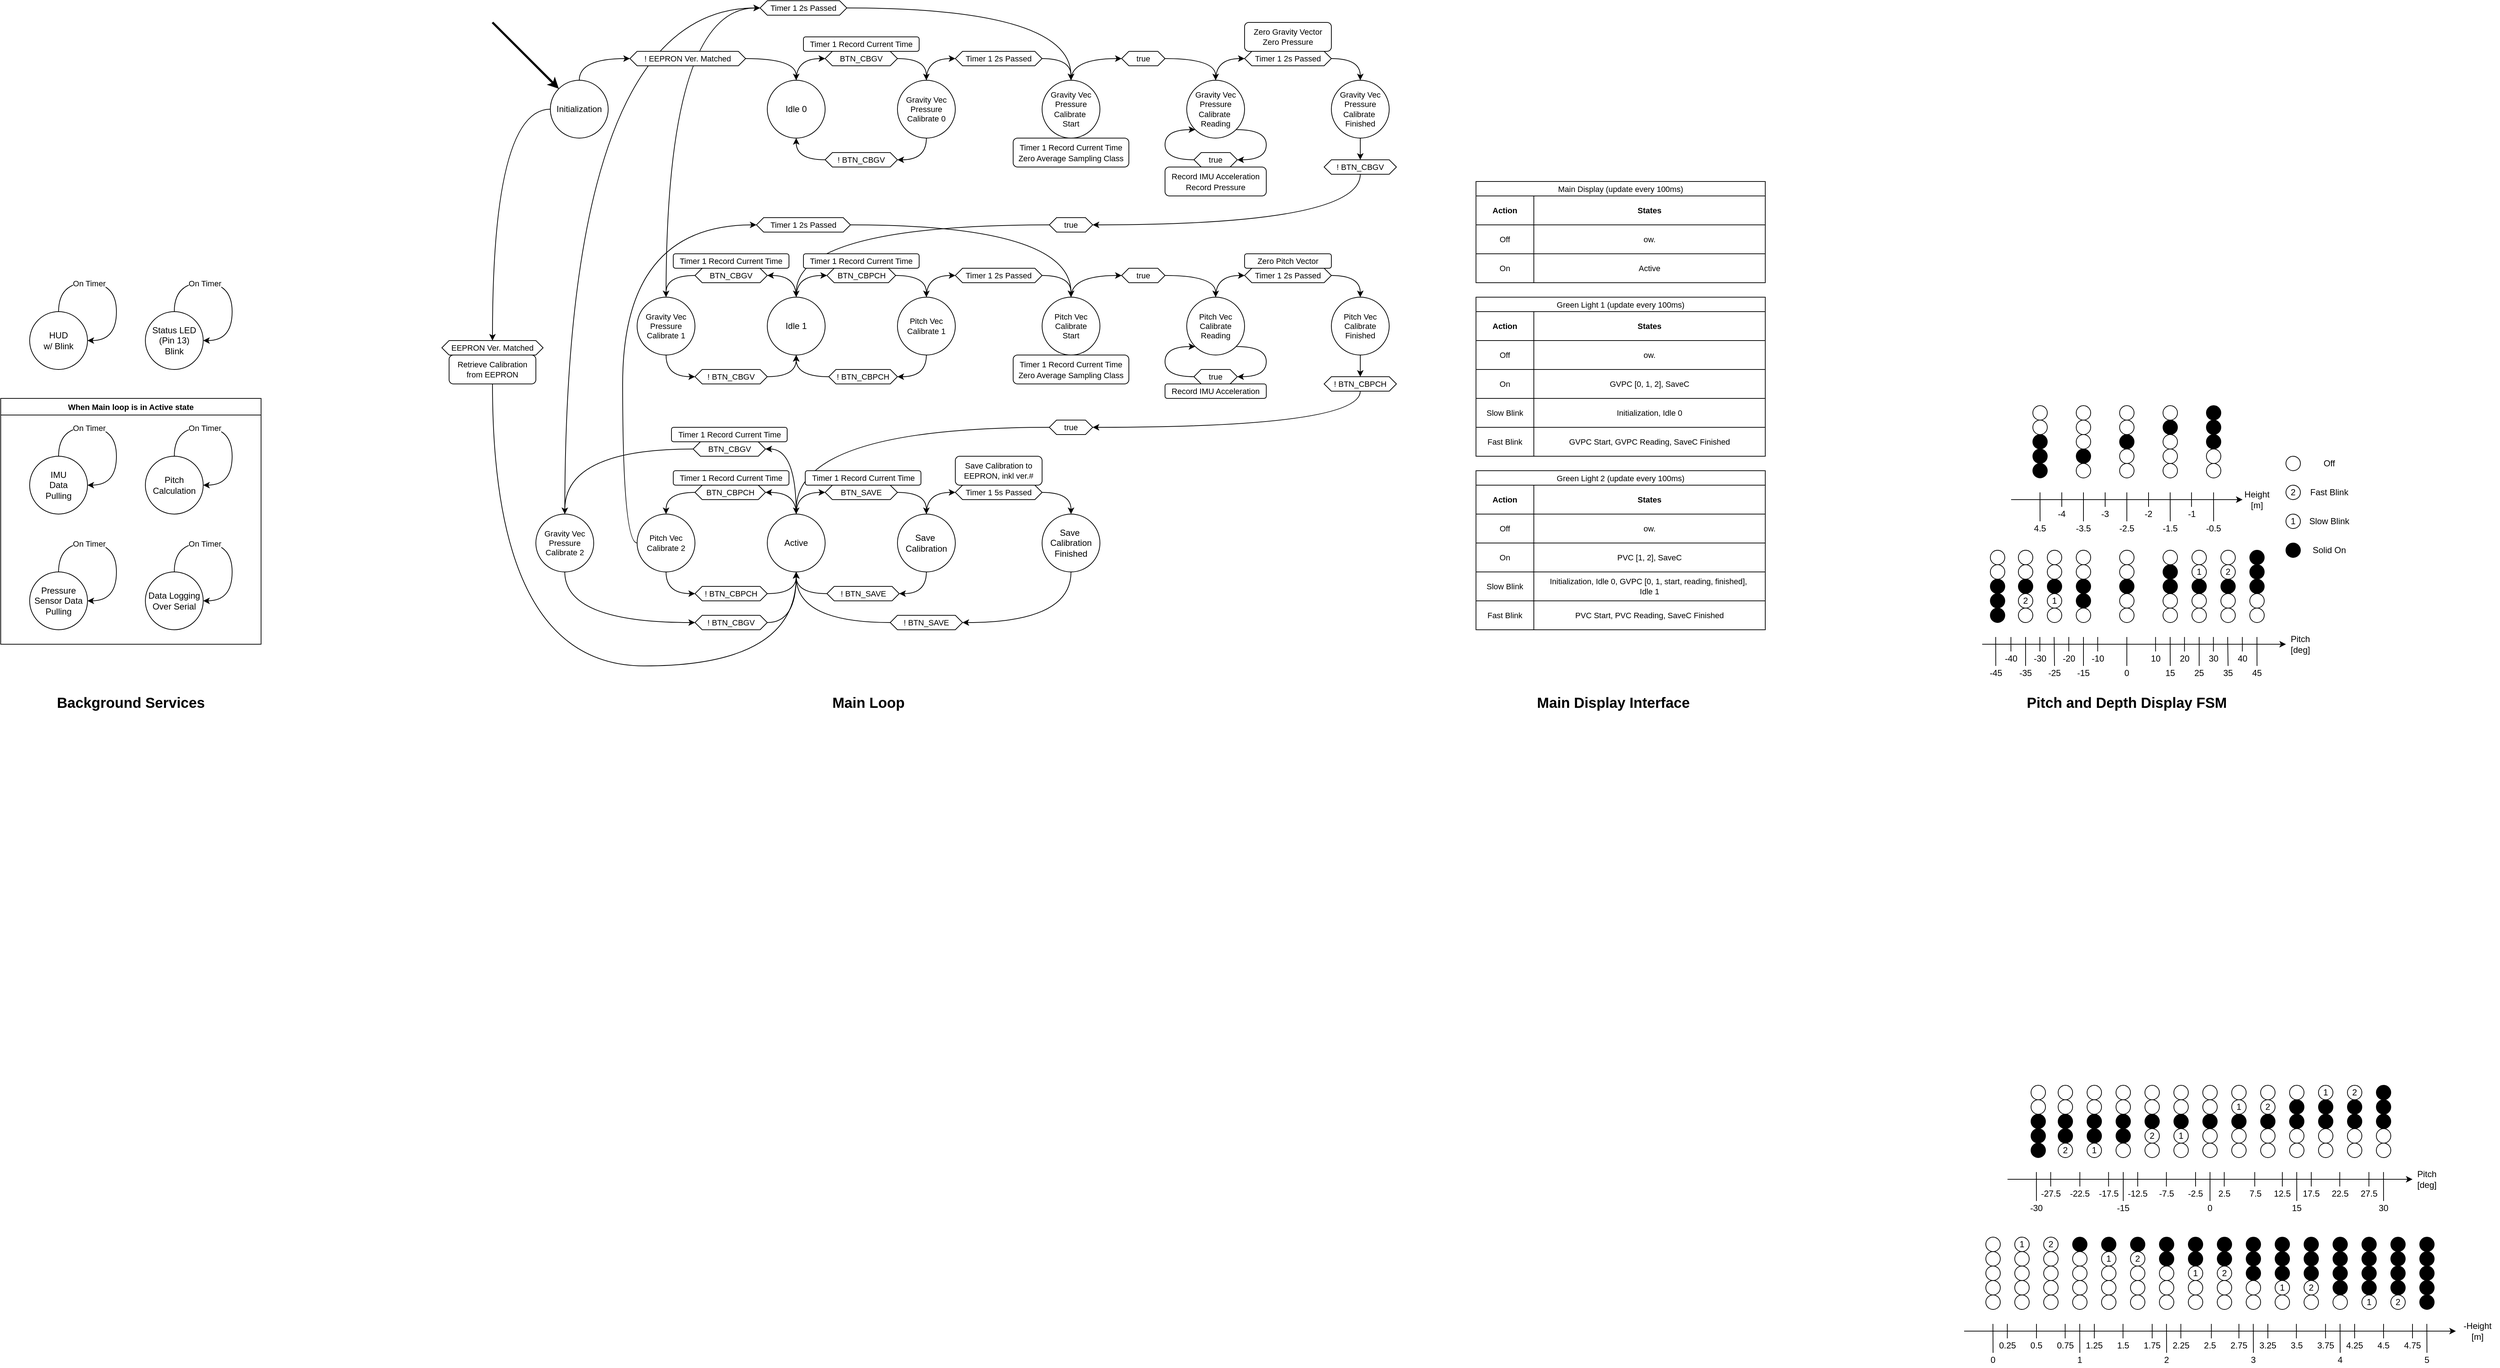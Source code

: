 <mxfile version="26.0.4">
  <diagram name="Page-1" id="vc2-ugjVfAUITuuNlwr3">
    <mxGraphModel dx="3885" dy="1374" grid="1" gridSize="10" guides="1" tooltips="1" connect="1" arrows="1" fold="1" page="1" pageScale="1" pageWidth="850" pageHeight="1100" math="0" shadow="0">
      <root>
        <mxCell id="0" />
        <mxCell id="1" parent="0" />
        <mxCell id="wyJI5OHo2Kch5RlbWxAS-8" style="edgeStyle=orthogonalEdgeStyle;rounded=0;orthogonalLoop=1;jettySize=auto;html=1;exitX=0.5;exitY=0;exitDx=0;exitDy=0;entryX=1;entryY=0.5;entryDx=0;entryDy=0;curved=1;" parent="1" source="wyJI5OHo2Kch5RlbWxAS-10" target="wyJI5OHo2Kch5RlbWxAS-10" edge="1">
          <mxGeometry relative="1" as="geometry">
            <mxPoint x="-790" y="1000" as="targetPoint" />
            <Array as="points">
              <mxPoint x="-880" y="1120" />
              <mxPoint x="-800" y="1120" />
              <mxPoint x="-800" y="1200" />
            </Array>
          </mxGeometry>
        </mxCell>
        <mxCell id="wyJI5OHo2Kch5RlbWxAS-9" value="On Timer" style="edgeLabel;html=1;align=center;verticalAlign=middle;resizable=0;points=[];" parent="wyJI5OHo2Kch5RlbWxAS-8" vertex="1" connectable="0">
          <mxGeometry x="-0.317" y="-1" relative="1" as="geometry">
            <mxPoint as="offset" />
          </mxGeometry>
        </mxCell>
        <mxCell id="wyJI5OHo2Kch5RlbWxAS-10" value="HUD&lt;div&gt;w/ Blink&lt;/div&gt;" style="ellipse;whiteSpace=wrap;html=1;aspect=fixed;" parent="1" vertex="1">
          <mxGeometry x="-920" y="1160" width="80" height="80" as="geometry" />
        </mxCell>
        <mxCell id="_yVc6Fe7BxlGdp1vEw1C-26" style="edgeStyle=orthogonalEdgeStyle;shape=connector;curved=1;rounded=0;orthogonalLoop=1;jettySize=auto;html=1;exitX=0.5;exitY=0;exitDx=0;exitDy=0;entryX=0;entryY=0.5;entryDx=0;entryDy=0;strokeColor=default;align=center;verticalAlign=middle;fontFamily=Helvetica;fontSize=11;fontColor=default;labelBackgroundColor=default;endArrow=classic;" parent="1" source="wyJI5OHo2Kch5RlbWxAS-14" target="_yVc6Fe7BxlGdp1vEw1C-16" edge="1">
          <mxGeometry relative="1" as="geometry" />
        </mxCell>
        <mxCell id="wyJI5OHo2Kch5RlbWxAS-14" value="Idle 0" style="ellipse;whiteSpace=wrap;html=1;aspect=fixed;" parent="1" vertex="1">
          <mxGeometry x="100" y="840" width="80" height="80" as="geometry" />
        </mxCell>
        <mxCell id="_yVc6Fe7BxlGdp1vEw1C-29" style="edgeStyle=orthogonalEdgeStyle;shape=connector;curved=1;rounded=0;orthogonalLoop=1;jettySize=auto;html=1;exitX=0.5;exitY=1;exitDx=0;exitDy=0;entryX=1;entryY=0.5;entryDx=0;entryDy=0;strokeColor=default;align=center;verticalAlign=middle;fontFamily=Helvetica;fontSize=11;fontColor=default;labelBackgroundColor=default;endArrow=classic;" parent="1" source="wyJI5OHo2Kch5RlbWxAS-16" target="_yVc6Fe7BxlGdp1vEw1C-19" edge="1">
          <mxGeometry relative="1" as="geometry" />
        </mxCell>
        <mxCell id="_yVc6Fe7BxlGdp1vEw1C-31" style="edgeStyle=orthogonalEdgeStyle;shape=connector;curved=1;rounded=0;orthogonalLoop=1;jettySize=auto;html=1;exitX=0.5;exitY=0;exitDx=0;exitDy=0;entryX=0;entryY=0.5;entryDx=0;entryDy=0;strokeColor=default;align=center;verticalAlign=middle;fontFamily=Helvetica;fontSize=11;fontColor=default;labelBackgroundColor=default;endArrow=classic;" parent="1" source="wyJI5OHo2Kch5RlbWxAS-16" target="_yVc6Fe7BxlGdp1vEw1C-18" edge="1">
          <mxGeometry relative="1" as="geometry" />
        </mxCell>
        <mxCell id="wyJI5OHo2Kch5RlbWxAS-16" value="&lt;div&gt;Gravity Vec&lt;/div&gt;&lt;div&gt;Pressure&lt;/div&gt;&lt;div&gt;Calibrate 0&lt;/div&gt;" style="ellipse;whiteSpace=wrap;html=1;aspect=fixed;fontFamily=Helvetica;fontSize=11;fontColor=default;labelBackgroundColor=default;" parent="1" vertex="1">
          <mxGeometry x="280" y="840" width="80" height="80" as="geometry" />
        </mxCell>
        <mxCell id="_yVc6Fe7BxlGdp1vEw1C-33" style="edgeStyle=orthogonalEdgeStyle;shape=connector;curved=1;rounded=0;orthogonalLoop=1;jettySize=auto;html=1;exitX=1;exitY=1;exitDx=0;exitDy=0;entryX=1;entryY=0.5;entryDx=0;entryDy=0;strokeColor=default;align=center;verticalAlign=middle;fontFamily=Helvetica;fontSize=11;fontColor=default;labelBackgroundColor=default;endArrow=classic;" parent="1" source="wyJI5OHo2Kch5RlbWxAS-17" target="_yVc6Fe7BxlGdp1vEw1C-20" edge="1">
          <mxGeometry relative="1" as="geometry">
            <Array as="points">
              <mxPoint x="790" y="908" />
              <mxPoint x="790" y="950" />
            </Array>
          </mxGeometry>
        </mxCell>
        <mxCell id="_yVc6Fe7BxlGdp1vEw1C-35" style="edgeStyle=orthogonalEdgeStyle;shape=connector;curved=1;rounded=0;orthogonalLoop=1;jettySize=auto;html=1;exitX=0.5;exitY=0;exitDx=0;exitDy=0;entryX=0;entryY=0.5;entryDx=0;entryDy=0;strokeColor=default;align=center;verticalAlign=middle;fontFamily=Helvetica;fontSize=11;fontColor=default;labelBackgroundColor=default;endArrow=classic;" parent="1" source="wyJI5OHo2Kch5RlbWxAS-17" target="_yVc6Fe7BxlGdp1vEw1C-23" edge="1">
          <mxGeometry relative="1" as="geometry" />
        </mxCell>
        <mxCell id="wyJI5OHo2Kch5RlbWxAS-17" value="&lt;div&gt;&lt;div&gt;Gravity Vec&lt;/div&gt;&lt;div&gt;Pressure&lt;/div&gt;Calibrate&amp;nbsp;&lt;/div&gt;&lt;div&gt;Reading&lt;/div&gt;" style="ellipse;whiteSpace=wrap;html=1;aspect=fixed;fontFamily=Helvetica;fontSize=11;fontColor=default;labelBackgroundColor=default;" parent="1" vertex="1">
          <mxGeometry x="680" y="840" width="80" height="80" as="geometry" />
        </mxCell>
        <mxCell id="_yVc6Fe7BxlGdp1vEw1C-165" style="edgeStyle=orthogonalEdgeStyle;shape=connector;curved=1;rounded=0;orthogonalLoop=1;jettySize=auto;html=1;exitX=0.5;exitY=1;exitDx=0;exitDy=0;entryX=0.5;entryY=0;entryDx=0;entryDy=0;strokeColor=default;align=center;verticalAlign=middle;fontFamily=Helvetica;fontSize=11;fontColor=default;labelBackgroundColor=default;endArrow=classic;" parent="1" source="wyJI5OHo2Kch5RlbWxAS-18" target="_yVc6Fe7BxlGdp1vEw1C-110" edge="1">
          <mxGeometry relative="1" as="geometry" />
        </mxCell>
        <mxCell id="wyJI5OHo2Kch5RlbWxAS-18" value="&lt;div&gt;&lt;div&gt;Gravity Vec&lt;/div&gt;&lt;div&gt;Pressure&lt;/div&gt;Calibrate&amp;nbsp;&lt;/div&gt;&lt;div&gt;Finished&lt;br&gt;&lt;/div&gt;" style="ellipse;whiteSpace=wrap;html=1;aspect=fixed;fontFamily=Helvetica;fontSize=11;fontColor=default;labelBackgroundColor=default;" parent="1" vertex="1">
          <mxGeometry x="880" y="840" width="80" height="80" as="geometry" />
        </mxCell>
        <mxCell id="wyJI5OHo2Kch5RlbWxAS-42" value="Zero Gravity Vector&lt;div&gt;Zero Pressure&lt;/div&gt;" style="rounded=1;whiteSpace=wrap;html=1;fontFamily=Helvetica;fontSize=11;fontColor=default;labelBackgroundColor=default;" parent="1" vertex="1">
          <mxGeometry x="760" y="760" width="120" height="40" as="geometry" />
        </mxCell>
        <mxCell id="_yVc6Fe7BxlGdp1vEw1C-2" value="&lt;span style=&quot;font-size: 11px; text-wrap: nowrap; background-color: rgb(255, 255, 255);&quot;&gt;Timer 1 Record Current Time&lt;/span&gt;" style="rounded=1;whiteSpace=wrap;html=1;" parent="1" vertex="1">
          <mxGeometry x="150" y="780" width="160" height="20" as="geometry" />
        </mxCell>
        <mxCell id="_yVc6Fe7BxlGdp1vEw1C-28" style="edgeStyle=orthogonalEdgeStyle;shape=connector;curved=1;rounded=0;orthogonalLoop=1;jettySize=auto;html=1;exitX=1;exitY=0.5;exitDx=0;exitDy=0;entryX=0.5;entryY=0;entryDx=0;entryDy=0;strokeColor=default;align=center;verticalAlign=middle;fontFamily=Helvetica;fontSize=11;fontColor=default;labelBackgroundColor=default;endArrow=classic;" parent="1" source="_yVc6Fe7BxlGdp1vEw1C-16" target="wyJI5OHo2Kch5RlbWxAS-16" edge="1">
          <mxGeometry relative="1" as="geometry" />
        </mxCell>
        <mxCell id="_yVc6Fe7BxlGdp1vEw1C-16" value="&lt;span style=&quot;text-wrap: nowrap;&quot;&gt;BTN_CBGV&lt;/span&gt;" style="shape=hexagon;perimeter=hexagonPerimeter2;whiteSpace=wrap;html=1;fixedSize=1;fontFamily=Helvetica;fontSize=11;fontColor=default;labelBackgroundColor=default;size=10;" parent="1" vertex="1">
          <mxGeometry x="180" y="800" width="100" height="20" as="geometry" />
        </mxCell>
        <mxCell id="SFSeNab7W9dIxpVcOpU7-216" style="edgeStyle=orthogonalEdgeStyle;shape=connector;curved=1;rounded=0;orthogonalLoop=1;jettySize=auto;html=1;exitX=1;exitY=0.5;exitDx=0;exitDy=0;entryX=0.5;entryY=0;entryDx=0;entryDy=0;strokeColor=default;align=center;verticalAlign=middle;fontFamily=Helvetica;fontSize=11;fontColor=default;labelBackgroundColor=default;endArrow=classic;" edge="1" parent="1" source="_yVc6Fe7BxlGdp1vEw1C-18" target="SFSeNab7W9dIxpVcOpU7-213">
          <mxGeometry relative="1" as="geometry" />
        </mxCell>
        <mxCell id="_yVc6Fe7BxlGdp1vEw1C-18" value="&lt;span style=&quot;text-wrap: nowrap;&quot;&gt;Timer 1&amp;nbsp;&lt;/span&gt;&lt;span style=&quot;text-wrap: nowrap;&quot;&gt;2s Passed&lt;/span&gt;" style="shape=hexagon;perimeter=hexagonPerimeter2;whiteSpace=wrap;html=1;fixedSize=1;fontFamily=Helvetica;fontSize=11;fontColor=default;labelBackgroundColor=default;size=10;" parent="1" vertex="1">
          <mxGeometry x="360" y="800" width="120" height="20" as="geometry" />
        </mxCell>
        <mxCell id="_yVc6Fe7BxlGdp1vEw1C-30" style="edgeStyle=orthogonalEdgeStyle;shape=connector;curved=1;rounded=0;orthogonalLoop=1;jettySize=auto;html=1;exitX=0;exitY=0.5;exitDx=0;exitDy=0;entryX=0.5;entryY=1;entryDx=0;entryDy=0;strokeColor=default;align=center;verticalAlign=middle;fontFamily=Helvetica;fontSize=11;fontColor=default;labelBackgroundColor=default;endArrow=classic;" parent="1" source="_yVc6Fe7BxlGdp1vEw1C-19" target="wyJI5OHo2Kch5RlbWxAS-14" edge="1">
          <mxGeometry relative="1" as="geometry" />
        </mxCell>
        <mxCell id="_yVc6Fe7BxlGdp1vEw1C-19" value="&lt;span style=&quot;text-wrap: nowrap;&quot;&gt;! BTN_CBGV&lt;/span&gt;" style="shape=hexagon;perimeter=hexagonPerimeter2;whiteSpace=wrap;html=1;fixedSize=1;fontFamily=Helvetica;fontSize=11;fontColor=default;labelBackgroundColor=default;size=10;" parent="1" vertex="1">
          <mxGeometry x="180" y="940" width="100" height="20" as="geometry" />
        </mxCell>
        <mxCell id="_yVc6Fe7BxlGdp1vEw1C-34" style="edgeStyle=orthogonalEdgeStyle;shape=connector;curved=1;rounded=0;orthogonalLoop=1;jettySize=auto;html=1;exitX=0;exitY=0.5;exitDx=0;exitDy=0;entryX=0;entryY=1;entryDx=0;entryDy=0;strokeColor=default;align=center;verticalAlign=middle;fontFamily=Helvetica;fontSize=11;fontColor=default;labelBackgroundColor=default;endArrow=classic;" parent="1" source="_yVc6Fe7BxlGdp1vEw1C-20" target="wyJI5OHo2Kch5RlbWxAS-17" edge="1">
          <mxGeometry relative="1" as="geometry">
            <Array as="points">
              <mxPoint x="650" y="950" />
              <mxPoint x="650" y="908" />
            </Array>
          </mxGeometry>
        </mxCell>
        <mxCell id="_yVc6Fe7BxlGdp1vEw1C-20" value="&lt;span style=&quot;text-wrap: nowrap;&quot;&gt;true&lt;/span&gt;" style="shape=hexagon;perimeter=hexagonPerimeter2;whiteSpace=wrap;html=1;fixedSize=1;fontFamily=Helvetica;fontSize=11;fontColor=default;labelBackgroundColor=default;size=10;" parent="1" vertex="1">
          <mxGeometry x="690" y="940" width="60" height="20" as="geometry" />
        </mxCell>
        <mxCell id="_yVc6Fe7BxlGdp1vEw1C-36" style="edgeStyle=orthogonalEdgeStyle;shape=connector;curved=1;rounded=0;orthogonalLoop=1;jettySize=auto;html=1;exitX=1;exitY=0.5;exitDx=0;exitDy=0;entryX=0.5;entryY=0;entryDx=0;entryDy=0;strokeColor=default;align=center;verticalAlign=middle;fontFamily=Helvetica;fontSize=11;fontColor=default;labelBackgroundColor=default;endArrow=classic;" parent="1" source="_yVc6Fe7BxlGdp1vEw1C-23" target="wyJI5OHo2Kch5RlbWxAS-18" edge="1">
          <mxGeometry relative="1" as="geometry" />
        </mxCell>
        <mxCell id="_yVc6Fe7BxlGdp1vEw1C-23" value="&lt;span style=&quot;text-wrap: nowrap;&quot;&gt;Timer 1&lt;/span&gt;&lt;span style=&quot;text-wrap: nowrap;&quot;&gt;&amp;nbsp;2s Passed&lt;/span&gt;" style="shape=hexagon;perimeter=hexagonPerimeter2;whiteSpace=wrap;html=1;fixedSize=1;fontFamily=Helvetica;fontSize=11;fontColor=default;labelBackgroundColor=default;size=10;" parent="1" vertex="1">
          <mxGeometry x="760" y="800" width="120" height="20" as="geometry" />
        </mxCell>
        <mxCell id="_yVc6Fe7BxlGdp1vEw1C-24" value="&lt;span style=&quot;font-size: 11px; text-wrap: nowrap; background-color: rgb(255, 255, 255);&quot;&gt;Record IMU Acceleration&lt;/span&gt;&lt;div&gt;&lt;span style=&quot;font-size: 11px; text-wrap: nowrap; background-color: rgb(255, 255, 255);&quot;&gt;Record Pressure&lt;/span&gt;&lt;/div&gt;" style="rounded=1;whiteSpace=wrap;html=1;" parent="1" vertex="1">
          <mxGeometry x="650" y="960" width="140" height="40" as="geometry" />
        </mxCell>
        <mxCell id="_yVc6Fe7BxlGdp1vEw1C-83" style="edgeStyle=orthogonalEdgeStyle;shape=connector;curved=1;rounded=0;orthogonalLoop=1;jettySize=auto;html=1;exitX=0.5;exitY=0;exitDx=0;exitDy=0;entryX=0;entryY=0.5;entryDx=0;entryDy=0;strokeColor=default;align=center;verticalAlign=middle;fontFamily=Helvetica;fontSize=11;fontColor=default;labelBackgroundColor=default;endArrow=classic;" parent="1" source="_yVc6Fe7BxlGdp1vEw1C-84" target="_yVc6Fe7BxlGdp1vEw1C-95" edge="1">
          <mxGeometry relative="1" as="geometry" />
        </mxCell>
        <mxCell id="_yVc6Fe7BxlGdp1vEw1C-125" style="edgeStyle=orthogonalEdgeStyle;shape=connector;curved=1;rounded=0;orthogonalLoop=1;jettySize=auto;html=1;exitX=0.5;exitY=0;exitDx=0;exitDy=0;entryX=1;entryY=0.5;entryDx=0;entryDy=0;strokeColor=default;align=center;verticalAlign=middle;fontFamily=Helvetica;fontSize=11;fontColor=default;labelBackgroundColor=default;endArrow=classic;" parent="1" source="_yVc6Fe7BxlGdp1vEw1C-84" target="_yVc6Fe7BxlGdp1vEw1C-123" edge="1">
          <mxGeometry relative="1" as="geometry" />
        </mxCell>
        <mxCell id="_yVc6Fe7BxlGdp1vEw1C-84" value="Idle 1" style="ellipse;whiteSpace=wrap;html=1;aspect=fixed;" parent="1" vertex="1">
          <mxGeometry x="100" y="1140" width="80" height="80" as="geometry" />
        </mxCell>
        <mxCell id="_yVc6Fe7BxlGdp1vEw1C-85" style="edgeStyle=orthogonalEdgeStyle;shape=connector;curved=1;rounded=0;orthogonalLoop=1;jettySize=auto;html=1;exitX=0.5;exitY=1;exitDx=0;exitDy=0;entryX=1;entryY=0.5;entryDx=0;entryDy=0;strokeColor=default;align=center;verticalAlign=middle;fontFamily=Helvetica;fontSize=11;fontColor=default;labelBackgroundColor=default;endArrow=classic;" parent="1" source="_yVc6Fe7BxlGdp1vEw1C-87" target="_yVc6Fe7BxlGdp1vEw1C-99" edge="1">
          <mxGeometry relative="1" as="geometry" />
        </mxCell>
        <mxCell id="_yVc6Fe7BxlGdp1vEw1C-86" style="edgeStyle=orthogonalEdgeStyle;shape=connector;curved=1;rounded=0;orthogonalLoop=1;jettySize=auto;html=1;exitX=0.5;exitY=0;exitDx=0;exitDy=0;entryX=0;entryY=0.5;entryDx=0;entryDy=0;strokeColor=default;align=center;verticalAlign=middle;fontFamily=Helvetica;fontSize=11;fontColor=default;labelBackgroundColor=default;endArrow=classic;" parent="1" source="_yVc6Fe7BxlGdp1vEw1C-87" target="_yVc6Fe7BxlGdp1vEw1C-97" edge="1">
          <mxGeometry relative="1" as="geometry" />
        </mxCell>
        <mxCell id="_yVc6Fe7BxlGdp1vEw1C-87" value="&lt;div&gt;Pitch Vec&lt;/div&gt;&lt;div&gt;Calibrate 1&lt;/div&gt;" style="ellipse;whiteSpace=wrap;html=1;aspect=fixed;fontFamily=Helvetica;fontSize=11;fontColor=default;labelBackgroundColor=default;" parent="1" vertex="1">
          <mxGeometry x="280" y="1140" width="80" height="80" as="geometry" />
        </mxCell>
        <mxCell id="_yVc6Fe7BxlGdp1vEw1C-88" style="edgeStyle=orthogonalEdgeStyle;shape=connector;curved=1;rounded=0;orthogonalLoop=1;jettySize=auto;html=1;exitX=1;exitY=1;exitDx=0;exitDy=0;entryX=1;entryY=0.5;entryDx=0;entryDy=0;strokeColor=default;align=center;verticalAlign=middle;fontFamily=Helvetica;fontSize=11;fontColor=default;labelBackgroundColor=default;endArrow=classic;" parent="1" source="_yVc6Fe7BxlGdp1vEw1C-90" target="_yVc6Fe7BxlGdp1vEw1C-101" edge="1">
          <mxGeometry relative="1" as="geometry">
            <Array as="points">
              <mxPoint x="790" y="1208" />
              <mxPoint x="790" y="1250" />
            </Array>
          </mxGeometry>
        </mxCell>
        <mxCell id="_yVc6Fe7BxlGdp1vEw1C-89" style="edgeStyle=orthogonalEdgeStyle;shape=connector;curved=1;rounded=0;orthogonalLoop=1;jettySize=auto;html=1;exitX=0.5;exitY=0;exitDx=0;exitDy=0;entryX=0;entryY=0.5;entryDx=0;entryDy=0;strokeColor=default;align=center;verticalAlign=middle;fontFamily=Helvetica;fontSize=11;fontColor=default;labelBackgroundColor=default;endArrow=classic;" parent="1" source="_yVc6Fe7BxlGdp1vEw1C-90" target="_yVc6Fe7BxlGdp1vEw1C-104" edge="1">
          <mxGeometry relative="1" as="geometry" />
        </mxCell>
        <mxCell id="_yVc6Fe7BxlGdp1vEw1C-90" value="&lt;div&gt;Pitch Vec&lt;/div&gt;&lt;div&gt;Calibrate&lt;/div&gt;&lt;div&gt;Reading&lt;/div&gt;" style="ellipse;whiteSpace=wrap;html=1;aspect=fixed;fontFamily=Helvetica;fontSize=11;fontColor=default;labelBackgroundColor=default;" parent="1" vertex="1">
          <mxGeometry x="680" y="1140" width="80" height="80" as="geometry" />
        </mxCell>
        <mxCell id="_yVc6Fe7BxlGdp1vEw1C-168" style="edgeStyle=orthogonalEdgeStyle;shape=connector;curved=1;rounded=0;orthogonalLoop=1;jettySize=auto;html=1;exitX=0.5;exitY=1;exitDx=0;exitDy=0;entryX=0.5;entryY=0;entryDx=0;entryDy=0;strokeColor=default;align=center;verticalAlign=middle;fontFamily=Helvetica;fontSize=11;fontColor=default;labelBackgroundColor=default;endArrow=classic;" parent="1" source="_yVc6Fe7BxlGdp1vEw1C-91" target="_yVc6Fe7BxlGdp1vEw1C-119" edge="1">
          <mxGeometry relative="1" as="geometry" />
        </mxCell>
        <mxCell id="_yVc6Fe7BxlGdp1vEw1C-91" value="&lt;div&gt;Pitch Vec&lt;/div&gt;&lt;div&gt;Calibrate&lt;/div&gt;&lt;div&gt;Finished&lt;/div&gt;" style="ellipse;whiteSpace=wrap;html=1;aspect=fixed;fontFamily=Helvetica;fontSize=11;fontColor=default;labelBackgroundColor=default;" parent="1" vertex="1">
          <mxGeometry x="880" y="1140" width="80" height="80" as="geometry" />
        </mxCell>
        <mxCell id="_yVc6Fe7BxlGdp1vEw1C-92" value="Zero Pitch Vector" style="rounded=1;whiteSpace=wrap;html=1;fontFamily=Helvetica;fontSize=11;fontColor=default;labelBackgroundColor=default;" parent="1" vertex="1">
          <mxGeometry x="760" y="1080" width="120" height="20" as="geometry" />
        </mxCell>
        <mxCell id="_yVc6Fe7BxlGdp1vEw1C-94" style="edgeStyle=orthogonalEdgeStyle;shape=connector;curved=1;rounded=0;orthogonalLoop=1;jettySize=auto;html=1;exitX=1;exitY=0.5;exitDx=0;exitDy=0;entryX=0.5;entryY=0;entryDx=0;entryDy=0;strokeColor=default;align=center;verticalAlign=middle;fontFamily=Helvetica;fontSize=11;fontColor=default;labelBackgroundColor=default;endArrow=classic;" parent="1" source="_yVc6Fe7BxlGdp1vEw1C-95" target="_yVc6Fe7BxlGdp1vEw1C-87" edge="1">
          <mxGeometry relative="1" as="geometry" />
        </mxCell>
        <mxCell id="_yVc6Fe7BxlGdp1vEw1C-95" value="&lt;span style=&quot;text-wrap: nowrap;&quot;&gt;BTN_CBPCH&lt;/span&gt;" style="shape=hexagon;perimeter=hexagonPerimeter2;whiteSpace=wrap;html=1;fixedSize=1;fontFamily=Helvetica;fontSize=11;fontColor=default;labelBackgroundColor=default;size=10;" parent="1" vertex="1">
          <mxGeometry x="182.5" y="1100" width="95" height="20" as="geometry" />
        </mxCell>
        <mxCell id="SFSeNab7W9dIxpVcOpU7-221" style="edgeStyle=orthogonalEdgeStyle;shape=connector;curved=1;rounded=0;orthogonalLoop=1;jettySize=auto;html=1;exitX=1;exitY=0.5;exitDx=0;exitDy=0;entryX=0.5;entryY=0;entryDx=0;entryDy=0;strokeColor=default;align=center;verticalAlign=middle;fontFamily=Helvetica;fontSize=11;fontColor=default;labelBackgroundColor=default;endArrow=classic;" edge="1" parent="1" source="_yVc6Fe7BxlGdp1vEw1C-97" target="SFSeNab7W9dIxpVcOpU7-220">
          <mxGeometry relative="1" as="geometry" />
        </mxCell>
        <mxCell id="_yVc6Fe7BxlGdp1vEw1C-97" value="&lt;span style=&quot;text-wrap: nowrap;&quot;&gt;Timer 1&amp;nbsp;&lt;/span&gt;&lt;span style=&quot;text-wrap: nowrap;&quot;&gt;2s Passed&lt;/span&gt;" style="shape=hexagon;perimeter=hexagonPerimeter2;whiteSpace=wrap;html=1;fixedSize=1;fontFamily=Helvetica;fontSize=11;fontColor=default;labelBackgroundColor=default;size=10;" parent="1" vertex="1">
          <mxGeometry x="360" y="1100" width="120" height="20" as="geometry" />
        </mxCell>
        <mxCell id="_yVc6Fe7BxlGdp1vEw1C-98" style="edgeStyle=orthogonalEdgeStyle;shape=connector;curved=1;rounded=0;orthogonalLoop=1;jettySize=auto;html=1;exitX=0;exitY=0.5;exitDx=0;exitDy=0;entryX=0.5;entryY=1;entryDx=0;entryDy=0;strokeColor=default;align=center;verticalAlign=middle;fontFamily=Helvetica;fontSize=11;fontColor=default;labelBackgroundColor=default;endArrow=classic;" parent="1" source="_yVc6Fe7BxlGdp1vEw1C-99" target="_yVc6Fe7BxlGdp1vEw1C-84" edge="1">
          <mxGeometry relative="1" as="geometry" />
        </mxCell>
        <mxCell id="_yVc6Fe7BxlGdp1vEw1C-99" value="&lt;span style=&quot;text-wrap: nowrap;&quot;&gt;! BTN_CBPCH&lt;/span&gt;" style="shape=hexagon;perimeter=hexagonPerimeter2;whiteSpace=wrap;html=1;fixedSize=1;fontFamily=Helvetica;fontSize=11;fontColor=default;labelBackgroundColor=default;size=10;" parent="1" vertex="1">
          <mxGeometry x="185" y="1240" width="95" height="20" as="geometry" />
        </mxCell>
        <mxCell id="_yVc6Fe7BxlGdp1vEw1C-100" style="edgeStyle=orthogonalEdgeStyle;shape=connector;curved=1;rounded=0;orthogonalLoop=1;jettySize=auto;html=1;exitX=0;exitY=0.5;exitDx=0;exitDy=0;entryX=0;entryY=1;entryDx=0;entryDy=0;strokeColor=default;align=center;verticalAlign=middle;fontFamily=Helvetica;fontSize=11;fontColor=default;labelBackgroundColor=default;endArrow=classic;" parent="1" source="_yVc6Fe7BxlGdp1vEw1C-101" target="_yVc6Fe7BxlGdp1vEw1C-90" edge="1">
          <mxGeometry relative="1" as="geometry">
            <Array as="points">
              <mxPoint x="650" y="1250" />
              <mxPoint x="650" y="1208" />
            </Array>
          </mxGeometry>
        </mxCell>
        <mxCell id="_yVc6Fe7BxlGdp1vEw1C-101" value="&lt;span style=&quot;text-wrap: nowrap;&quot;&gt;true&lt;/span&gt;" style="shape=hexagon;perimeter=hexagonPerimeter2;whiteSpace=wrap;html=1;fixedSize=1;fontFamily=Helvetica;fontSize=11;fontColor=default;labelBackgroundColor=default;size=10;" parent="1" vertex="1">
          <mxGeometry x="690" y="1240" width="60" height="20" as="geometry" />
        </mxCell>
        <mxCell id="_yVc6Fe7BxlGdp1vEw1C-103" style="edgeStyle=orthogonalEdgeStyle;shape=connector;curved=1;rounded=0;orthogonalLoop=1;jettySize=auto;html=1;exitX=1;exitY=0.5;exitDx=0;exitDy=0;entryX=0.5;entryY=0;entryDx=0;entryDy=0;strokeColor=default;align=center;verticalAlign=middle;fontFamily=Helvetica;fontSize=11;fontColor=default;labelBackgroundColor=default;endArrow=classic;" parent="1" source="_yVc6Fe7BxlGdp1vEw1C-104" target="_yVc6Fe7BxlGdp1vEw1C-91" edge="1">
          <mxGeometry relative="1" as="geometry" />
        </mxCell>
        <mxCell id="_yVc6Fe7BxlGdp1vEw1C-104" value="&lt;span style=&quot;text-wrap: nowrap;&quot;&gt;Timer 1&lt;/span&gt;&lt;span style=&quot;text-wrap: nowrap;&quot;&gt;&amp;nbsp;2s Passed&lt;/span&gt;" style="shape=hexagon;perimeter=hexagonPerimeter2;whiteSpace=wrap;html=1;fixedSize=1;fontFamily=Helvetica;fontSize=11;fontColor=default;labelBackgroundColor=default;size=10;" parent="1" vertex="1">
          <mxGeometry x="760" y="1100" width="120" height="20" as="geometry" />
        </mxCell>
        <mxCell id="_yVc6Fe7BxlGdp1vEw1C-105" value="&lt;span style=&quot;font-size: 11px; text-wrap: nowrap; background-color: rgb(255, 255, 255);&quot;&gt;Record IMU Acceleration&lt;/span&gt;" style="rounded=1;whiteSpace=wrap;html=1;" parent="1" vertex="1">
          <mxGeometry x="650" y="1260" width="140" height="20" as="geometry" />
        </mxCell>
        <mxCell id="_yVc6Fe7BxlGdp1vEw1C-114" style="edgeStyle=orthogonalEdgeStyle;shape=connector;curved=1;rounded=0;orthogonalLoop=1;jettySize=auto;html=1;exitX=0;exitY=0.5;exitDx=0;exitDy=0;entryX=0.5;entryY=0;entryDx=0;entryDy=0;strokeColor=default;align=center;verticalAlign=middle;fontFamily=Helvetica;fontSize=11;fontColor=default;labelBackgroundColor=default;endArrow=classic;" parent="1" source="_yVc6Fe7BxlGdp1vEw1C-106" target="_yVc6Fe7BxlGdp1vEw1C-84" edge="1">
          <mxGeometry relative="1" as="geometry" />
        </mxCell>
        <mxCell id="_yVc6Fe7BxlGdp1vEw1C-106" value="&lt;span style=&quot;text-wrap: nowrap;&quot;&gt;true&lt;/span&gt;" style="shape=hexagon;perimeter=hexagonPerimeter2;whiteSpace=wrap;html=1;fixedSize=1;fontFamily=Helvetica;fontSize=11;fontColor=default;labelBackgroundColor=default;size=10;" parent="1" vertex="1">
          <mxGeometry x="490" y="1030" width="60" height="20" as="geometry" />
        </mxCell>
        <mxCell id="SFSeNab7W9dIxpVcOpU7-228" style="edgeStyle=orthogonalEdgeStyle;shape=connector;curved=1;rounded=0;orthogonalLoop=1;jettySize=auto;html=1;exitX=0.5;exitY=1;exitDx=0;exitDy=0;entryX=1;entryY=0.5;entryDx=0;entryDy=0;strokeColor=default;align=center;verticalAlign=middle;fontFamily=Helvetica;fontSize=11;fontColor=default;labelBackgroundColor=default;endArrow=classic;" edge="1" parent="1" source="_yVc6Fe7BxlGdp1vEw1C-110" target="_yVc6Fe7BxlGdp1vEw1C-106">
          <mxGeometry relative="1" as="geometry" />
        </mxCell>
        <mxCell id="_yVc6Fe7BxlGdp1vEw1C-110" value="&lt;span style=&quot;text-wrap: nowrap;&quot;&gt;! BTN_CBGV&lt;/span&gt;" style="shape=hexagon;perimeter=hexagonPerimeter2;whiteSpace=wrap;html=1;fixedSize=1;fontFamily=Helvetica;fontSize=11;fontColor=default;labelBackgroundColor=default;size=10;" parent="1" vertex="1">
          <mxGeometry x="870" y="950" width="100" height="20" as="geometry" />
        </mxCell>
        <mxCell id="_yVc6Fe7BxlGdp1vEw1C-171" style="edgeStyle=orthogonalEdgeStyle;shape=connector;curved=1;rounded=0;orthogonalLoop=1;jettySize=auto;html=1;exitX=0;exitY=0.5;exitDx=0;exitDy=0;entryX=0.5;entryY=0;entryDx=0;entryDy=0;strokeColor=default;align=center;verticalAlign=middle;fontFamily=Helvetica;fontSize=11;fontColor=default;labelBackgroundColor=default;endArrow=classic;" parent="1" source="_yVc6Fe7BxlGdp1vEw1C-115" target="_yVc6Fe7BxlGdp1vEw1C-139" edge="1">
          <mxGeometry relative="1" as="geometry" />
        </mxCell>
        <mxCell id="_yVc6Fe7BxlGdp1vEw1C-115" value="&lt;span style=&quot;text-wrap: nowrap;&quot;&gt;true&lt;/span&gt;" style="shape=hexagon;perimeter=hexagonPerimeter2;whiteSpace=wrap;html=1;fixedSize=1;fontFamily=Helvetica;fontSize=11;fontColor=default;labelBackgroundColor=default;size=10;" parent="1" vertex="1">
          <mxGeometry x="490" y="1310" width="60" height="20" as="geometry" />
        </mxCell>
        <mxCell id="SFSeNab7W9dIxpVcOpU7-229" style="edgeStyle=orthogonalEdgeStyle;shape=connector;curved=1;rounded=0;orthogonalLoop=1;jettySize=auto;html=1;exitX=0.5;exitY=1;exitDx=0;exitDy=0;entryX=1;entryY=0.5;entryDx=0;entryDy=0;strokeColor=default;align=center;verticalAlign=middle;fontFamily=Helvetica;fontSize=11;fontColor=default;labelBackgroundColor=default;endArrow=classic;" edge="1" parent="1" source="_yVc6Fe7BxlGdp1vEw1C-119" target="_yVc6Fe7BxlGdp1vEw1C-115">
          <mxGeometry relative="1" as="geometry" />
        </mxCell>
        <mxCell id="_yVc6Fe7BxlGdp1vEw1C-119" value="&lt;span style=&quot;text-wrap: nowrap;&quot;&gt;! BTN_CBPCH&lt;/span&gt;" style="shape=hexagon;perimeter=hexagonPerimeter2;whiteSpace=wrap;html=1;fixedSize=1;fontFamily=Helvetica;fontSize=11;fontColor=default;labelBackgroundColor=default;size=10;" parent="1" vertex="1">
          <mxGeometry x="870" y="1250" width="100" height="20" as="geometry" />
        </mxCell>
        <mxCell id="_yVc6Fe7BxlGdp1vEw1C-127" style="edgeStyle=orthogonalEdgeStyle;shape=connector;curved=1;rounded=0;orthogonalLoop=1;jettySize=auto;html=1;exitX=0.5;exitY=1;exitDx=0;exitDy=0;entryX=0;entryY=0.5;entryDx=0;entryDy=0;strokeColor=default;align=center;verticalAlign=middle;fontFamily=Helvetica;fontSize=11;fontColor=default;labelBackgroundColor=default;endArrow=classic;" parent="1" source="_yVc6Fe7BxlGdp1vEw1C-121" target="_yVc6Fe7BxlGdp1vEw1C-124" edge="1">
          <mxGeometry relative="1" as="geometry" />
        </mxCell>
        <mxCell id="_yVc6Fe7BxlGdp1vEw1C-133" style="edgeStyle=orthogonalEdgeStyle;shape=connector;curved=1;rounded=0;orthogonalLoop=1;jettySize=auto;html=1;exitX=0.5;exitY=0;exitDx=0;exitDy=0;entryX=0;entryY=0.5;entryDx=0;entryDy=0;strokeColor=default;align=center;verticalAlign=middle;fontFamily=Helvetica;fontSize=11;fontColor=default;labelBackgroundColor=default;endArrow=classic;" parent="1" source="_yVc6Fe7BxlGdp1vEw1C-121" target="_yVc6Fe7BxlGdp1vEw1C-129" edge="1">
          <mxGeometry relative="1" as="geometry" />
        </mxCell>
        <mxCell id="_yVc6Fe7BxlGdp1vEw1C-121" value="&lt;div&gt;Gravity Vec&lt;/div&gt;&lt;div&gt;Pressure&lt;/div&gt;&lt;div&gt;Calibrate 1&lt;/div&gt;" style="ellipse;whiteSpace=wrap;html=1;aspect=fixed;fontFamily=Helvetica;fontSize=11;fontColor=default;labelBackgroundColor=default;" parent="1" vertex="1">
          <mxGeometry x="-80" y="1140" width="80" height="80" as="geometry" />
        </mxCell>
        <mxCell id="_yVc6Fe7BxlGdp1vEw1C-122" value="&lt;span style=&quot;font-size: 11px; text-wrap: nowrap; background-color: rgb(255, 255, 255);&quot;&gt;Timer 1 Record Current Time&lt;/span&gt;" style="rounded=1;whiteSpace=wrap;html=1;" parent="1" vertex="1">
          <mxGeometry x="-30" y="1080" width="160" height="20" as="geometry" />
        </mxCell>
        <mxCell id="_yVc6Fe7BxlGdp1vEw1C-126" style="edgeStyle=orthogonalEdgeStyle;shape=connector;curved=1;rounded=0;orthogonalLoop=1;jettySize=auto;html=1;exitX=0;exitY=0.5;exitDx=0;exitDy=0;entryX=0.5;entryY=0;entryDx=0;entryDy=0;strokeColor=default;align=center;verticalAlign=middle;fontFamily=Helvetica;fontSize=11;fontColor=default;labelBackgroundColor=default;endArrow=classic;" parent="1" source="_yVc6Fe7BxlGdp1vEw1C-123" target="_yVc6Fe7BxlGdp1vEw1C-121" edge="1">
          <mxGeometry relative="1" as="geometry" />
        </mxCell>
        <mxCell id="_yVc6Fe7BxlGdp1vEw1C-123" value="&lt;span style=&quot;text-wrap: nowrap;&quot;&gt;BTN_CBGV&lt;/span&gt;" style="shape=hexagon;perimeter=hexagonPerimeter2;whiteSpace=wrap;html=1;fixedSize=1;fontFamily=Helvetica;fontSize=11;fontColor=default;labelBackgroundColor=default;size=10;" parent="1" vertex="1">
          <mxGeometry y="1100" width="100" height="20" as="geometry" />
        </mxCell>
        <mxCell id="_yVc6Fe7BxlGdp1vEw1C-128" style="edgeStyle=orthogonalEdgeStyle;shape=connector;curved=1;rounded=0;orthogonalLoop=1;jettySize=auto;html=1;exitX=1;exitY=0.5;exitDx=0;exitDy=0;entryX=0.5;entryY=1;entryDx=0;entryDy=0;strokeColor=default;align=center;verticalAlign=middle;fontFamily=Helvetica;fontSize=11;fontColor=default;labelBackgroundColor=default;endArrow=classic;" parent="1" source="_yVc6Fe7BxlGdp1vEw1C-124" target="_yVc6Fe7BxlGdp1vEw1C-84" edge="1">
          <mxGeometry relative="1" as="geometry" />
        </mxCell>
        <mxCell id="_yVc6Fe7BxlGdp1vEw1C-124" value="&lt;span style=&quot;text-wrap: nowrap;&quot;&gt;! BTN_CBGV&lt;/span&gt;" style="shape=hexagon;perimeter=hexagonPerimeter2;whiteSpace=wrap;html=1;fixedSize=1;fontFamily=Helvetica;fontSize=11;fontColor=default;labelBackgroundColor=default;size=10;" parent="1" vertex="1">
          <mxGeometry y="1240" width="100" height="20" as="geometry" />
        </mxCell>
        <mxCell id="SFSeNab7W9dIxpVcOpU7-217" style="edgeStyle=orthogonalEdgeStyle;shape=connector;curved=1;rounded=0;orthogonalLoop=1;jettySize=auto;html=1;exitX=1;exitY=0.5;exitDx=0;exitDy=0;entryX=0.5;entryY=0;entryDx=0;entryDy=0;strokeColor=default;align=center;verticalAlign=middle;fontFamily=Helvetica;fontSize=11;fontColor=default;labelBackgroundColor=default;endArrow=classic;" edge="1" parent="1" source="_yVc6Fe7BxlGdp1vEw1C-129" target="SFSeNab7W9dIxpVcOpU7-213">
          <mxGeometry relative="1" as="geometry" />
        </mxCell>
        <mxCell id="_yVc6Fe7BxlGdp1vEw1C-129" value="&lt;span style=&quot;text-wrap: nowrap;&quot;&gt;Timer 1&amp;nbsp;&lt;/span&gt;&lt;span style=&quot;text-wrap: nowrap;&quot;&gt;2s Passed&lt;/span&gt;" style="shape=hexagon;perimeter=hexagonPerimeter2;whiteSpace=wrap;html=1;fixedSize=1;fontFamily=Helvetica;fontSize=11;fontColor=default;labelBackgroundColor=default;size=10;" parent="1" vertex="1">
          <mxGeometry x="90" y="730" width="120" height="20" as="geometry" />
        </mxCell>
        <mxCell id="_yVc6Fe7BxlGdp1vEw1C-130" value="&lt;span style=&quot;font-size: 11px; text-wrap: nowrap; background-color: rgb(255, 255, 255);&quot;&gt;Timer 1&amp;nbsp;Record Current Time&lt;/span&gt;&lt;div&gt;&lt;span style=&quot;font-size: 11px; text-wrap: nowrap; background-color: rgb(255, 255, 255);&quot;&gt;Zero Average Sampling Class&lt;/span&gt;&lt;/div&gt;" style="rounded=1;whiteSpace=wrap;html=1;" parent="1" vertex="1">
          <mxGeometry x="440" y="920" width="160" height="40" as="geometry" />
        </mxCell>
        <mxCell id="_yVc6Fe7BxlGdp1vEw1C-138" style="edgeStyle=orthogonalEdgeStyle;shape=connector;curved=1;rounded=0;orthogonalLoop=1;jettySize=auto;html=1;exitX=0.5;exitY=0;exitDx=0;exitDy=0;entryX=1;entryY=0.5;entryDx=0;entryDy=0;strokeColor=default;align=center;verticalAlign=middle;fontFamily=Helvetica;fontSize=11;fontColor=default;labelBackgroundColor=default;endArrow=classic;" parent="1" source="_yVc6Fe7BxlGdp1vEw1C-139" target="_yVc6Fe7BxlGdp1vEw1C-152" edge="1">
          <mxGeometry relative="1" as="geometry" />
        </mxCell>
        <mxCell id="_yVc6Fe7BxlGdp1vEw1C-155" style="edgeStyle=orthogonalEdgeStyle;shape=connector;curved=1;rounded=0;orthogonalLoop=1;jettySize=auto;html=1;exitX=0.5;exitY=0;exitDx=0;exitDy=0;entryX=1;entryY=0.5;entryDx=0;entryDy=0;strokeColor=default;align=center;verticalAlign=middle;fontFamily=Helvetica;fontSize=11;fontColor=default;labelBackgroundColor=default;endArrow=classic;" parent="1" source="_yVc6Fe7BxlGdp1vEw1C-139" target="_yVc6Fe7BxlGdp1vEw1C-145" edge="1">
          <mxGeometry relative="1" as="geometry" />
        </mxCell>
        <mxCell id="_yVc6Fe7BxlGdp1vEw1C-193" style="edgeStyle=orthogonalEdgeStyle;shape=connector;curved=1;rounded=0;orthogonalLoop=1;jettySize=auto;html=1;exitX=0.5;exitY=0;exitDx=0;exitDy=0;entryX=0;entryY=0.5;entryDx=0;entryDy=0;strokeColor=default;align=center;verticalAlign=middle;fontFamily=Helvetica;fontSize=11;fontColor=default;labelBackgroundColor=default;endArrow=classic;" parent="1" source="_yVc6Fe7BxlGdp1vEw1C-139" target="_yVc6Fe7BxlGdp1vEw1C-190" edge="1">
          <mxGeometry relative="1" as="geometry" />
        </mxCell>
        <mxCell id="_yVc6Fe7BxlGdp1vEw1C-139" value="Active" style="ellipse;whiteSpace=wrap;html=1;aspect=fixed;" parent="1" vertex="1">
          <mxGeometry x="100" y="1440" width="80" height="80" as="geometry" />
        </mxCell>
        <mxCell id="_yVc6Fe7BxlGdp1vEw1C-157" style="edgeStyle=orthogonalEdgeStyle;shape=connector;curved=1;rounded=0;orthogonalLoop=1;jettySize=auto;html=1;exitX=0.5;exitY=1;exitDx=0;exitDy=0;entryX=0;entryY=0.5;entryDx=0;entryDy=0;strokeColor=default;align=center;verticalAlign=middle;fontFamily=Helvetica;fontSize=11;fontColor=default;labelBackgroundColor=default;endArrow=classic;" parent="1" source="_yVc6Fe7BxlGdp1vEw1C-142" target="_yVc6Fe7BxlGdp1vEw1C-147" edge="1">
          <mxGeometry relative="1" as="geometry" />
        </mxCell>
        <mxCell id="SFSeNab7W9dIxpVcOpU7-234" style="edgeStyle=orthogonalEdgeStyle;shape=connector;curved=1;rounded=0;orthogonalLoop=1;jettySize=auto;html=1;exitX=0;exitY=0.5;exitDx=0;exitDy=0;entryX=0;entryY=0.5;entryDx=0;entryDy=0;strokeColor=default;align=center;verticalAlign=middle;fontFamily=Helvetica;fontSize=11;fontColor=default;labelBackgroundColor=default;endArrow=classic;" edge="1" parent="1" source="_yVc6Fe7BxlGdp1vEw1C-142" target="_yVc6Fe7BxlGdp1vEw1C-160">
          <mxGeometry relative="1" as="geometry" />
        </mxCell>
        <mxCell id="_yVc6Fe7BxlGdp1vEw1C-142" value="&lt;div&gt;Pitch Vec&lt;/div&gt;&lt;div&gt;Calibrate 2&lt;/div&gt;" style="ellipse;whiteSpace=wrap;html=1;aspect=fixed;fontFamily=Helvetica;fontSize=11;fontColor=default;labelBackgroundColor=default;" parent="1" vertex="1">
          <mxGeometry x="-80" y="1440" width="80" height="80" as="geometry" />
        </mxCell>
        <mxCell id="_yVc6Fe7BxlGdp1vEw1C-143" value="&lt;span style=&quot;font-size: 11px; text-wrap: nowrap; background-color: rgb(255, 255, 255);&quot;&gt;Timer 1 Record Current Time&lt;/span&gt;" style="rounded=1;whiteSpace=wrap;html=1;" parent="1" vertex="1">
          <mxGeometry x="-30" y="1380" width="160" height="20" as="geometry" />
        </mxCell>
        <mxCell id="_yVc6Fe7BxlGdp1vEw1C-156" style="edgeStyle=orthogonalEdgeStyle;shape=connector;curved=1;rounded=0;orthogonalLoop=1;jettySize=auto;html=1;exitX=0;exitY=0.5;exitDx=0;exitDy=0;entryX=0.5;entryY=0;entryDx=0;entryDy=0;strokeColor=default;align=center;verticalAlign=middle;fontFamily=Helvetica;fontSize=11;fontColor=default;labelBackgroundColor=default;endArrow=classic;" parent="1" source="_yVc6Fe7BxlGdp1vEw1C-145" target="_yVc6Fe7BxlGdp1vEw1C-142" edge="1">
          <mxGeometry relative="1" as="geometry" />
        </mxCell>
        <mxCell id="_yVc6Fe7BxlGdp1vEw1C-145" value="&lt;span style=&quot;text-wrap: nowrap;&quot;&gt;BTN_CBPCH&lt;/span&gt;" style="shape=hexagon;perimeter=hexagonPerimeter2;whiteSpace=wrap;html=1;fixedSize=1;fontFamily=Helvetica;fontSize=11;fontColor=default;labelBackgroundColor=default;size=10;" parent="1" vertex="1">
          <mxGeometry y="1400" width="97.5" height="20" as="geometry" />
        </mxCell>
        <mxCell id="_yVc6Fe7BxlGdp1vEw1C-158" style="edgeStyle=orthogonalEdgeStyle;shape=connector;curved=1;rounded=0;orthogonalLoop=1;jettySize=auto;html=1;exitX=1;exitY=0.5;exitDx=0;exitDy=0;entryX=0.5;entryY=1;entryDx=0;entryDy=0;strokeColor=default;align=center;verticalAlign=middle;fontFamily=Helvetica;fontSize=11;fontColor=default;labelBackgroundColor=default;endArrow=classic;" parent="1" source="_yVc6Fe7BxlGdp1vEw1C-147" target="_yVc6Fe7BxlGdp1vEw1C-139" edge="1">
          <mxGeometry relative="1" as="geometry" />
        </mxCell>
        <mxCell id="_yVc6Fe7BxlGdp1vEw1C-147" value="&lt;span style=&quot;text-wrap: nowrap;&quot;&gt;! BTN_CBPCH&lt;/span&gt;" style="shape=hexagon;perimeter=hexagonPerimeter2;whiteSpace=wrap;html=1;fixedSize=1;fontFamily=Helvetica;fontSize=11;fontColor=default;labelBackgroundColor=default;size=10;" parent="1" vertex="1">
          <mxGeometry y="1540" width="100" height="20" as="geometry" />
        </mxCell>
        <mxCell id="_yVc6Fe7BxlGdp1vEw1C-148" style="edgeStyle=orthogonalEdgeStyle;shape=connector;curved=1;rounded=0;orthogonalLoop=1;jettySize=auto;html=1;exitX=0.5;exitY=1;exitDx=0;exitDy=0;entryX=0;entryY=0.5;entryDx=0;entryDy=0;strokeColor=default;align=center;verticalAlign=middle;fontFamily=Helvetica;fontSize=11;fontColor=default;labelBackgroundColor=default;endArrow=classic;" parent="1" source="_yVc6Fe7BxlGdp1vEw1C-149" target="_yVc6Fe7BxlGdp1vEw1C-154" edge="1">
          <mxGeometry relative="1" as="geometry" />
        </mxCell>
        <mxCell id="_yVc6Fe7BxlGdp1vEw1C-163" style="edgeStyle=orthogonalEdgeStyle;shape=connector;curved=1;rounded=0;orthogonalLoop=1;jettySize=auto;html=1;exitX=0.5;exitY=0;exitDx=0;exitDy=0;entryX=0;entryY=0.5;entryDx=0;entryDy=0;strokeColor=default;align=center;verticalAlign=middle;fontFamily=Helvetica;fontSize=11;fontColor=default;labelBackgroundColor=default;endArrow=classic;" parent="1" source="_yVc6Fe7BxlGdp1vEw1C-149" target="_yVc6Fe7BxlGdp1vEw1C-129" edge="1">
          <mxGeometry relative="1" as="geometry" />
        </mxCell>
        <mxCell id="_yVc6Fe7BxlGdp1vEw1C-149" value="&lt;div&gt;Gravity Vec&lt;/div&gt;&lt;div&gt;Pressure&lt;/div&gt;&lt;div&gt;Calibrate 2&lt;/div&gt;" style="ellipse;whiteSpace=wrap;html=1;aspect=fixed;fontFamily=Helvetica;fontSize=11;fontColor=default;labelBackgroundColor=default;" parent="1" vertex="1">
          <mxGeometry x="-220" y="1440" width="80" height="80" as="geometry" />
        </mxCell>
        <mxCell id="_yVc6Fe7BxlGdp1vEw1C-150" value="&lt;span style=&quot;font-size: 11px; text-wrap: nowrap; background-color: rgb(255, 255, 255);&quot;&gt;Timer 1 Record Current Time&lt;/span&gt;" style="rounded=1;whiteSpace=wrap;html=1;" parent="1" vertex="1">
          <mxGeometry x="-32.5" y="1320" width="160" height="20" as="geometry" />
        </mxCell>
        <mxCell id="_yVc6Fe7BxlGdp1vEw1C-151" style="edgeStyle=orthogonalEdgeStyle;shape=connector;curved=1;rounded=0;orthogonalLoop=1;jettySize=auto;html=1;exitX=0;exitY=0.5;exitDx=0;exitDy=0;entryX=0.5;entryY=0;entryDx=0;entryDy=0;strokeColor=default;align=center;verticalAlign=middle;fontFamily=Helvetica;fontSize=11;fontColor=default;labelBackgroundColor=default;endArrow=classic;" parent="1" source="_yVc6Fe7BxlGdp1vEw1C-152" target="_yVc6Fe7BxlGdp1vEw1C-149" edge="1">
          <mxGeometry relative="1" as="geometry" />
        </mxCell>
        <mxCell id="_yVc6Fe7BxlGdp1vEw1C-152" value="&lt;span style=&quot;text-wrap: nowrap;&quot;&gt;BTN_CBGV&lt;/span&gt;" style="shape=hexagon;perimeter=hexagonPerimeter2;whiteSpace=wrap;html=1;fixedSize=1;fontFamily=Helvetica;fontSize=11;fontColor=default;labelBackgroundColor=default;size=10;" parent="1" vertex="1">
          <mxGeometry x="-2.5" y="1340" width="100" height="20" as="geometry" />
        </mxCell>
        <mxCell id="_yVc6Fe7BxlGdp1vEw1C-153" style="edgeStyle=orthogonalEdgeStyle;shape=connector;curved=1;rounded=0;orthogonalLoop=1;jettySize=auto;html=1;exitX=1;exitY=0.5;exitDx=0;exitDy=0;entryX=0.5;entryY=1;entryDx=0;entryDy=0;strokeColor=default;align=center;verticalAlign=middle;fontFamily=Helvetica;fontSize=11;fontColor=default;labelBackgroundColor=default;endArrow=classic;" parent="1" source="_yVc6Fe7BxlGdp1vEw1C-154" target="_yVc6Fe7BxlGdp1vEw1C-139" edge="1">
          <mxGeometry relative="1" as="geometry" />
        </mxCell>
        <mxCell id="_yVc6Fe7BxlGdp1vEw1C-154" value="&lt;span style=&quot;text-wrap: nowrap;&quot;&gt;! BTN_CBGV&lt;/span&gt;" style="shape=hexagon;perimeter=hexagonPerimeter2;whiteSpace=wrap;html=1;fixedSize=1;fontFamily=Helvetica;fontSize=11;fontColor=default;labelBackgroundColor=default;size=10;" parent="1" vertex="1">
          <mxGeometry y="1580" width="100" height="20" as="geometry" />
        </mxCell>
        <mxCell id="SFSeNab7W9dIxpVcOpU7-227" style="edgeStyle=orthogonalEdgeStyle;shape=connector;curved=1;rounded=0;orthogonalLoop=1;jettySize=auto;html=1;exitX=1;exitY=0.5;exitDx=0;exitDy=0;entryX=0.5;entryY=0;entryDx=0;entryDy=0;strokeColor=default;align=center;verticalAlign=middle;fontFamily=Helvetica;fontSize=11;fontColor=default;labelBackgroundColor=default;endArrow=classic;" edge="1" parent="1" source="_yVc6Fe7BxlGdp1vEw1C-160" target="SFSeNab7W9dIxpVcOpU7-220">
          <mxGeometry relative="1" as="geometry" />
        </mxCell>
        <mxCell id="_yVc6Fe7BxlGdp1vEw1C-160" value="&lt;span style=&quot;text-wrap: nowrap;&quot;&gt;Timer 1&amp;nbsp;&lt;/span&gt;&lt;span style=&quot;text-wrap: nowrap;&quot;&gt;2s Passed&lt;/span&gt;" style="shape=hexagon;perimeter=hexagonPerimeter2;whiteSpace=wrap;html=1;fixedSize=1;fontFamily=Helvetica;fontSize=11;fontColor=default;labelBackgroundColor=default;size=10;" parent="1" vertex="1">
          <mxGeometry x="85" y="1030" width="130" height="20" as="geometry" />
        </mxCell>
        <mxCell id="_yVc6Fe7BxlGdp1vEw1C-180" style="edgeStyle=orthogonalEdgeStyle;shape=connector;curved=1;rounded=0;orthogonalLoop=1;jettySize=auto;html=1;exitX=0.5;exitY=0;exitDx=0;exitDy=0;entryX=0;entryY=0.5;entryDx=0;entryDy=0;strokeColor=default;align=center;verticalAlign=middle;fontFamily=Helvetica;fontSize=11;fontColor=default;labelBackgroundColor=default;endArrow=classic;" parent="1" source="_yVc6Fe7BxlGdp1vEw1C-177" target="_yVc6Fe7BxlGdp1vEw1C-179" edge="1">
          <mxGeometry relative="1" as="geometry" />
        </mxCell>
        <mxCell id="_yVc6Fe7BxlGdp1vEw1C-186" style="edgeStyle=orthogonalEdgeStyle;shape=connector;curved=1;rounded=0;orthogonalLoop=1;jettySize=auto;html=1;exitX=0;exitY=0.5;exitDx=0;exitDy=0;entryX=0.5;entryY=0;entryDx=0;entryDy=0;strokeColor=default;align=center;verticalAlign=middle;fontFamily=Helvetica;fontSize=11;fontColor=default;labelBackgroundColor=default;endArrow=classic;" parent="1" source="_yVc6Fe7BxlGdp1vEw1C-177" target="_yVc6Fe7BxlGdp1vEw1C-182" edge="1">
          <mxGeometry relative="1" as="geometry" />
        </mxCell>
        <mxCell id="_yVc6Fe7BxlGdp1vEw1C-177" value="Initialization" style="ellipse;whiteSpace=wrap;html=1;aspect=fixed;" parent="1" vertex="1">
          <mxGeometry x="-200" y="840" width="80" height="80" as="geometry" />
        </mxCell>
        <mxCell id="_yVc6Fe7BxlGdp1vEw1C-181" style="edgeStyle=orthogonalEdgeStyle;shape=connector;curved=1;rounded=0;orthogonalLoop=1;jettySize=auto;html=1;exitX=1;exitY=0.5;exitDx=0;exitDy=0;entryX=0.5;entryY=0;entryDx=0;entryDy=0;strokeColor=default;align=center;verticalAlign=middle;fontFamily=Helvetica;fontSize=11;fontColor=default;labelBackgroundColor=default;endArrow=classic;" parent="1" source="_yVc6Fe7BxlGdp1vEw1C-179" target="wyJI5OHo2Kch5RlbWxAS-14" edge="1">
          <mxGeometry relative="1" as="geometry" />
        </mxCell>
        <mxCell id="_yVc6Fe7BxlGdp1vEw1C-179" value="&lt;span style=&quot;text-wrap: nowrap;&quot;&gt;!&amp;nbsp;&lt;/span&gt;EEPRON&lt;span style=&quot;text-wrap: nowrap;&quot;&gt;&amp;nbsp;Ver. Matched&lt;/span&gt;" style="shape=hexagon;perimeter=hexagonPerimeter2;whiteSpace=wrap;html=1;fixedSize=1;fontFamily=Helvetica;fontSize=11;fontColor=default;labelBackgroundColor=default;size=10;" parent="1" vertex="1">
          <mxGeometry x="-90" y="800" width="160" height="20" as="geometry" />
        </mxCell>
        <mxCell id="_yVc6Fe7BxlGdp1vEw1C-182" value="EEPRON&lt;span style=&quot;text-wrap: nowrap;&quot;&gt;&amp;nbsp;Ver. Matched&lt;/span&gt;" style="shape=hexagon;perimeter=hexagonPerimeter2;whiteSpace=wrap;html=1;fixedSize=1;fontFamily=Helvetica;fontSize=11;fontColor=default;labelBackgroundColor=default;size=10;" parent="1" vertex="1">
          <mxGeometry x="-350" y="1200" width="140" height="20" as="geometry" />
        </mxCell>
        <mxCell id="_yVc6Fe7BxlGdp1vEw1C-196" style="edgeStyle=orthogonalEdgeStyle;shape=connector;curved=1;rounded=0;orthogonalLoop=1;jettySize=auto;html=1;exitX=0.5;exitY=1;exitDx=0;exitDy=0;entryX=1;entryY=0.5;entryDx=0;entryDy=0;strokeColor=default;align=center;verticalAlign=middle;fontFamily=Helvetica;fontSize=11;fontColor=default;labelBackgroundColor=default;endArrow=classic;" parent="1" source="_yVc6Fe7BxlGdp1vEw1C-189" target="_yVc6Fe7BxlGdp1vEw1C-191" edge="1">
          <mxGeometry relative="1" as="geometry" />
        </mxCell>
        <mxCell id="_yVc6Fe7BxlGdp1vEw1C-200" style="edgeStyle=orthogonalEdgeStyle;shape=connector;curved=1;rounded=0;orthogonalLoop=1;jettySize=auto;html=1;exitX=0.5;exitY=0;exitDx=0;exitDy=0;entryX=0;entryY=0.5;entryDx=0;entryDy=0;strokeColor=default;align=center;verticalAlign=middle;fontFamily=Helvetica;fontSize=11;fontColor=default;labelBackgroundColor=default;endArrow=classic;" parent="1" source="_yVc6Fe7BxlGdp1vEw1C-189" target="_yVc6Fe7BxlGdp1vEw1C-199" edge="1">
          <mxGeometry relative="1" as="geometry" />
        </mxCell>
        <mxCell id="_yVc6Fe7BxlGdp1vEw1C-189" value="Save&amp;nbsp;&lt;div&gt;Calibration&lt;/div&gt;" style="ellipse;whiteSpace=wrap;html=1;aspect=fixed;" parent="1" vertex="1">
          <mxGeometry x="280" y="1440" width="80" height="80" as="geometry" />
        </mxCell>
        <mxCell id="_yVc6Fe7BxlGdp1vEw1C-194" style="edgeStyle=orthogonalEdgeStyle;shape=connector;curved=1;rounded=0;orthogonalLoop=1;jettySize=auto;html=1;exitX=1;exitY=0.5;exitDx=0;exitDy=0;entryX=0.5;entryY=0;entryDx=0;entryDy=0;strokeColor=default;align=center;verticalAlign=middle;fontFamily=Helvetica;fontSize=11;fontColor=default;labelBackgroundColor=default;endArrow=classic;" parent="1" source="_yVc6Fe7BxlGdp1vEw1C-190" target="_yVc6Fe7BxlGdp1vEw1C-189" edge="1">
          <mxGeometry relative="1" as="geometry" />
        </mxCell>
        <mxCell id="_yVc6Fe7BxlGdp1vEw1C-190" value="&lt;span style=&quot;text-wrap: nowrap;&quot;&gt;BTN_SAVE&lt;/span&gt;" style="shape=hexagon;perimeter=hexagonPerimeter2;whiteSpace=wrap;html=1;fixedSize=1;fontFamily=Helvetica;fontSize=11;fontColor=default;labelBackgroundColor=default;size=10;" parent="1" vertex="1">
          <mxGeometry x="180" y="1400" width="100" height="20" as="geometry" />
        </mxCell>
        <mxCell id="_yVc6Fe7BxlGdp1vEw1C-197" style="edgeStyle=orthogonalEdgeStyle;shape=connector;curved=1;rounded=0;orthogonalLoop=1;jettySize=auto;html=1;exitX=0;exitY=0.5;exitDx=0;exitDy=0;entryX=0.5;entryY=1;entryDx=0;entryDy=0;strokeColor=default;align=center;verticalAlign=middle;fontFamily=Helvetica;fontSize=11;fontColor=default;labelBackgroundColor=default;endArrow=classic;" parent="1" source="_yVc6Fe7BxlGdp1vEw1C-191" target="_yVc6Fe7BxlGdp1vEw1C-139" edge="1">
          <mxGeometry relative="1" as="geometry" />
        </mxCell>
        <mxCell id="_yVc6Fe7BxlGdp1vEw1C-191" value="&lt;span style=&quot;text-wrap: nowrap;&quot;&gt;! BTN_SAVE&lt;/span&gt;" style="shape=hexagon;perimeter=hexagonPerimeter2;whiteSpace=wrap;html=1;fixedSize=1;fontFamily=Helvetica;fontSize=11;fontColor=default;labelBackgroundColor=default;size=10;" parent="1" vertex="1">
          <mxGeometry x="182.5" y="1540" width="100" height="20" as="geometry" />
        </mxCell>
        <mxCell id="_yVc6Fe7BxlGdp1vEw1C-192" value="&lt;span style=&quot;font-size: 11px; text-wrap: nowrap; background-color: rgb(255, 255, 255);&quot;&gt;Timer 1 Record Current Time&lt;/span&gt;" style="rounded=1;whiteSpace=wrap;html=1;" parent="1" vertex="1">
          <mxGeometry x="152.5" y="1380" width="160" height="20" as="geometry" />
        </mxCell>
        <mxCell id="_yVc6Fe7BxlGdp1vEw1C-204" style="edgeStyle=orthogonalEdgeStyle;shape=connector;curved=1;rounded=0;orthogonalLoop=1;jettySize=auto;html=1;exitX=0.5;exitY=1;exitDx=0;exitDy=0;entryX=1;entryY=0.5;entryDx=0;entryDy=0;strokeColor=default;align=center;verticalAlign=middle;fontFamily=Helvetica;fontSize=11;fontColor=default;labelBackgroundColor=default;endArrow=classic;" parent="1" source="_yVc6Fe7BxlGdp1vEw1C-198" target="_yVc6Fe7BxlGdp1vEw1C-203" edge="1">
          <mxGeometry relative="1" as="geometry" />
        </mxCell>
        <mxCell id="_yVc6Fe7BxlGdp1vEw1C-198" value="Save&amp;nbsp;&lt;div&gt;Calibration&lt;/div&gt;&lt;div&gt;Finished&lt;/div&gt;" style="ellipse;whiteSpace=wrap;html=1;aspect=fixed;" parent="1" vertex="1">
          <mxGeometry x="480" y="1440" width="80" height="80" as="geometry" />
        </mxCell>
        <mxCell id="_yVc6Fe7BxlGdp1vEw1C-201" style="edgeStyle=orthogonalEdgeStyle;shape=connector;curved=1;rounded=0;orthogonalLoop=1;jettySize=auto;html=1;exitX=1;exitY=0.5;exitDx=0;exitDy=0;entryX=0.5;entryY=0;entryDx=0;entryDy=0;strokeColor=default;align=center;verticalAlign=middle;fontFamily=Helvetica;fontSize=11;fontColor=default;labelBackgroundColor=default;endArrow=classic;" parent="1" source="_yVc6Fe7BxlGdp1vEw1C-199" target="_yVc6Fe7BxlGdp1vEw1C-198" edge="1">
          <mxGeometry relative="1" as="geometry" />
        </mxCell>
        <mxCell id="_yVc6Fe7BxlGdp1vEw1C-199" value="&lt;span style=&quot;text-wrap: nowrap;&quot;&gt;Timer 1 5&lt;/span&gt;&lt;span style=&quot;text-wrap: nowrap;&quot;&gt;s Passed&lt;/span&gt;" style="shape=hexagon;perimeter=hexagonPerimeter2;whiteSpace=wrap;html=1;fixedSize=1;fontFamily=Helvetica;fontSize=11;fontColor=default;labelBackgroundColor=default;size=10;" parent="1" vertex="1">
          <mxGeometry x="360" y="1400" width="120" height="20" as="geometry" />
        </mxCell>
        <mxCell id="_yVc6Fe7BxlGdp1vEw1C-202" value="Save Calibration to EEPRON, inkl ver.#" style="rounded=1;whiteSpace=wrap;html=1;fontFamily=Helvetica;fontSize=11;fontColor=default;labelBackgroundColor=default;" parent="1" vertex="1">
          <mxGeometry x="360" y="1360" width="120" height="40" as="geometry" />
        </mxCell>
        <mxCell id="_yVc6Fe7BxlGdp1vEw1C-205" style="edgeStyle=orthogonalEdgeStyle;shape=connector;curved=1;rounded=0;orthogonalLoop=1;jettySize=auto;html=1;exitX=0;exitY=0.5;exitDx=0;exitDy=0;entryX=0.5;entryY=1;entryDx=0;entryDy=0;strokeColor=default;align=center;verticalAlign=middle;fontFamily=Helvetica;fontSize=11;fontColor=default;labelBackgroundColor=default;endArrow=classic;" parent="1" source="_yVc6Fe7BxlGdp1vEw1C-203" target="_yVc6Fe7BxlGdp1vEw1C-139" edge="1">
          <mxGeometry relative="1" as="geometry" />
        </mxCell>
        <mxCell id="_yVc6Fe7BxlGdp1vEw1C-203" value="&lt;span style=&quot;text-wrap: nowrap;&quot;&gt;! BTN_SAVE&lt;/span&gt;" style="shape=hexagon;perimeter=hexagonPerimeter2;whiteSpace=wrap;html=1;fixedSize=1;fontFamily=Helvetica;fontSize=11;fontColor=default;labelBackgroundColor=default;size=10;" parent="1" vertex="1">
          <mxGeometry x="270" y="1580" width="100" height="20" as="geometry" />
        </mxCell>
        <mxCell id="_yVc6Fe7BxlGdp1vEw1C-207" value="" style="endArrow=classic;html=1;rounded=0;strokeColor=default;align=center;verticalAlign=middle;fontFamily=Helvetica;fontSize=11;fontColor=default;labelBackgroundColor=default;entryX=0;entryY=0;entryDx=0;entryDy=0;strokeWidth=3;" parent="1" target="_yVc6Fe7BxlGdp1vEw1C-177" edge="1">
          <mxGeometry width="50" height="50" relative="1" as="geometry">
            <mxPoint x="-280" y="760" as="sourcePoint" />
            <mxPoint x="-260" y="870" as="targetPoint" />
          </mxGeometry>
        </mxCell>
        <mxCell id="_yVc6Fe7BxlGdp1vEw1C-209" value="&lt;b&gt;&lt;font style=&quot;font-size: 20px;&quot;&gt;Main Loop&lt;/font&gt;&lt;/b&gt;" style="text;html=1;align=center;verticalAlign=middle;whiteSpace=wrap;rounded=0;fontFamily=Helvetica;fontSize=11;fontColor=default;labelBackgroundColor=default;" parent="1" vertex="1">
          <mxGeometry x="80" y="1680" width="320" height="40" as="geometry" />
        </mxCell>
        <mxCell id="Z7ptuu55a49ZAEmZeVYH-2" value="&lt;b&gt;&lt;font style=&quot;font-size: 20px;&quot;&gt;Pitch and Depth Display FSM&lt;/font&gt;&lt;/b&gt;" style="text;html=1;align=center;verticalAlign=middle;whiteSpace=wrap;rounded=0;fontFamily=Helvetica;fontSize=11;fontColor=default;labelBackgroundColor=default;" parent="1" vertex="1">
          <mxGeometry x="1820" y="1680" width="320" height="40" as="geometry" />
        </mxCell>
        <mxCell id="Z7ptuu55a49ZAEmZeVYH-6" value="" style="endArrow=classic;html=1;rounded=0;" parent="1" edge="1">
          <mxGeometry width="50" height="50" relative="1" as="geometry">
            <mxPoint x="1815" y="2360" as="sourcePoint" />
            <mxPoint x="2375" y="2360" as="targetPoint" />
          </mxGeometry>
        </mxCell>
        <mxCell id="Z7ptuu55a49ZAEmZeVYH-7" value="" style="endArrow=none;html=1;rounded=0;" parent="1" edge="1">
          <mxGeometry width="50" height="50" relative="1" as="geometry">
            <mxPoint x="2095" y="2390" as="sourcePoint" />
            <mxPoint x="2095" y="2350" as="targetPoint" />
          </mxGeometry>
        </mxCell>
        <mxCell id="Z7ptuu55a49ZAEmZeVYH-8" value="0" style="text;html=1;align=center;verticalAlign=middle;whiteSpace=wrap;rounded=0;" parent="1" vertex="1">
          <mxGeometry x="2085" y="2390" width="20" height="20" as="geometry" />
        </mxCell>
        <mxCell id="Z7ptuu55a49ZAEmZeVYH-9" value="" style="endArrow=none;html=1;rounded=0;" parent="1" edge="1">
          <mxGeometry width="50" height="50" relative="1" as="geometry">
            <mxPoint x="2195" y="2370" as="sourcePoint" />
            <mxPoint x="2195" y="2350" as="targetPoint" />
          </mxGeometry>
        </mxCell>
        <mxCell id="Z7ptuu55a49ZAEmZeVYH-10" value="" style="ellipse;whiteSpace=wrap;html=1;aspect=fixed;" parent="1" vertex="1">
          <mxGeometry x="2085" y="2310" width="20" height="20" as="geometry" />
        </mxCell>
        <mxCell id="Z7ptuu55a49ZAEmZeVYH-11" value="" style="ellipse;whiteSpace=wrap;html=1;aspect=fixed;" parent="1" vertex="1">
          <mxGeometry x="2085" y="2290" width="20" height="20" as="geometry" />
        </mxCell>
        <mxCell id="Z7ptuu55a49ZAEmZeVYH-12" value="" style="ellipse;whiteSpace=wrap;html=1;aspect=fixed;fillColor=#000000;" parent="1" vertex="1">
          <mxGeometry x="2085" y="2270" width="20" height="20" as="geometry" />
        </mxCell>
        <mxCell id="Z7ptuu55a49ZAEmZeVYH-13" value="" style="ellipse;whiteSpace=wrap;html=1;aspect=fixed;" parent="1" vertex="1">
          <mxGeometry x="2085" y="2250" width="20" height="20" as="geometry" />
        </mxCell>
        <mxCell id="Z7ptuu55a49ZAEmZeVYH-14" value="" style="ellipse;whiteSpace=wrap;html=1;aspect=fixed;" parent="1" vertex="1">
          <mxGeometry x="2085" y="2230" width="20" height="20" as="geometry" />
        </mxCell>
        <mxCell id="Z7ptuu55a49ZAEmZeVYH-15" value="" style="ellipse;whiteSpace=wrap;html=1;aspect=fixed;" parent="1" vertex="1">
          <mxGeometry x="2125" y="2310" width="20" height="20" as="geometry" />
        </mxCell>
        <mxCell id="Z7ptuu55a49ZAEmZeVYH-16" value="" style="ellipse;whiteSpace=wrap;html=1;aspect=fixed;" parent="1" vertex="1">
          <mxGeometry x="2125" y="2290" width="20" height="20" as="geometry" />
        </mxCell>
        <mxCell id="Z7ptuu55a49ZAEmZeVYH-17" value="" style="ellipse;whiteSpace=wrap;html=1;aspect=fixed;fillColor=#000000;" parent="1" vertex="1">
          <mxGeometry x="2125" y="2270" width="20" height="20" as="geometry" />
        </mxCell>
        <mxCell id="Z7ptuu55a49ZAEmZeVYH-18" value="1" style="ellipse;whiteSpace=wrap;html=1;aspect=fixed;" parent="1" vertex="1">
          <mxGeometry x="2125" y="2250" width="20" height="20" as="geometry" />
        </mxCell>
        <mxCell id="Z7ptuu55a49ZAEmZeVYH-19" value="" style="ellipse;whiteSpace=wrap;html=1;aspect=fixed;" parent="1" vertex="1">
          <mxGeometry x="2125" y="2230" width="20" height="20" as="geometry" />
        </mxCell>
        <mxCell id="Z7ptuu55a49ZAEmZeVYH-20" value="" style="ellipse;whiteSpace=wrap;html=1;aspect=fixed;" parent="1" vertex="1">
          <mxGeometry x="2165" y="2310" width="20" height="20" as="geometry" />
        </mxCell>
        <mxCell id="Z7ptuu55a49ZAEmZeVYH-21" value="" style="ellipse;whiteSpace=wrap;html=1;aspect=fixed;" parent="1" vertex="1">
          <mxGeometry x="2165" y="2290" width="20" height="20" as="geometry" />
        </mxCell>
        <mxCell id="Z7ptuu55a49ZAEmZeVYH-22" value="" style="ellipse;whiteSpace=wrap;html=1;aspect=fixed;fillColor=#000000;" parent="1" vertex="1">
          <mxGeometry x="2165" y="2270" width="20" height="20" as="geometry" />
        </mxCell>
        <mxCell id="Z7ptuu55a49ZAEmZeVYH-23" value="2" style="ellipse;whiteSpace=wrap;html=1;aspect=fixed;" parent="1" vertex="1">
          <mxGeometry x="2165" y="2250" width="20" height="20" as="geometry" />
        </mxCell>
        <mxCell id="Z7ptuu55a49ZAEmZeVYH-24" value="" style="ellipse;whiteSpace=wrap;html=1;aspect=fixed;" parent="1" vertex="1">
          <mxGeometry x="2165" y="2230" width="20" height="20" as="geometry" />
        </mxCell>
        <mxCell id="Z7ptuu55a49ZAEmZeVYH-25" value="" style="ellipse;whiteSpace=wrap;html=1;aspect=fixed;" parent="1" vertex="1">
          <mxGeometry x="2205" y="2310" width="20" height="20" as="geometry" />
        </mxCell>
        <mxCell id="Z7ptuu55a49ZAEmZeVYH-26" value="" style="ellipse;whiteSpace=wrap;html=1;aspect=fixed;" parent="1" vertex="1">
          <mxGeometry x="2205" y="2290" width="20" height="20" as="geometry" />
        </mxCell>
        <mxCell id="Z7ptuu55a49ZAEmZeVYH-27" value="" style="ellipse;whiteSpace=wrap;html=1;aspect=fixed;fillColor=#000000;" parent="1" vertex="1">
          <mxGeometry x="2205" y="2270" width="20" height="20" as="geometry" />
        </mxCell>
        <mxCell id="Z7ptuu55a49ZAEmZeVYH-29" value="" style="ellipse;whiteSpace=wrap;html=1;aspect=fixed;" parent="1" vertex="1">
          <mxGeometry x="2205" y="2230" width="20" height="20" as="geometry" />
        </mxCell>
        <mxCell id="Z7ptuu55a49ZAEmZeVYH-35" value="" style="ellipse;whiteSpace=wrap;html=1;aspect=fixed;fillColor=#000000;" parent="1" vertex="1">
          <mxGeometry x="2205" y="2250" width="20" height="20" as="geometry" />
        </mxCell>
        <mxCell id="Z7ptuu55a49ZAEmZeVYH-36" value="" style="ellipse;whiteSpace=wrap;html=1;aspect=fixed;" parent="1" vertex="1">
          <mxGeometry x="2245" y="2310" width="20" height="20" as="geometry" />
        </mxCell>
        <mxCell id="Z7ptuu55a49ZAEmZeVYH-37" value="" style="ellipse;whiteSpace=wrap;html=1;aspect=fixed;" parent="1" vertex="1">
          <mxGeometry x="2245" y="2290" width="20" height="20" as="geometry" />
        </mxCell>
        <mxCell id="Z7ptuu55a49ZAEmZeVYH-38" value="" style="ellipse;whiteSpace=wrap;html=1;aspect=fixed;fillColor=#000000;" parent="1" vertex="1">
          <mxGeometry x="2245" y="2270" width="20" height="20" as="geometry" />
        </mxCell>
        <mxCell id="Z7ptuu55a49ZAEmZeVYH-39" value="1" style="ellipse;whiteSpace=wrap;html=1;aspect=fixed;" parent="1" vertex="1">
          <mxGeometry x="2245" y="2230" width="20" height="20" as="geometry" />
        </mxCell>
        <mxCell id="Z7ptuu55a49ZAEmZeVYH-40" value="" style="ellipse;whiteSpace=wrap;html=1;aspect=fixed;fillColor=#000000;" parent="1" vertex="1">
          <mxGeometry x="2245" y="2250" width="20" height="20" as="geometry" />
        </mxCell>
        <mxCell id="Z7ptuu55a49ZAEmZeVYH-41" value="" style="ellipse;whiteSpace=wrap;html=1;aspect=fixed;" parent="1" vertex="1">
          <mxGeometry x="2285" y="2310" width="20" height="20" as="geometry" />
        </mxCell>
        <mxCell id="Z7ptuu55a49ZAEmZeVYH-42" value="" style="ellipse;whiteSpace=wrap;html=1;aspect=fixed;" parent="1" vertex="1">
          <mxGeometry x="2285" y="2290" width="20" height="20" as="geometry" />
        </mxCell>
        <mxCell id="Z7ptuu55a49ZAEmZeVYH-43" value="" style="ellipse;whiteSpace=wrap;html=1;aspect=fixed;fillColor=#000000;" parent="1" vertex="1">
          <mxGeometry x="2285" y="2270" width="20" height="20" as="geometry" />
        </mxCell>
        <mxCell id="Z7ptuu55a49ZAEmZeVYH-44" value="2" style="ellipse;whiteSpace=wrap;html=1;aspect=fixed;" parent="1" vertex="1">
          <mxGeometry x="2285" y="2230" width="20" height="20" as="geometry" />
        </mxCell>
        <mxCell id="Z7ptuu55a49ZAEmZeVYH-45" value="" style="ellipse;whiteSpace=wrap;html=1;aspect=fixed;fillColor=#000000;" parent="1" vertex="1">
          <mxGeometry x="2285" y="2250" width="20" height="20" as="geometry" />
        </mxCell>
        <mxCell id="Z7ptuu55a49ZAEmZeVYH-46" value="" style="ellipse;whiteSpace=wrap;html=1;aspect=fixed;" parent="1" vertex="1">
          <mxGeometry x="2325" y="2310" width="20" height="20" as="geometry" />
        </mxCell>
        <mxCell id="Z7ptuu55a49ZAEmZeVYH-47" value="" style="ellipse;whiteSpace=wrap;html=1;aspect=fixed;" parent="1" vertex="1">
          <mxGeometry x="2325" y="2290" width="20" height="20" as="geometry" />
        </mxCell>
        <mxCell id="Z7ptuu55a49ZAEmZeVYH-48" value="" style="ellipse;whiteSpace=wrap;html=1;aspect=fixed;fillColor=#000000;" parent="1" vertex="1">
          <mxGeometry x="2325" y="2270" width="20" height="20" as="geometry" />
        </mxCell>
        <mxCell id="Z7ptuu55a49ZAEmZeVYH-50" value="" style="ellipse;whiteSpace=wrap;html=1;aspect=fixed;fillColor=#000000;" parent="1" vertex="1">
          <mxGeometry x="2325" y="2250" width="20" height="20" as="geometry" />
        </mxCell>
        <mxCell id="Z7ptuu55a49ZAEmZeVYH-51" value="" style="ellipse;whiteSpace=wrap;html=1;aspect=fixed;fillColor=#000000;" parent="1" vertex="1">
          <mxGeometry x="2325" y="2230" width="20" height="20" as="geometry" />
        </mxCell>
        <mxCell id="Z7ptuu55a49ZAEmZeVYH-54" value="" style="ellipse;whiteSpace=wrap;html=1;aspect=fixed;" parent="1" vertex="1">
          <mxGeometry x="1847.5" y="2250" width="20" height="20" as="geometry" />
        </mxCell>
        <mxCell id="Z7ptuu55a49ZAEmZeVYH-55" value="" style="ellipse;whiteSpace=wrap;html=1;aspect=fixed;" parent="1" vertex="1">
          <mxGeometry x="1847.5" y="2230" width="20" height="20" as="geometry" />
        </mxCell>
        <mxCell id="Z7ptuu55a49ZAEmZeVYH-56" value="" style="ellipse;whiteSpace=wrap;html=1;aspect=fixed;" parent="1" vertex="1">
          <mxGeometry x="1885" y="2250" width="20" height="20" as="geometry" />
        </mxCell>
        <mxCell id="Z7ptuu55a49ZAEmZeVYH-57" value="" style="ellipse;whiteSpace=wrap;html=1;aspect=fixed;" parent="1" vertex="1">
          <mxGeometry x="1885" y="2230" width="20" height="20" as="geometry" />
        </mxCell>
        <mxCell id="Z7ptuu55a49ZAEmZeVYH-58" value="" style="ellipse;whiteSpace=wrap;html=1;aspect=fixed;" parent="1" vertex="1">
          <mxGeometry x="1925" y="2250" width="20" height="20" as="geometry" />
        </mxCell>
        <mxCell id="Z7ptuu55a49ZAEmZeVYH-59" value="" style="ellipse;whiteSpace=wrap;html=1;aspect=fixed;" parent="1" vertex="1">
          <mxGeometry x="1925" y="2230" width="20" height="20" as="geometry" />
        </mxCell>
        <mxCell id="Z7ptuu55a49ZAEmZeVYH-60" value="" style="ellipse;whiteSpace=wrap;html=1;aspect=fixed;" parent="1" vertex="1">
          <mxGeometry x="1965" y="2250" width="20" height="20" as="geometry" />
        </mxCell>
        <mxCell id="Z7ptuu55a49ZAEmZeVYH-61" value="" style="ellipse;whiteSpace=wrap;html=1;aspect=fixed;" parent="1" vertex="1">
          <mxGeometry x="1965" y="2230" width="20" height="20" as="geometry" />
        </mxCell>
        <mxCell id="Z7ptuu55a49ZAEmZeVYH-62" value="" style="ellipse;whiteSpace=wrap;html=1;aspect=fixed;" parent="1" vertex="1">
          <mxGeometry x="2005" y="2250" width="20" height="20" as="geometry" />
        </mxCell>
        <mxCell id="Z7ptuu55a49ZAEmZeVYH-63" value="" style="ellipse;whiteSpace=wrap;html=1;aspect=fixed;" parent="1" vertex="1">
          <mxGeometry x="2005" y="2230" width="20" height="20" as="geometry" />
        </mxCell>
        <mxCell id="Z7ptuu55a49ZAEmZeVYH-64" value="" style="ellipse;whiteSpace=wrap;html=1;aspect=fixed;" parent="1" vertex="1">
          <mxGeometry x="2045" y="2250" width="20" height="20" as="geometry" />
        </mxCell>
        <mxCell id="Z7ptuu55a49ZAEmZeVYH-65" value="" style="ellipse;whiteSpace=wrap;html=1;aspect=fixed;" parent="1" vertex="1">
          <mxGeometry x="2045" y="2230" width="20" height="20" as="geometry" />
        </mxCell>
        <mxCell id="Z7ptuu55a49ZAEmZeVYH-67" value="" style="ellipse;whiteSpace=wrap;html=1;aspect=fixed;fillColor=#000000;" parent="1" vertex="1">
          <mxGeometry x="1847.5" y="2270" width="20" height="20" as="geometry" />
        </mxCell>
        <mxCell id="Z7ptuu55a49ZAEmZeVYH-68" value="" style="ellipse;whiteSpace=wrap;html=1;aspect=fixed;fillColor=#000000;" parent="1" vertex="1">
          <mxGeometry x="1885" y="2270" width="20" height="20" as="geometry" />
        </mxCell>
        <mxCell id="Z7ptuu55a49ZAEmZeVYH-69" value="" style="ellipse;whiteSpace=wrap;html=1;aspect=fixed;fillColor=#000000;" parent="1" vertex="1">
          <mxGeometry x="1925" y="2270" width="20" height="20" as="geometry" />
        </mxCell>
        <mxCell id="Z7ptuu55a49ZAEmZeVYH-70" value="" style="ellipse;whiteSpace=wrap;html=1;aspect=fixed;fillColor=#000000;" parent="1" vertex="1">
          <mxGeometry x="1965" y="2270" width="20" height="20" as="geometry" />
        </mxCell>
        <mxCell id="Z7ptuu55a49ZAEmZeVYH-71" value="" style="ellipse;whiteSpace=wrap;html=1;aspect=fixed;fillColor=#000000;" parent="1" vertex="1">
          <mxGeometry x="2005" y="2270" width="20" height="20" as="geometry" />
        </mxCell>
        <mxCell id="Z7ptuu55a49ZAEmZeVYH-72" value="" style="ellipse;whiteSpace=wrap;html=1;aspect=fixed;fillColor=#000000;" parent="1" vertex="1">
          <mxGeometry x="2045" y="2270" width="20" height="20" as="geometry" />
        </mxCell>
        <mxCell id="Z7ptuu55a49ZAEmZeVYH-74" value="1" style="ellipse;whiteSpace=wrap;html=1;aspect=fixed;" parent="1" vertex="1">
          <mxGeometry x="2045" y="2290" width="20" height="20" as="geometry" />
        </mxCell>
        <mxCell id="Z7ptuu55a49ZAEmZeVYH-75" value="2" style="ellipse;whiteSpace=wrap;html=1;aspect=fixed;" parent="1" vertex="1">
          <mxGeometry x="2005" y="2290" width="20" height="20" as="geometry" />
        </mxCell>
        <mxCell id="Z7ptuu55a49ZAEmZeVYH-76" value="" style="ellipse;whiteSpace=wrap;html=1;aspect=fixed;fillColor=#000000;" parent="1" vertex="1">
          <mxGeometry x="1847.5" y="2290" width="20" height="20" as="geometry" />
        </mxCell>
        <mxCell id="Z7ptuu55a49ZAEmZeVYH-77" value="" style="ellipse;whiteSpace=wrap;html=1;aspect=fixed;fillColor=#000000;" parent="1" vertex="1">
          <mxGeometry x="1885" y="2290" width="20" height="20" as="geometry" />
        </mxCell>
        <mxCell id="Z7ptuu55a49ZAEmZeVYH-78" value="" style="ellipse;whiteSpace=wrap;html=1;aspect=fixed;fillColor=#000000;" parent="1" vertex="1">
          <mxGeometry x="1925" y="2290" width="20" height="20" as="geometry" />
        </mxCell>
        <mxCell id="Z7ptuu55a49ZAEmZeVYH-79" value="" style="ellipse;whiteSpace=wrap;html=1;aspect=fixed;fillColor=#000000;" parent="1" vertex="1">
          <mxGeometry x="1965" y="2290" width="20" height="20" as="geometry" />
        </mxCell>
        <mxCell id="Z7ptuu55a49ZAEmZeVYH-80" value="" style="ellipse;whiteSpace=wrap;html=1;aspect=fixed;" parent="1" vertex="1">
          <mxGeometry x="1965" y="2310" width="20" height="20" as="geometry" />
        </mxCell>
        <mxCell id="Z7ptuu55a49ZAEmZeVYH-81" value="1" style="ellipse;whiteSpace=wrap;html=1;aspect=fixed;" parent="1" vertex="1">
          <mxGeometry x="1925" y="2310" width="20" height="20" as="geometry" />
        </mxCell>
        <mxCell id="Z7ptuu55a49ZAEmZeVYH-82" value="2" style="ellipse;whiteSpace=wrap;html=1;aspect=fixed;" parent="1" vertex="1">
          <mxGeometry x="1885" y="2310" width="20" height="20" as="geometry" />
        </mxCell>
        <mxCell id="Z7ptuu55a49ZAEmZeVYH-83" value="" style="ellipse;whiteSpace=wrap;html=1;aspect=fixed;fillColor=#000000;" parent="1" vertex="1">
          <mxGeometry x="1847.5" y="2310" width="20" height="20" as="geometry" />
        </mxCell>
        <mxCell id="Z7ptuu55a49ZAEmZeVYH-84" value="" style="ellipse;whiteSpace=wrap;html=1;aspect=fixed;" parent="1" vertex="1">
          <mxGeometry x="2005" y="2310" width="20" height="20" as="geometry" />
        </mxCell>
        <mxCell id="Z7ptuu55a49ZAEmZeVYH-86" value="" style="ellipse;whiteSpace=wrap;html=1;aspect=fixed;" parent="1" vertex="1">
          <mxGeometry x="2045" y="2310" width="20" height="20" as="geometry" />
        </mxCell>
        <mxCell id="Z7ptuu55a49ZAEmZeVYH-87" value="" style="endArrow=none;html=1;rounded=0;" parent="1" edge="1">
          <mxGeometry width="50" height="50" relative="1" as="geometry">
            <mxPoint x="2235" y="2370" as="sourcePoint" />
            <mxPoint x="2235" y="2350" as="targetPoint" />
          </mxGeometry>
        </mxCell>
        <mxCell id="Z7ptuu55a49ZAEmZeVYH-88" value="" style="endArrow=none;html=1;rounded=0;" parent="1" edge="1">
          <mxGeometry width="50" height="50" relative="1" as="geometry">
            <mxPoint x="2114.68" y="2370" as="sourcePoint" />
            <mxPoint x="2114.68" y="2350" as="targetPoint" />
          </mxGeometry>
        </mxCell>
        <mxCell id="Z7ptuu55a49ZAEmZeVYH-89" value="" style="endArrow=none;html=1;rounded=0;" parent="1" edge="1">
          <mxGeometry width="50" height="50" relative="1" as="geometry">
            <mxPoint x="2156.85" y="2370" as="sourcePoint" />
            <mxPoint x="2156.85" y="2350" as="targetPoint" />
          </mxGeometry>
        </mxCell>
        <mxCell id="Z7ptuu55a49ZAEmZeVYH-90" value="" style="endArrow=none;html=1;rounded=0;" parent="1" edge="1">
          <mxGeometry width="50" height="50" relative="1" as="geometry">
            <mxPoint x="2274.42" y="2370" as="sourcePoint" />
            <mxPoint x="2274.42" y="2350" as="targetPoint" />
          </mxGeometry>
        </mxCell>
        <mxCell id="Z7ptuu55a49ZAEmZeVYH-91" value="" style="endArrow=none;html=1;rounded=0;" parent="1" edge="1">
          <mxGeometry width="50" height="50" relative="1" as="geometry">
            <mxPoint x="2314.74" y="2370" as="sourcePoint" />
            <mxPoint x="2314.74" y="2350" as="targetPoint" />
          </mxGeometry>
        </mxCell>
        <mxCell id="Z7ptuu55a49ZAEmZeVYH-92" value="" style="endArrow=none;html=1;rounded=0;" parent="1" edge="1">
          <mxGeometry width="50" height="50" relative="1" as="geometry">
            <mxPoint x="2034.71" y="2370" as="sourcePoint" />
            <mxPoint x="2034.71" y="2350" as="targetPoint" />
          </mxGeometry>
        </mxCell>
        <mxCell id="Z7ptuu55a49ZAEmZeVYH-93" value="" style="endArrow=none;html=1;rounded=0;" parent="1" edge="1">
          <mxGeometry width="50" height="50" relative="1" as="geometry">
            <mxPoint x="2075.03" y="2370" as="sourcePoint" />
            <mxPoint x="2075.03" y="2350" as="targetPoint" />
          </mxGeometry>
        </mxCell>
        <mxCell id="Z7ptuu55a49ZAEmZeVYH-94" value="" style="endArrow=none;html=1;rounded=0;" parent="1" edge="1">
          <mxGeometry width="50" height="50" relative="1" as="geometry">
            <mxPoint x="1954.71" y="2370" as="sourcePoint" />
            <mxPoint x="1954.71" y="2350" as="targetPoint" />
          </mxGeometry>
        </mxCell>
        <mxCell id="Z7ptuu55a49ZAEmZeVYH-95" value="" style="endArrow=none;html=1;rounded=0;" parent="1" edge="1">
          <mxGeometry width="50" height="50" relative="1" as="geometry">
            <mxPoint x="1995.03" y="2370" as="sourcePoint" />
            <mxPoint x="1995.03" y="2350" as="targetPoint" />
          </mxGeometry>
        </mxCell>
        <mxCell id="Z7ptuu55a49ZAEmZeVYH-96" value="" style="endArrow=none;html=1;rounded=0;" parent="1" edge="1">
          <mxGeometry width="50" height="50" relative="1" as="geometry">
            <mxPoint x="1874.71" y="2370" as="sourcePoint" />
            <mxPoint x="1874.71" y="2350" as="targetPoint" />
          </mxGeometry>
        </mxCell>
        <mxCell id="Z7ptuu55a49ZAEmZeVYH-97" value="" style="endArrow=none;html=1;rounded=0;" parent="1" edge="1">
          <mxGeometry width="50" height="50" relative="1" as="geometry">
            <mxPoint x="1915.03" y="2370" as="sourcePoint" />
            <mxPoint x="1915.03" y="2350" as="targetPoint" />
          </mxGeometry>
        </mxCell>
        <mxCell id="Z7ptuu55a49ZAEmZeVYH-98" value="Pitch&lt;div&gt;[deg]&lt;/div&gt;" style="text;html=1;align=center;verticalAlign=middle;whiteSpace=wrap;rounded=0;" parent="1" vertex="1">
          <mxGeometry x="2375" y="2340" width="40" height="40" as="geometry" />
        </mxCell>
        <mxCell id="Z7ptuu55a49ZAEmZeVYH-99" value="2.5" style="text;html=1;align=center;verticalAlign=middle;whiteSpace=wrap;rounded=0;" parent="1" vertex="1">
          <mxGeometry x="2105" y="2370" width="20" height="20" as="geometry" />
        </mxCell>
        <mxCell id="Z7ptuu55a49ZAEmZeVYH-100" value="7.5" style="text;html=1;align=center;verticalAlign=middle;whiteSpace=wrap;rounded=0;" parent="1" vertex="1">
          <mxGeometry x="2147.5" y="2370" width="20" height="20" as="geometry" />
        </mxCell>
        <mxCell id="Z7ptuu55a49ZAEmZeVYH-101" value="12.5" style="text;html=1;align=center;verticalAlign=middle;whiteSpace=wrap;rounded=0;" parent="1" vertex="1">
          <mxGeometry x="2185" y="2370" width="20" height="20" as="geometry" />
        </mxCell>
        <mxCell id="Z7ptuu55a49ZAEmZeVYH-102" value="17.5" style="text;html=1;align=center;verticalAlign=middle;whiteSpace=wrap;rounded=0;" parent="1" vertex="1">
          <mxGeometry x="2225" y="2370" width="20" height="20" as="geometry" />
        </mxCell>
        <mxCell id="Z7ptuu55a49ZAEmZeVYH-103" value="22.5" style="text;html=1;align=center;verticalAlign=middle;whiteSpace=wrap;rounded=0;" parent="1" vertex="1">
          <mxGeometry x="2265" y="2370" width="20" height="20" as="geometry" />
        </mxCell>
        <mxCell id="Z7ptuu55a49ZAEmZeVYH-104" value="27.5" style="text;html=1;align=center;verticalAlign=middle;whiteSpace=wrap;rounded=0;" parent="1" vertex="1">
          <mxGeometry x="2305" y="2370" width="20" height="20" as="geometry" />
        </mxCell>
        <mxCell id="Z7ptuu55a49ZAEmZeVYH-106" value="-2.5" style="text;html=1;align=center;verticalAlign=middle;whiteSpace=wrap;rounded=0;" parent="1" vertex="1">
          <mxGeometry x="2065" y="2370" width="20" height="20" as="geometry" />
        </mxCell>
        <mxCell id="Z7ptuu55a49ZAEmZeVYH-107" value="-7.5" style="text;html=1;align=center;verticalAlign=middle;whiteSpace=wrap;rounded=0;" parent="1" vertex="1">
          <mxGeometry x="2025" y="2370" width="20" height="20" as="geometry" />
        </mxCell>
        <mxCell id="Z7ptuu55a49ZAEmZeVYH-108" value="-12.5" style="text;html=1;align=center;verticalAlign=middle;whiteSpace=wrap;rounded=0;" parent="1" vertex="1">
          <mxGeometry x="1985" y="2370" width="20" height="20" as="geometry" />
        </mxCell>
        <mxCell id="Z7ptuu55a49ZAEmZeVYH-109" value="-17.5" style="text;html=1;align=center;verticalAlign=middle;whiteSpace=wrap;rounded=0;" parent="1" vertex="1">
          <mxGeometry x="1945" y="2370" width="20" height="20" as="geometry" />
        </mxCell>
        <mxCell id="Z7ptuu55a49ZAEmZeVYH-110" value="-22.5" style="text;html=1;align=center;verticalAlign=middle;whiteSpace=wrap;rounded=0;" parent="1" vertex="1">
          <mxGeometry x="1905" y="2370" width="20" height="20" as="geometry" />
        </mxCell>
        <mxCell id="Z7ptuu55a49ZAEmZeVYH-111" value="-27.5" style="text;html=1;align=center;verticalAlign=middle;whiteSpace=wrap;rounded=0;" parent="1" vertex="1">
          <mxGeometry x="1865" y="2370" width="20" height="20" as="geometry" />
        </mxCell>
        <mxCell id="Z7ptuu55a49ZAEmZeVYH-112" value="" style="endArrow=classic;html=1;rounded=0;" parent="1" edge="1">
          <mxGeometry width="50" height="50" relative="1" as="geometry">
            <mxPoint x="1755" y="2570" as="sourcePoint" />
            <mxPoint x="2435" y="2570" as="targetPoint" />
          </mxGeometry>
        </mxCell>
        <mxCell id="Z7ptuu55a49ZAEmZeVYH-115" value="" style="endArrow=none;html=1;rounded=0;" parent="1" edge="1">
          <mxGeometry width="50" height="50" relative="1" as="geometry">
            <mxPoint x="2135" y="2580" as="sourcePoint" />
            <mxPoint x="2135" y="2560" as="targetPoint" />
          </mxGeometry>
        </mxCell>
        <mxCell id="Z7ptuu55a49ZAEmZeVYH-181" value="" style="endArrow=none;html=1;rounded=0;" parent="1" edge="1">
          <mxGeometry width="50" height="50" relative="1" as="geometry">
            <mxPoint x="2175" y="2580" as="sourcePoint" />
            <mxPoint x="2175" y="2560" as="targetPoint" />
          </mxGeometry>
        </mxCell>
        <mxCell id="Z7ptuu55a49ZAEmZeVYH-182" value="" style="endArrow=none;html=1;rounded=0;" parent="1" edge="1">
          <mxGeometry width="50" height="50" relative="1" as="geometry">
            <mxPoint x="2054.68" y="2580" as="sourcePoint" />
            <mxPoint x="2054.68" y="2560" as="targetPoint" />
          </mxGeometry>
        </mxCell>
        <mxCell id="Z7ptuu55a49ZAEmZeVYH-183" value="" style="endArrow=none;html=1;rounded=0;" parent="1" edge="1">
          <mxGeometry width="50" height="50" relative="1" as="geometry">
            <mxPoint x="2096.85" y="2580" as="sourcePoint" />
            <mxPoint x="2096.85" y="2560" as="targetPoint" />
          </mxGeometry>
        </mxCell>
        <mxCell id="Z7ptuu55a49ZAEmZeVYH-184" value="" style="endArrow=none;html=1;rounded=0;" parent="1" edge="1">
          <mxGeometry width="50" height="50" relative="1" as="geometry">
            <mxPoint x="2214.42" y="2580" as="sourcePoint" />
            <mxPoint x="2214.42" y="2560" as="targetPoint" />
          </mxGeometry>
        </mxCell>
        <mxCell id="Z7ptuu55a49ZAEmZeVYH-185" value="" style="endArrow=none;html=1;rounded=0;" parent="1" edge="1">
          <mxGeometry width="50" height="50" relative="1" as="geometry">
            <mxPoint x="2254.74" y="2580" as="sourcePoint" />
            <mxPoint x="2254.74" y="2560" as="targetPoint" />
          </mxGeometry>
        </mxCell>
        <mxCell id="Z7ptuu55a49ZAEmZeVYH-186" value="" style="endArrow=none;html=1;rounded=0;" parent="1" edge="1">
          <mxGeometry width="50" height="50" relative="1" as="geometry">
            <mxPoint x="1974.71" y="2580" as="sourcePoint" />
            <mxPoint x="1974.71" y="2560" as="targetPoint" />
          </mxGeometry>
        </mxCell>
        <mxCell id="Z7ptuu55a49ZAEmZeVYH-187" value="" style="endArrow=none;html=1;rounded=0;" parent="1" edge="1">
          <mxGeometry width="50" height="50" relative="1" as="geometry">
            <mxPoint x="2015.03" y="2580" as="sourcePoint" />
            <mxPoint x="2015.03" y="2560" as="targetPoint" />
          </mxGeometry>
        </mxCell>
        <mxCell id="Z7ptuu55a49ZAEmZeVYH-188" value="" style="endArrow=none;html=1;rounded=0;" parent="1" edge="1">
          <mxGeometry width="50" height="50" relative="1" as="geometry">
            <mxPoint x="1894.71" y="2580" as="sourcePoint" />
            <mxPoint x="1894.71" y="2560" as="targetPoint" />
          </mxGeometry>
        </mxCell>
        <mxCell id="Z7ptuu55a49ZAEmZeVYH-189" value="" style="endArrow=none;html=1;rounded=0;" parent="1" edge="1">
          <mxGeometry width="50" height="50" relative="1" as="geometry">
            <mxPoint x="1935.03" y="2580" as="sourcePoint" />
            <mxPoint x="1935.03" y="2560" as="targetPoint" />
          </mxGeometry>
        </mxCell>
        <mxCell id="Z7ptuu55a49ZAEmZeVYH-190" value="" style="endArrow=none;html=1;rounded=0;" parent="1" edge="1">
          <mxGeometry width="50" height="50" relative="1" as="geometry">
            <mxPoint x="1814.71" y="2580" as="sourcePoint" />
            <mxPoint x="1814.71" y="2560" as="targetPoint" />
          </mxGeometry>
        </mxCell>
        <mxCell id="Z7ptuu55a49ZAEmZeVYH-191" value="" style="endArrow=none;html=1;rounded=0;" parent="1" edge="1">
          <mxGeometry width="50" height="50" relative="1" as="geometry">
            <mxPoint x="1855.03" y="2580" as="sourcePoint" />
            <mxPoint x="1855.03" y="2560" as="targetPoint" />
          </mxGeometry>
        </mxCell>
        <mxCell id="Z7ptuu55a49ZAEmZeVYH-192" value="-Height&lt;div&gt;[m]&lt;/div&gt;" style="text;html=1;align=center;verticalAlign=middle;whiteSpace=wrap;rounded=0;" parent="1" vertex="1">
          <mxGeometry x="2435" y="2550" width="60" height="40" as="geometry" />
        </mxCell>
        <mxCell id="Z7ptuu55a49ZAEmZeVYH-205" value="" style="ellipse;whiteSpace=wrap;html=1;aspect=fixed;" parent="1" vertex="1">
          <mxGeometry x="1785" y="2520" width="20" height="20" as="geometry" />
        </mxCell>
        <mxCell id="Z7ptuu55a49ZAEmZeVYH-206" value="" style="ellipse;whiteSpace=wrap;html=1;aspect=fixed;" parent="1" vertex="1">
          <mxGeometry x="1785" y="2500" width="20" height="20" as="geometry" />
        </mxCell>
        <mxCell id="Z7ptuu55a49ZAEmZeVYH-208" value="" style="ellipse;whiteSpace=wrap;html=1;aspect=fixed;" parent="1" vertex="1">
          <mxGeometry x="1785" y="2460" width="20" height="20" as="geometry" />
        </mxCell>
        <mxCell id="Z7ptuu55a49ZAEmZeVYH-209" value="" style="ellipse;whiteSpace=wrap;html=1;aspect=fixed;" parent="1" vertex="1">
          <mxGeometry x="1785" y="2480" width="20" height="20" as="geometry" />
        </mxCell>
        <mxCell id="Z7ptuu55a49ZAEmZeVYH-210" value="" style="ellipse;whiteSpace=wrap;html=1;aspect=fixed;" parent="1" vertex="1">
          <mxGeometry x="1785" y="2440" width="20" height="20" as="geometry" />
        </mxCell>
        <mxCell id="Z7ptuu55a49ZAEmZeVYH-211" value="" style="endArrow=none;html=1;rounded=0;" parent="1" edge="1">
          <mxGeometry width="50" height="50" relative="1" as="geometry">
            <mxPoint x="1795" y="2600" as="sourcePoint" />
            <mxPoint x="1794.82" y="2560" as="targetPoint" />
          </mxGeometry>
        </mxCell>
        <mxCell id="Z7ptuu55a49ZAEmZeVYH-212" value="0" style="text;html=1;align=center;verticalAlign=middle;whiteSpace=wrap;rounded=0;" parent="1" vertex="1">
          <mxGeometry x="1785" y="2600" width="20" height="20" as="geometry" />
        </mxCell>
        <mxCell id="Z7ptuu55a49ZAEmZeVYH-214" value="" style="ellipse;whiteSpace=wrap;html=1;aspect=fixed;" parent="1" vertex="1">
          <mxGeometry x="1825" y="2520" width="20" height="20" as="geometry" />
        </mxCell>
        <mxCell id="Z7ptuu55a49ZAEmZeVYH-215" value="" style="ellipse;whiteSpace=wrap;html=1;aspect=fixed;" parent="1" vertex="1">
          <mxGeometry x="1825" y="2500" width="20" height="20" as="geometry" />
        </mxCell>
        <mxCell id="Z7ptuu55a49ZAEmZeVYH-216" value="" style="ellipse;whiteSpace=wrap;html=1;aspect=fixed;" parent="1" vertex="1">
          <mxGeometry x="1825" y="2460" width="20" height="20" as="geometry" />
        </mxCell>
        <mxCell id="Z7ptuu55a49ZAEmZeVYH-217" value="" style="ellipse;whiteSpace=wrap;html=1;aspect=fixed;" parent="1" vertex="1">
          <mxGeometry x="1825" y="2480" width="20" height="20" as="geometry" />
        </mxCell>
        <mxCell id="Z7ptuu55a49ZAEmZeVYH-218" value="1" style="ellipse;whiteSpace=wrap;html=1;aspect=fixed;" parent="1" vertex="1">
          <mxGeometry x="1825" y="2440" width="20" height="20" as="geometry" />
        </mxCell>
        <mxCell id="Z7ptuu55a49ZAEmZeVYH-219" value="" style="ellipse;whiteSpace=wrap;html=1;aspect=fixed;" parent="1" vertex="1">
          <mxGeometry x="1865" y="2520" width="20" height="20" as="geometry" />
        </mxCell>
        <mxCell id="Z7ptuu55a49ZAEmZeVYH-220" value="" style="ellipse;whiteSpace=wrap;html=1;aspect=fixed;" parent="1" vertex="1">
          <mxGeometry x="1865" y="2500" width="20" height="20" as="geometry" />
        </mxCell>
        <mxCell id="Z7ptuu55a49ZAEmZeVYH-221" value="" style="ellipse;whiteSpace=wrap;html=1;aspect=fixed;" parent="1" vertex="1">
          <mxGeometry x="1865" y="2460" width="20" height="20" as="geometry" />
        </mxCell>
        <mxCell id="Z7ptuu55a49ZAEmZeVYH-222" value="" style="ellipse;whiteSpace=wrap;html=1;aspect=fixed;" parent="1" vertex="1">
          <mxGeometry x="1865" y="2480" width="20" height="20" as="geometry" />
        </mxCell>
        <mxCell id="Z7ptuu55a49ZAEmZeVYH-223" value="2" style="ellipse;whiteSpace=wrap;html=1;aspect=fixed;" parent="1" vertex="1">
          <mxGeometry x="1865" y="2440" width="20" height="20" as="geometry" />
        </mxCell>
        <mxCell id="Z7ptuu55a49ZAEmZeVYH-225" value="" style="ellipse;whiteSpace=wrap;html=1;aspect=fixed;" parent="1" vertex="1">
          <mxGeometry x="1905" y="2520" width="20" height="20" as="geometry" />
        </mxCell>
        <mxCell id="Z7ptuu55a49ZAEmZeVYH-226" value="" style="ellipse;whiteSpace=wrap;html=1;aspect=fixed;" parent="1" vertex="1">
          <mxGeometry x="1905" y="2480" width="20" height="20" as="geometry" />
        </mxCell>
        <mxCell id="Z7ptuu55a49ZAEmZeVYH-227" value="" style="ellipse;whiteSpace=wrap;html=1;aspect=fixed;" parent="1" vertex="1">
          <mxGeometry x="1905" y="2500" width="20" height="20" as="geometry" />
        </mxCell>
        <mxCell id="Z7ptuu55a49ZAEmZeVYH-228" value="" style="ellipse;whiteSpace=wrap;html=1;aspect=fixed;" parent="1" vertex="1">
          <mxGeometry x="1905" y="2460" width="20" height="20" as="geometry" />
        </mxCell>
        <mxCell id="Z7ptuu55a49ZAEmZeVYH-230" value="" style="ellipse;whiteSpace=wrap;html=1;aspect=fixed;" parent="1" vertex="1">
          <mxGeometry x="1945" y="2520" width="20" height="20" as="geometry" />
        </mxCell>
        <mxCell id="Z7ptuu55a49ZAEmZeVYH-231" value="" style="ellipse;whiteSpace=wrap;html=1;aspect=fixed;" parent="1" vertex="1">
          <mxGeometry x="1945" y="2480" width="20" height="20" as="geometry" />
        </mxCell>
        <mxCell id="Z7ptuu55a49ZAEmZeVYH-232" value="" style="ellipse;whiteSpace=wrap;html=1;aspect=fixed;" parent="1" vertex="1">
          <mxGeometry x="1945" y="2500" width="20" height="20" as="geometry" />
        </mxCell>
        <mxCell id="Z7ptuu55a49ZAEmZeVYH-233" value="1" style="ellipse;whiteSpace=wrap;html=1;aspect=fixed;" parent="1" vertex="1">
          <mxGeometry x="1945" y="2460" width="20" height="20" as="geometry" />
        </mxCell>
        <mxCell id="Z7ptuu55a49ZAEmZeVYH-235" value="" style="ellipse;whiteSpace=wrap;html=1;aspect=fixed;" parent="1" vertex="1">
          <mxGeometry x="1985" y="2520" width="20" height="20" as="geometry" />
        </mxCell>
        <mxCell id="Z7ptuu55a49ZAEmZeVYH-236" value="" style="ellipse;whiteSpace=wrap;html=1;aspect=fixed;" parent="1" vertex="1">
          <mxGeometry x="1985" y="2480" width="20" height="20" as="geometry" />
        </mxCell>
        <mxCell id="Z7ptuu55a49ZAEmZeVYH-237" value="" style="ellipse;whiteSpace=wrap;html=1;aspect=fixed;" parent="1" vertex="1">
          <mxGeometry x="1985" y="2500" width="20" height="20" as="geometry" />
        </mxCell>
        <mxCell id="Z7ptuu55a49ZAEmZeVYH-238" value="2" style="ellipse;whiteSpace=wrap;html=1;aspect=fixed;" parent="1" vertex="1">
          <mxGeometry x="1985" y="2460" width="20" height="20" as="geometry" />
        </mxCell>
        <mxCell id="Z7ptuu55a49ZAEmZeVYH-239" value="" style="ellipse;whiteSpace=wrap;html=1;aspect=fixed;fillColor=#000000;" parent="1" vertex="1">
          <mxGeometry x="1905" y="2440" width="20" height="20" as="geometry" />
        </mxCell>
        <mxCell id="Z7ptuu55a49ZAEmZeVYH-240" value="" style="ellipse;whiteSpace=wrap;html=1;aspect=fixed;fillColor=#000000;" parent="1" vertex="1">
          <mxGeometry x="1945" y="2440" width="20" height="20" as="geometry" />
        </mxCell>
        <mxCell id="Z7ptuu55a49ZAEmZeVYH-241" value="" style="ellipse;whiteSpace=wrap;html=1;aspect=fixed;fillColor=#000000;" parent="1" vertex="1">
          <mxGeometry x="1985" y="2440" width="20" height="20" as="geometry" />
        </mxCell>
        <mxCell id="Z7ptuu55a49ZAEmZeVYH-243" value="" style="ellipse;whiteSpace=wrap;html=1;aspect=fixed;" parent="1" vertex="1">
          <mxGeometry x="2025" y="2500" width="20" height="20" as="geometry" />
        </mxCell>
        <mxCell id="Z7ptuu55a49ZAEmZeVYH-244" value="" style="ellipse;whiteSpace=wrap;html=1;aspect=fixed;" parent="1" vertex="1">
          <mxGeometry x="2025" y="2520" width="20" height="20" as="geometry" />
        </mxCell>
        <mxCell id="Z7ptuu55a49ZAEmZeVYH-245" value="" style="ellipse;whiteSpace=wrap;html=1;aspect=fixed;" parent="1" vertex="1">
          <mxGeometry x="2025" y="2480" width="20" height="20" as="geometry" />
        </mxCell>
        <mxCell id="Z7ptuu55a49ZAEmZeVYH-247" value="" style="ellipse;whiteSpace=wrap;html=1;aspect=fixed;" parent="1" vertex="1">
          <mxGeometry x="2065" y="2500" width="20" height="20" as="geometry" />
        </mxCell>
        <mxCell id="Z7ptuu55a49ZAEmZeVYH-248" value="" style="ellipse;whiteSpace=wrap;html=1;aspect=fixed;" parent="1" vertex="1">
          <mxGeometry x="2065" y="2520" width="20" height="20" as="geometry" />
        </mxCell>
        <mxCell id="Z7ptuu55a49ZAEmZeVYH-249" value="1" style="ellipse;whiteSpace=wrap;html=1;aspect=fixed;" parent="1" vertex="1">
          <mxGeometry x="2065" y="2480" width="20" height="20" as="geometry" />
        </mxCell>
        <mxCell id="Z7ptuu55a49ZAEmZeVYH-251" value="" style="ellipse;whiteSpace=wrap;html=1;aspect=fixed;" parent="1" vertex="1">
          <mxGeometry x="2105" y="2500" width="20" height="20" as="geometry" />
        </mxCell>
        <mxCell id="Z7ptuu55a49ZAEmZeVYH-252" value="" style="ellipse;whiteSpace=wrap;html=1;aspect=fixed;" parent="1" vertex="1">
          <mxGeometry x="2105" y="2520" width="20" height="20" as="geometry" />
        </mxCell>
        <mxCell id="Z7ptuu55a49ZAEmZeVYH-253" value="2" style="ellipse;whiteSpace=wrap;html=1;aspect=fixed;" parent="1" vertex="1">
          <mxGeometry x="2105" y="2480" width="20" height="20" as="geometry" />
        </mxCell>
        <mxCell id="Z7ptuu55a49ZAEmZeVYH-254" value="" style="ellipse;whiteSpace=wrap;html=1;aspect=fixed;fillColor=#000000;" parent="1" vertex="1">
          <mxGeometry x="2025" y="2460" width="20" height="20" as="geometry" />
        </mxCell>
        <mxCell id="Z7ptuu55a49ZAEmZeVYH-255" value="" style="ellipse;whiteSpace=wrap;html=1;aspect=fixed;fillColor=#000000;" parent="1" vertex="1">
          <mxGeometry x="2065" y="2460" width="20" height="20" as="geometry" />
        </mxCell>
        <mxCell id="Z7ptuu55a49ZAEmZeVYH-256" value="" style="ellipse;whiteSpace=wrap;html=1;aspect=fixed;fillColor=#000000;" parent="1" vertex="1">
          <mxGeometry x="2105" y="2460" width="20" height="20" as="geometry" />
        </mxCell>
        <mxCell id="Z7ptuu55a49ZAEmZeVYH-257" value="" style="ellipse;whiteSpace=wrap;html=1;aspect=fixed;" parent="1" vertex="1">
          <mxGeometry x="2145" y="2520" width="20" height="20" as="geometry" />
        </mxCell>
        <mxCell id="Z7ptuu55a49ZAEmZeVYH-259" value="" style="ellipse;whiteSpace=wrap;html=1;aspect=fixed;" parent="1" vertex="1">
          <mxGeometry x="2145" y="2500" width="20" height="20" as="geometry" />
        </mxCell>
        <mxCell id="Z7ptuu55a49ZAEmZeVYH-260" value="" style="ellipse;whiteSpace=wrap;html=1;aspect=fixed;" parent="1" vertex="1">
          <mxGeometry x="2185" y="2520" width="20" height="20" as="geometry" />
        </mxCell>
        <mxCell id="Z7ptuu55a49ZAEmZeVYH-262" value="1" style="ellipse;whiteSpace=wrap;html=1;aspect=fixed;" parent="1" vertex="1">
          <mxGeometry x="2185" y="2500" width="20" height="20" as="geometry" />
        </mxCell>
        <mxCell id="Z7ptuu55a49ZAEmZeVYH-263" value="" style="ellipse;whiteSpace=wrap;html=1;aspect=fixed;" parent="1" vertex="1">
          <mxGeometry x="2225" y="2520" width="20" height="20" as="geometry" />
        </mxCell>
        <mxCell id="Z7ptuu55a49ZAEmZeVYH-265" value="2" style="ellipse;whiteSpace=wrap;html=1;aspect=fixed;" parent="1" vertex="1">
          <mxGeometry x="2225" y="2500" width="20" height="20" as="geometry" />
        </mxCell>
        <mxCell id="Z7ptuu55a49ZAEmZeVYH-266" value="" style="ellipse;whiteSpace=wrap;html=1;aspect=fixed;fillColor=#000000;" parent="1" vertex="1">
          <mxGeometry x="2145" y="2480" width="20" height="20" as="geometry" />
        </mxCell>
        <mxCell id="Z7ptuu55a49ZAEmZeVYH-267" value="" style="ellipse;whiteSpace=wrap;html=1;aspect=fixed;fillColor=#000000;" parent="1" vertex="1">
          <mxGeometry x="2185" y="2480" width="20" height="20" as="geometry" />
        </mxCell>
        <mxCell id="Z7ptuu55a49ZAEmZeVYH-268" value="" style="ellipse;whiteSpace=wrap;html=1;aspect=fixed;fillColor=#000000;" parent="1" vertex="1">
          <mxGeometry x="2225" y="2480" width="20" height="20" as="geometry" />
        </mxCell>
        <mxCell id="Z7ptuu55a49ZAEmZeVYH-269" value="" style="endArrow=none;html=1;rounded=0;" parent="1" edge="1">
          <mxGeometry width="50" height="50" relative="1" as="geometry">
            <mxPoint x="2295" y="2580" as="sourcePoint" />
            <mxPoint x="2295" y="2560" as="targetPoint" />
          </mxGeometry>
        </mxCell>
        <mxCell id="Z7ptuu55a49ZAEmZeVYH-270" value="" style="endArrow=none;html=1;rounded=0;" parent="1" edge="1">
          <mxGeometry width="50" height="50" relative="1" as="geometry">
            <mxPoint x="2335" y="2580" as="sourcePoint" />
            <mxPoint x="2335" y="2560" as="targetPoint" />
          </mxGeometry>
        </mxCell>
        <mxCell id="Z7ptuu55a49ZAEmZeVYH-271" value="" style="endArrow=none;html=1;rounded=0;" parent="1" edge="1">
          <mxGeometry width="50" height="50" relative="1" as="geometry">
            <mxPoint x="2375" y="2580" as="sourcePoint" />
            <mxPoint x="2375" y="2560" as="targetPoint" />
          </mxGeometry>
        </mxCell>
        <mxCell id="Z7ptuu55a49ZAEmZeVYH-273" value="" style="ellipse;whiteSpace=wrap;html=1;aspect=fixed;" parent="1" vertex="1">
          <mxGeometry x="2265" y="2520" width="20" height="20" as="geometry" />
        </mxCell>
        <mxCell id="Z7ptuu55a49ZAEmZeVYH-275" value="1" style="ellipse;whiteSpace=wrap;html=1;aspect=fixed;" parent="1" vertex="1">
          <mxGeometry x="2305" y="2520" width="20" height="20" as="geometry" />
        </mxCell>
        <mxCell id="Z7ptuu55a49ZAEmZeVYH-277" value="2" style="ellipse;whiteSpace=wrap;html=1;aspect=fixed;" parent="1" vertex="1">
          <mxGeometry x="2345" y="2520" width="20" height="20" as="geometry" />
        </mxCell>
        <mxCell id="Z7ptuu55a49ZAEmZeVYH-278" value="" style="ellipse;whiteSpace=wrap;html=1;aspect=fixed;fillColor=#000000;" parent="1" vertex="1">
          <mxGeometry x="2265" y="2500" width="20" height="20" as="geometry" />
        </mxCell>
        <mxCell id="Z7ptuu55a49ZAEmZeVYH-279" value="" style="ellipse;whiteSpace=wrap;html=1;aspect=fixed;fillColor=#000000;" parent="1" vertex="1">
          <mxGeometry x="2305" y="2500" width="20" height="20" as="geometry" />
        </mxCell>
        <mxCell id="Z7ptuu55a49ZAEmZeVYH-280" value="" style="ellipse;whiteSpace=wrap;html=1;aspect=fixed;fillColor=#000000;" parent="1" vertex="1">
          <mxGeometry x="2345" y="2500" width="20" height="20" as="geometry" />
        </mxCell>
        <mxCell id="Z7ptuu55a49ZAEmZeVYH-281" value="" style="ellipse;whiteSpace=wrap;html=1;aspect=fixed;fillColor=#000000;" parent="1" vertex="1">
          <mxGeometry x="2385" y="2520" width="20" height="20" as="geometry" />
        </mxCell>
        <mxCell id="Z7ptuu55a49ZAEmZeVYH-282" value="" style="ellipse;whiteSpace=wrap;html=1;aspect=fixed;fillColor=#000000;" parent="1" vertex="1">
          <mxGeometry x="2025" y="2440" width="20" height="20" as="geometry" />
        </mxCell>
        <mxCell id="Z7ptuu55a49ZAEmZeVYH-283" value="" style="ellipse;whiteSpace=wrap;html=1;aspect=fixed;fillColor=#000000;" parent="1" vertex="1">
          <mxGeometry x="2065" y="2440" width="20" height="20" as="geometry" />
        </mxCell>
        <mxCell id="Z7ptuu55a49ZAEmZeVYH-284" value="" style="ellipse;whiteSpace=wrap;html=1;aspect=fixed;fillColor=#000000;" parent="1" vertex="1">
          <mxGeometry x="2105" y="2440" width="20" height="20" as="geometry" />
        </mxCell>
        <mxCell id="Z7ptuu55a49ZAEmZeVYH-285" value="" style="ellipse;whiteSpace=wrap;html=1;aspect=fixed;fillColor=#000000;" parent="1" vertex="1">
          <mxGeometry x="2145" y="2460" width="20" height="20" as="geometry" />
        </mxCell>
        <mxCell id="Z7ptuu55a49ZAEmZeVYH-286" value="" style="ellipse;whiteSpace=wrap;html=1;aspect=fixed;fillColor=#000000;" parent="1" vertex="1">
          <mxGeometry x="2185" y="2460" width="20" height="20" as="geometry" />
        </mxCell>
        <mxCell id="Z7ptuu55a49ZAEmZeVYH-287" value="" style="ellipse;whiteSpace=wrap;html=1;aspect=fixed;fillColor=#000000;" parent="1" vertex="1">
          <mxGeometry x="2225" y="2460" width="20" height="20" as="geometry" />
        </mxCell>
        <mxCell id="Z7ptuu55a49ZAEmZeVYH-288" value="" style="ellipse;whiteSpace=wrap;html=1;aspect=fixed;fillColor=#000000;" parent="1" vertex="1">
          <mxGeometry x="2145" y="2440" width="20" height="20" as="geometry" />
        </mxCell>
        <mxCell id="Z7ptuu55a49ZAEmZeVYH-289" value="" style="ellipse;whiteSpace=wrap;html=1;aspect=fixed;fillColor=#000000;" parent="1" vertex="1">
          <mxGeometry x="2185" y="2440" width="20" height="20" as="geometry" />
        </mxCell>
        <mxCell id="Z7ptuu55a49ZAEmZeVYH-290" value="" style="ellipse;whiteSpace=wrap;html=1;aspect=fixed;fillColor=#000000;" parent="1" vertex="1">
          <mxGeometry x="2225" y="2440" width="20" height="20" as="geometry" />
        </mxCell>
        <mxCell id="Z7ptuu55a49ZAEmZeVYH-291" value="" style="ellipse;whiteSpace=wrap;html=1;aspect=fixed;fillColor=#000000;" parent="1" vertex="1">
          <mxGeometry x="2265" y="2480" width="20" height="20" as="geometry" />
        </mxCell>
        <mxCell id="Z7ptuu55a49ZAEmZeVYH-292" value="" style="ellipse;whiteSpace=wrap;html=1;aspect=fixed;fillColor=#000000;" parent="1" vertex="1">
          <mxGeometry x="2305" y="2480" width="20" height="20" as="geometry" />
        </mxCell>
        <mxCell id="Z7ptuu55a49ZAEmZeVYH-293" value="" style="ellipse;whiteSpace=wrap;html=1;aspect=fixed;fillColor=#000000;" parent="1" vertex="1">
          <mxGeometry x="2345" y="2480" width="20" height="20" as="geometry" />
        </mxCell>
        <mxCell id="Z7ptuu55a49ZAEmZeVYH-294" value="" style="ellipse;whiteSpace=wrap;html=1;aspect=fixed;fillColor=#000000;" parent="1" vertex="1">
          <mxGeometry x="2265" y="2460" width="20" height="20" as="geometry" />
        </mxCell>
        <mxCell id="Z7ptuu55a49ZAEmZeVYH-295" value="" style="ellipse;whiteSpace=wrap;html=1;aspect=fixed;fillColor=#000000;" parent="1" vertex="1">
          <mxGeometry x="2305" y="2460" width="20" height="20" as="geometry" />
        </mxCell>
        <mxCell id="Z7ptuu55a49ZAEmZeVYH-296" value="" style="ellipse;whiteSpace=wrap;html=1;aspect=fixed;fillColor=#000000;" parent="1" vertex="1">
          <mxGeometry x="2345" y="2460" width="20" height="20" as="geometry" />
        </mxCell>
        <mxCell id="Z7ptuu55a49ZAEmZeVYH-297" value="" style="ellipse;whiteSpace=wrap;html=1;aspect=fixed;fillColor=#000000;" parent="1" vertex="1">
          <mxGeometry x="2265" y="2440" width="20" height="20" as="geometry" />
        </mxCell>
        <mxCell id="Z7ptuu55a49ZAEmZeVYH-298" value="" style="ellipse;whiteSpace=wrap;html=1;aspect=fixed;fillColor=#000000;" parent="1" vertex="1">
          <mxGeometry x="2305" y="2440" width="20" height="20" as="geometry" />
        </mxCell>
        <mxCell id="Z7ptuu55a49ZAEmZeVYH-299" value="" style="ellipse;whiteSpace=wrap;html=1;aspect=fixed;fillColor=#000000;" parent="1" vertex="1">
          <mxGeometry x="2345" y="2440" width="20" height="20" as="geometry" />
        </mxCell>
        <mxCell id="Z7ptuu55a49ZAEmZeVYH-300" value="" style="ellipse;whiteSpace=wrap;html=1;aspect=fixed;fillColor=#000000;" parent="1" vertex="1">
          <mxGeometry x="2385" y="2500" width="20" height="20" as="geometry" />
        </mxCell>
        <mxCell id="Z7ptuu55a49ZAEmZeVYH-301" value="" style="ellipse;whiteSpace=wrap;html=1;aspect=fixed;fillColor=#000000;" parent="1" vertex="1">
          <mxGeometry x="2385" y="2480" width="20" height="20" as="geometry" />
        </mxCell>
        <mxCell id="Z7ptuu55a49ZAEmZeVYH-302" value="" style="ellipse;whiteSpace=wrap;html=1;aspect=fixed;fillColor=#000000;" parent="1" vertex="1">
          <mxGeometry x="2385" y="2460" width="20" height="20" as="geometry" />
        </mxCell>
        <mxCell id="Z7ptuu55a49ZAEmZeVYH-303" value="" style="ellipse;whiteSpace=wrap;html=1;aspect=fixed;fillColor=#000000;" parent="1" vertex="1">
          <mxGeometry x="2385" y="2440" width="20" height="20" as="geometry" />
        </mxCell>
        <mxCell id="Z7ptuu55a49ZAEmZeVYH-304" value="" style="endArrow=none;html=1;rounded=0;" parent="1" edge="1">
          <mxGeometry width="50" height="50" relative="1" as="geometry">
            <mxPoint x="1975" y="2390" as="sourcePoint" />
            <mxPoint x="1975" y="2350" as="targetPoint" />
          </mxGeometry>
        </mxCell>
        <mxCell id="Z7ptuu55a49ZAEmZeVYH-305" value="" style="endArrow=none;html=1;rounded=0;" parent="1" edge="1">
          <mxGeometry width="50" height="50" relative="1" as="geometry">
            <mxPoint x="1855" y="2390" as="sourcePoint" />
            <mxPoint x="1854.9" y="2350" as="targetPoint" />
          </mxGeometry>
        </mxCell>
        <mxCell id="Z7ptuu55a49ZAEmZeVYH-306" value="-15" style="text;html=1;align=center;verticalAlign=middle;whiteSpace=wrap;rounded=0;" parent="1" vertex="1">
          <mxGeometry x="1965" y="2390" width="20" height="20" as="geometry" />
        </mxCell>
        <mxCell id="Z7ptuu55a49ZAEmZeVYH-307" value="-30" style="text;html=1;align=center;verticalAlign=middle;whiteSpace=wrap;rounded=0;" parent="1" vertex="1">
          <mxGeometry x="1845" y="2390" width="20" height="20" as="geometry" />
        </mxCell>
        <mxCell id="Z7ptuu55a49ZAEmZeVYH-308" value="" style="endArrow=none;html=1;rounded=0;" parent="1" edge="1">
          <mxGeometry width="50" height="50" relative="1" as="geometry">
            <mxPoint x="2215" y="2390" as="sourcePoint" />
            <mxPoint x="2214.9" y="2350" as="targetPoint" />
          </mxGeometry>
        </mxCell>
        <mxCell id="Z7ptuu55a49ZAEmZeVYH-309" value="" style="endArrow=none;html=1;rounded=0;" parent="1" edge="1">
          <mxGeometry width="50" height="50" relative="1" as="geometry">
            <mxPoint x="2335" y="2390" as="sourcePoint" />
            <mxPoint x="2334.9" y="2350" as="targetPoint" />
          </mxGeometry>
        </mxCell>
        <mxCell id="Z7ptuu55a49ZAEmZeVYH-310" value="15" style="text;html=1;align=center;verticalAlign=middle;whiteSpace=wrap;rounded=0;" parent="1" vertex="1">
          <mxGeometry x="2205" y="2390" width="20" height="20" as="geometry" />
        </mxCell>
        <mxCell id="Z7ptuu55a49ZAEmZeVYH-311" value="30" style="text;html=1;align=center;verticalAlign=middle;whiteSpace=wrap;rounded=0;" parent="1" vertex="1">
          <mxGeometry x="2325" y="2390" width="20" height="20" as="geometry" />
        </mxCell>
        <mxCell id="Z7ptuu55a49ZAEmZeVYH-312" value="" style="endArrow=none;html=1;rounded=0;" parent="1" edge="1">
          <mxGeometry width="50" height="50" relative="1" as="geometry">
            <mxPoint x="1915" y="2600" as="sourcePoint" />
            <mxPoint x="1914.82" y="2560" as="targetPoint" />
          </mxGeometry>
        </mxCell>
        <mxCell id="Z7ptuu55a49ZAEmZeVYH-313" value="1" style="text;html=1;align=center;verticalAlign=middle;whiteSpace=wrap;rounded=0;" parent="1" vertex="1">
          <mxGeometry x="1905" y="2600" width="20" height="20" as="geometry" />
        </mxCell>
        <mxCell id="Z7ptuu55a49ZAEmZeVYH-314" value="" style="endArrow=none;html=1;rounded=0;" parent="1" edge="1">
          <mxGeometry width="50" height="50" relative="1" as="geometry">
            <mxPoint x="2035" y="2600" as="sourcePoint" />
            <mxPoint x="2034.82" y="2560" as="targetPoint" />
          </mxGeometry>
        </mxCell>
        <mxCell id="Z7ptuu55a49ZAEmZeVYH-315" value="2" style="text;html=1;align=center;verticalAlign=middle;whiteSpace=wrap;rounded=0;" parent="1" vertex="1">
          <mxGeometry x="2025" y="2600" width="20" height="20" as="geometry" />
        </mxCell>
        <mxCell id="Z7ptuu55a49ZAEmZeVYH-316" value="" style="endArrow=none;html=1;rounded=0;" parent="1" edge="1">
          <mxGeometry width="50" height="50" relative="1" as="geometry">
            <mxPoint x="2155" y="2600" as="sourcePoint" />
            <mxPoint x="2154.82" y="2560" as="targetPoint" />
          </mxGeometry>
        </mxCell>
        <mxCell id="Z7ptuu55a49ZAEmZeVYH-317" value="3" style="text;html=1;align=center;verticalAlign=middle;whiteSpace=wrap;rounded=0;" parent="1" vertex="1">
          <mxGeometry x="2145" y="2600" width="20" height="20" as="geometry" />
        </mxCell>
        <mxCell id="Z7ptuu55a49ZAEmZeVYH-318" value="" style="endArrow=none;html=1;rounded=0;" parent="1" edge="1">
          <mxGeometry width="50" height="50" relative="1" as="geometry">
            <mxPoint x="2275" y="2600" as="sourcePoint" />
            <mxPoint x="2274.82" y="2560" as="targetPoint" />
          </mxGeometry>
        </mxCell>
        <mxCell id="Z7ptuu55a49ZAEmZeVYH-319" value="4" style="text;html=1;align=center;verticalAlign=middle;whiteSpace=wrap;rounded=0;" parent="1" vertex="1">
          <mxGeometry x="2265" y="2600" width="20" height="20" as="geometry" />
        </mxCell>
        <mxCell id="Z7ptuu55a49ZAEmZeVYH-320" value="" style="endArrow=none;html=1;rounded=0;" parent="1" edge="1">
          <mxGeometry width="50" height="50" relative="1" as="geometry">
            <mxPoint x="2395" y="2600" as="sourcePoint" />
            <mxPoint x="2394.82" y="2560" as="targetPoint" />
          </mxGeometry>
        </mxCell>
        <mxCell id="Z7ptuu55a49ZAEmZeVYH-321" value="5" style="text;html=1;align=center;verticalAlign=middle;whiteSpace=wrap;rounded=0;" parent="1" vertex="1">
          <mxGeometry x="2385" y="2600" width="20" height="20" as="geometry" />
        </mxCell>
        <mxCell id="Z7ptuu55a49ZAEmZeVYH-322" value="0.25" style="text;html=1;align=center;verticalAlign=middle;whiteSpace=wrap;rounded=0;" parent="1" vertex="1">
          <mxGeometry x="1805" y="2580" width="20" height="20" as="geometry" />
        </mxCell>
        <mxCell id="Z7ptuu55a49ZAEmZeVYH-323" value="0.5" style="text;html=1;align=center;verticalAlign=middle;whiteSpace=wrap;rounded=0;" parent="1" vertex="1">
          <mxGeometry x="1845" y="2580" width="20" height="20" as="geometry" />
        </mxCell>
        <mxCell id="Z7ptuu55a49ZAEmZeVYH-324" value="0.75" style="text;html=1;align=center;verticalAlign=middle;whiteSpace=wrap;rounded=0;" parent="1" vertex="1">
          <mxGeometry x="1885" y="2580" width="20" height="20" as="geometry" />
        </mxCell>
        <mxCell id="Z7ptuu55a49ZAEmZeVYH-325" value="1.25" style="text;html=1;align=center;verticalAlign=middle;whiteSpace=wrap;rounded=0;" parent="1" vertex="1">
          <mxGeometry x="1925" y="2580" width="20" height="20" as="geometry" />
        </mxCell>
        <mxCell id="Z7ptuu55a49ZAEmZeVYH-326" value="1.5" style="text;html=1;align=center;verticalAlign=middle;whiteSpace=wrap;rounded=0;" parent="1" vertex="1">
          <mxGeometry x="1965" y="2580" width="20" height="20" as="geometry" />
        </mxCell>
        <mxCell id="Z7ptuu55a49ZAEmZeVYH-327" value="1.75" style="text;html=1;align=center;verticalAlign=middle;whiteSpace=wrap;rounded=0;" parent="1" vertex="1">
          <mxGeometry x="2005" y="2580" width="20" height="20" as="geometry" />
        </mxCell>
        <mxCell id="Z7ptuu55a49ZAEmZeVYH-328" value="2.25" style="text;html=1;align=center;verticalAlign=middle;whiteSpace=wrap;rounded=0;" parent="1" vertex="1">
          <mxGeometry x="2045" y="2580" width="20" height="20" as="geometry" />
        </mxCell>
        <mxCell id="Z7ptuu55a49ZAEmZeVYH-329" value="2.5" style="text;html=1;align=center;verticalAlign=middle;whiteSpace=wrap;rounded=0;" parent="1" vertex="1">
          <mxGeometry x="2085" y="2580" width="20" height="20" as="geometry" />
        </mxCell>
        <mxCell id="Z7ptuu55a49ZAEmZeVYH-330" value="2.75" style="text;html=1;align=center;verticalAlign=middle;whiteSpace=wrap;rounded=0;" parent="1" vertex="1">
          <mxGeometry x="2125" y="2580" width="20" height="20" as="geometry" />
        </mxCell>
        <mxCell id="Z7ptuu55a49ZAEmZeVYH-331" value="3.25" style="text;html=1;align=center;verticalAlign=middle;whiteSpace=wrap;rounded=0;" parent="1" vertex="1">
          <mxGeometry x="2165" y="2580" width="20" height="20" as="geometry" />
        </mxCell>
        <mxCell id="Z7ptuu55a49ZAEmZeVYH-332" value="3.5" style="text;html=1;align=center;verticalAlign=middle;whiteSpace=wrap;rounded=0;" parent="1" vertex="1">
          <mxGeometry x="2205" y="2580" width="20" height="20" as="geometry" />
        </mxCell>
        <mxCell id="Z7ptuu55a49ZAEmZeVYH-333" value="3.75" style="text;html=1;align=center;verticalAlign=middle;whiteSpace=wrap;rounded=0;" parent="1" vertex="1">
          <mxGeometry x="2245" y="2580" width="20" height="20" as="geometry" />
        </mxCell>
        <mxCell id="Z7ptuu55a49ZAEmZeVYH-334" value="4.25" style="text;html=1;align=center;verticalAlign=middle;whiteSpace=wrap;rounded=0;" parent="1" vertex="1">
          <mxGeometry x="2285" y="2580" width="20" height="20" as="geometry" />
        </mxCell>
        <mxCell id="Z7ptuu55a49ZAEmZeVYH-335" value="4.5" style="text;html=1;align=center;verticalAlign=middle;whiteSpace=wrap;rounded=0;" parent="1" vertex="1">
          <mxGeometry x="2325" y="2580" width="20" height="20" as="geometry" />
        </mxCell>
        <mxCell id="Z7ptuu55a49ZAEmZeVYH-336" value="4.75" style="text;html=1;align=center;verticalAlign=middle;whiteSpace=wrap;rounded=0;" parent="1" vertex="1">
          <mxGeometry x="2365" y="2580" width="20" height="20" as="geometry" />
        </mxCell>
        <mxCell id="Z7ptuu55a49ZAEmZeVYH-349" value="" style="ellipse;whiteSpace=wrap;html=1;aspect=fixed;fillColor=#000000;" parent="1" vertex="1">
          <mxGeometry x="2200" y="1480" width="20" height="20" as="geometry" />
        </mxCell>
        <mxCell id="Z7ptuu55a49ZAEmZeVYH-350" value="1" style="ellipse;whiteSpace=wrap;html=1;aspect=fixed;" parent="1" vertex="1">
          <mxGeometry x="2200" y="1440" width="20" height="20" as="geometry" />
        </mxCell>
        <mxCell id="Z7ptuu55a49ZAEmZeVYH-351" value="2" style="ellipse;whiteSpace=wrap;html=1;aspect=fixed;" parent="1" vertex="1">
          <mxGeometry x="2200" y="1400" width="20" height="20" as="geometry" />
        </mxCell>
        <mxCell id="Z7ptuu55a49ZAEmZeVYH-352" value="" style="ellipse;whiteSpace=wrap;html=1;aspect=fixed;" parent="1" vertex="1">
          <mxGeometry x="2200" y="1360" width="20" height="20" as="geometry" />
        </mxCell>
        <mxCell id="Z7ptuu55a49ZAEmZeVYH-353" value="Solid On" style="text;html=1;align=center;verticalAlign=middle;whiteSpace=wrap;rounded=0;" parent="1" vertex="1">
          <mxGeometry x="2230" y="1480" width="60" height="20" as="geometry" />
        </mxCell>
        <mxCell id="Z7ptuu55a49ZAEmZeVYH-354" value="Slow Blink" style="text;html=1;align=center;verticalAlign=middle;whiteSpace=wrap;rounded=0;" parent="1" vertex="1">
          <mxGeometry x="2230" y="1440" width="60" height="20" as="geometry" />
        </mxCell>
        <mxCell id="Z7ptuu55a49ZAEmZeVYH-355" value="Fast Blink" style="text;html=1;align=center;verticalAlign=middle;whiteSpace=wrap;rounded=0;" parent="1" vertex="1">
          <mxGeometry x="2230" y="1400" width="60" height="20" as="geometry" />
        </mxCell>
        <mxCell id="Z7ptuu55a49ZAEmZeVYH-356" value="Off" style="text;html=1;align=center;verticalAlign=middle;whiteSpace=wrap;rounded=0;" parent="1" vertex="1">
          <mxGeometry x="2230" y="1360" width="60" height="20" as="geometry" />
        </mxCell>
        <mxCell id="Z7ptuu55a49ZAEmZeVYH-385" value="&lt;b&gt;&lt;font style=&quot;font-size: 20px;&quot;&gt;Main Display Interface&lt;/font&gt;&lt;/b&gt;" style="text;html=1;align=center;verticalAlign=middle;whiteSpace=wrap;rounded=0;fontFamily=Helvetica;fontSize=11;fontColor=default;labelBackgroundColor=default;" parent="1" vertex="1">
          <mxGeometry x="1110" y="1680" width="320" height="40" as="geometry" />
        </mxCell>
        <mxCell id="Z7ptuu55a49ZAEmZeVYH-409" value="" style="endArrow=classic;html=1;rounded=0;" parent="1" edge="1">
          <mxGeometry width="50" height="50" relative="1" as="geometry">
            <mxPoint x="1820" y="1420" as="sourcePoint" />
            <mxPoint x="2140" y="1420" as="targetPoint" />
          </mxGeometry>
        </mxCell>
        <mxCell id="Z7ptuu55a49ZAEmZeVYH-410" value="" style="endArrow=none;html=1;rounded=0;" parent="1" edge="1">
          <mxGeometry width="50" height="50" relative="1" as="geometry">
            <mxPoint x="1980" y="1450" as="sourcePoint" />
            <mxPoint x="1980" y="1410" as="targetPoint" />
          </mxGeometry>
        </mxCell>
        <mxCell id="Z7ptuu55a49ZAEmZeVYH-411" value="-2.5" style="text;html=1;align=center;verticalAlign=middle;whiteSpace=wrap;rounded=0;" parent="1" vertex="1">
          <mxGeometry x="1970" y="1450" width="20" height="20" as="geometry" />
        </mxCell>
        <mxCell id="Z7ptuu55a49ZAEmZeVYH-413" value="" style="ellipse;whiteSpace=wrap;html=1;aspect=fixed;" parent="1" vertex="1">
          <mxGeometry x="1970" y="1370" width="20" height="20" as="geometry" />
        </mxCell>
        <mxCell id="Z7ptuu55a49ZAEmZeVYH-414" value="" style="ellipse;whiteSpace=wrap;html=1;aspect=fixed;" parent="1" vertex="1">
          <mxGeometry x="1970" y="1350" width="20" height="20" as="geometry" />
        </mxCell>
        <mxCell id="Z7ptuu55a49ZAEmZeVYH-415" value="" style="ellipse;whiteSpace=wrap;html=1;aspect=fixed;fillColor=#000000;" parent="1" vertex="1">
          <mxGeometry x="1970" y="1330" width="20" height="20" as="geometry" />
        </mxCell>
        <mxCell id="Z7ptuu55a49ZAEmZeVYH-416" value="" style="ellipse;whiteSpace=wrap;html=1;aspect=fixed;" parent="1" vertex="1">
          <mxGeometry x="1970" y="1310" width="20" height="20" as="geometry" />
        </mxCell>
        <mxCell id="Z7ptuu55a49ZAEmZeVYH-417" value="" style="ellipse;whiteSpace=wrap;html=1;aspect=fixed;" parent="1" vertex="1">
          <mxGeometry x="1970" y="1290" width="20" height="20" as="geometry" />
        </mxCell>
        <mxCell id="Z7ptuu55a49ZAEmZeVYH-428" value="" style="ellipse;whiteSpace=wrap;html=1;aspect=fixed;" parent="1" vertex="1">
          <mxGeometry x="2030" y="1370" width="20" height="20" as="geometry" />
        </mxCell>
        <mxCell id="Z7ptuu55a49ZAEmZeVYH-429" value="" style="ellipse;whiteSpace=wrap;html=1;aspect=fixed;" parent="1" vertex="1">
          <mxGeometry x="2030" y="1350" width="20" height="20" as="geometry" />
        </mxCell>
        <mxCell id="Z7ptuu55a49ZAEmZeVYH-431" value="" style="ellipse;whiteSpace=wrap;html=1;aspect=fixed;" parent="1" vertex="1">
          <mxGeometry x="2030" y="1290" width="20" height="20" as="geometry" />
        </mxCell>
        <mxCell id="Z7ptuu55a49ZAEmZeVYH-432" value="" style="ellipse;whiteSpace=wrap;html=1;aspect=fixed;fillColor=#000000;" parent="1" vertex="1">
          <mxGeometry x="2030" y="1310" width="20" height="20" as="geometry" />
        </mxCell>
        <mxCell id="Z7ptuu55a49ZAEmZeVYH-443" value="" style="ellipse;whiteSpace=wrap;html=1;aspect=fixed;" parent="1" vertex="1">
          <mxGeometry x="2090" y="1370" width="20" height="20" as="geometry" />
        </mxCell>
        <mxCell id="Z7ptuu55a49ZAEmZeVYH-444" value="" style="ellipse;whiteSpace=wrap;html=1;aspect=fixed;" parent="1" vertex="1">
          <mxGeometry x="2090" y="1350" width="20" height="20" as="geometry" />
        </mxCell>
        <mxCell id="Z7ptuu55a49ZAEmZeVYH-447" value="" style="ellipse;whiteSpace=wrap;html=1;aspect=fixed;fillColor=#000000;" parent="1" vertex="1">
          <mxGeometry x="2090" y="1290" width="20" height="20" as="geometry" />
        </mxCell>
        <mxCell id="Z7ptuu55a49ZAEmZeVYH-448" value="" style="ellipse;whiteSpace=wrap;html=1;aspect=fixed;" parent="1" vertex="1">
          <mxGeometry x="1850" y="1310" width="20" height="20" as="geometry" />
        </mxCell>
        <mxCell id="Z7ptuu55a49ZAEmZeVYH-449" value="" style="ellipse;whiteSpace=wrap;html=1;aspect=fixed;" parent="1" vertex="1">
          <mxGeometry x="1850" y="1290" width="20" height="20" as="geometry" />
        </mxCell>
        <mxCell id="Z7ptuu55a49ZAEmZeVYH-454" value="" style="ellipse;whiteSpace=wrap;html=1;aspect=fixed;" parent="1" vertex="1">
          <mxGeometry x="1910" y="1310" width="20" height="20" as="geometry" />
        </mxCell>
        <mxCell id="Z7ptuu55a49ZAEmZeVYH-455" value="" style="ellipse;whiteSpace=wrap;html=1;aspect=fixed;" parent="1" vertex="1">
          <mxGeometry x="1910" y="1290" width="20" height="20" as="geometry" />
        </mxCell>
        <mxCell id="Z7ptuu55a49ZAEmZeVYH-471" value="" style="ellipse;whiteSpace=wrap;html=1;aspect=fixed;fillColor=#000000;" parent="1" vertex="1">
          <mxGeometry x="1910" y="1350" width="20" height="20" as="geometry" />
        </mxCell>
        <mxCell id="Z7ptuu55a49ZAEmZeVYH-472" value="" style="ellipse;whiteSpace=wrap;html=1;aspect=fixed;" parent="1" vertex="1">
          <mxGeometry x="1910" y="1370" width="20" height="20" as="geometry" />
        </mxCell>
        <mxCell id="Z7ptuu55a49ZAEmZeVYH-475" value="" style="ellipse;whiteSpace=wrap;html=1;aspect=fixed;fillColor=#000000;" parent="1" vertex="1">
          <mxGeometry x="1850" y="1370" width="20" height="20" as="geometry" />
        </mxCell>
        <mxCell id="Z7ptuu55a49ZAEmZeVYH-480" value="" style="endArrow=none;html=1;rounded=0;" parent="1" edge="1">
          <mxGeometry width="50" height="50" relative="1" as="geometry">
            <mxPoint x="2010" y="1430" as="sourcePoint" />
            <mxPoint x="2010" y="1410" as="targetPoint" />
          </mxGeometry>
        </mxCell>
        <mxCell id="Z7ptuu55a49ZAEmZeVYH-481" value="" style="endArrow=none;html=1;rounded=0;" parent="1" edge="1">
          <mxGeometry width="50" height="50" relative="1" as="geometry">
            <mxPoint x="2069.42" y="1430" as="sourcePoint" />
            <mxPoint x="2069.42" y="1410" as="targetPoint" />
          </mxGeometry>
        </mxCell>
        <mxCell id="Z7ptuu55a49ZAEmZeVYH-483" value="" style="endArrow=none;html=1;rounded=0;" parent="1" edge="1">
          <mxGeometry width="50" height="50" relative="1" as="geometry">
            <mxPoint x="2019.71" y="1630" as="sourcePoint" />
            <mxPoint x="2019.71" y="1610" as="targetPoint" />
          </mxGeometry>
        </mxCell>
        <mxCell id="Z7ptuu55a49ZAEmZeVYH-488" value="" style="endArrow=none;html=1;rounded=0;" parent="1" edge="1">
          <mxGeometry width="50" height="50" relative="1" as="geometry">
            <mxPoint x="1890.03" y="1430" as="sourcePoint" />
            <mxPoint x="1890.03" y="1410" as="targetPoint" />
          </mxGeometry>
        </mxCell>
        <mxCell id="Z7ptuu55a49ZAEmZeVYH-489" value="Height&lt;div&gt;[m]&lt;/div&gt;" style="text;html=1;align=center;verticalAlign=middle;whiteSpace=wrap;rounded=0;" parent="1" vertex="1">
          <mxGeometry x="2140" y="1400" width="40" height="40" as="geometry" />
        </mxCell>
        <mxCell id="Z7ptuu55a49ZAEmZeVYH-502" value="" style="endArrow=none;html=1;rounded=0;" parent="1" edge="1">
          <mxGeometry width="50" height="50" relative="1" as="geometry">
            <mxPoint x="1920" y="1450" as="sourcePoint" />
            <mxPoint x="1920" y="1410" as="targetPoint" />
          </mxGeometry>
        </mxCell>
        <mxCell id="Z7ptuu55a49ZAEmZeVYH-503" value="" style="endArrow=none;html=1;rounded=0;" parent="1" edge="1">
          <mxGeometry width="50" height="50" relative="1" as="geometry">
            <mxPoint x="1860" y="1450" as="sourcePoint" />
            <mxPoint x="1859.9" y="1410" as="targetPoint" />
          </mxGeometry>
        </mxCell>
        <mxCell id="Z7ptuu55a49ZAEmZeVYH-504" value="-3.5" style="text;html=1;align=center;verticalAlign=middle;whiteSpace=wrap;rounded=0;" parent="1" vertex="1">
          <mxGeometry x="1910" y="1450" width="20" height="20" as="geometry" />
        </mxCell>
        <mxCell id="Z7ptuu55a49ZAEmZeVYH-505" value="4.5" style="text;html=1;align=center;verticalAlign=middle;whiteSpace=wrap;rounded=0;" parent="1" vertex="1">
          <mxGeometry x="1850" y="1450" width="20" height="20" as="geometry" />
        </mxCell>
        <mxCell id="Z7ptuu55a49ZAEmZeVYH-506" value="" style="endArrow=none;html=1;rounded=0;" parent="1" edge="1">
          <mxGeometry width="50" height="50" relative="1" as="geometry">
            <mxPoint x="2040" y="1450" as="sourcePoint" />
            <mxPoint x="2039.9" y="1410" as="targetPoint" />
          </mxGeometry>
        </mxCell>
        <mxCell id="Z7ptuu55a49ZAEmZeVYH-507" value="" style="endArrow=none;html=1;rounded=0;" parent="1" edge="1">
          <mxGeometry width="50" height="50" relative="1" as="geometry">
            <mxPoint x="2100" y="1450" as="sourcePoint" />
            <mxPoint x="2099.9" y="1410" as="targetPoint" />
          </mxGeometry>
        </mxCell>
        <mxCell id="Z7ptuu55a49ZAEmZeVYH-508" value="-1.5" style="text;html=1;align=center;verticalAlign=middle;whiteSpace=wrap;rounded=0;" parent="1" vertex="1">
          <mxGeometry x="2030" y="1450" width="20" height="20" as="geometry" />
        </mxCell>
        <mxCell id="Z7ptuu55a49ZAEmZeVYH-509" value="-0.5" style="text;html=1;align=center;verticalAlign=middle;whiteSpace=wrap;rounded=0;" parent="1" vertex="1">
          <mxGeometry x="2090" y="1450" width="20" height="20" as="geometry" />
        </mxCell>
        <mxCell id="Z7ptuu55a49ZAEmZeVYH-512" value="" style="ellipse;whiteSpace=wrap;html=1;aspect=fixed;" parent="1" vertex="1">
          <mxGeometry x="2030" y="1330" width="20" height="20" as="geometry" />
        </mxCell>
        <mxCell id="Z7ptuu55a49ZAEmZeVYH-513" value="" style="ellipse;whiteSpace=wrap;html=1;aspect=fixed;" parent="1" vertex="1">
          <mxGeometry x="1910" y="1330" width="20" height="20" as="geometry" />
        </mxCell>
        <mxCell id="Z7ptuu55a49ZAEmZeVYH-516" value="" style="ellipse;whiteSpace=wrap;html=1;aspect=fixed;fillColor=#000000;" parent="1" vertex="1">
          <mxGeometry x="2090" y="1310" width="20" height="20" as="geometry" />
        </mxCell>
        <mxCell id="Z7ptuu55a49ZAEmZeVYH-517" value="" style="ellipse;whiteSpace=wrap;html=1;aspect=fixed;fillColor=#000000;" parent="1" vertex="1">
          <mxGeometry x="2090" y="1330" width="20" height="20" as="geometry" />
        </mxCell>
        <mxCell id="Z7ptuu55a49ZAEmZeVYH-520" value="" style="ellipse;whiteSpace=wrap;html=1;aspect=fixed;fillColor=#000000;" parent="1" vertex="1">
          <mxGeometry x="1850" y="1350" width="20" height="20" as="geometry" />
        </mxCell>
        <mxCell id="Z7ptuu55a49ZAEmZeVYH-521" value="" style="ellipse;whiteSpace=wrap;html=1;aspect=fixed;fillColor=#000000;" parent="1" vertex="1">
          <mxGeometry x="1850" y="1330" width="20" height="20" as="geometry" />
        </mxCell>
        <mxCell id="Z7ptuu55a49ZAEmZeVYH-623" value="" style="endArrow=classic;html=1;rounded=0;" parent="1" edge="1">
          <mxGeometry width="50" height="50" relative="1" as="geometry">
            <mxPoint x="1780" y="1620" as="sourcePoint" />
            <mxPoint x="2200" y="1620" as="targetPoint" />
          </mxGeometry>
        </mxCell>
        <mxCell id="Z7ptuu55a49ZAEmZeVYH-624" value="" style="endArrow=none;html=1;rounded=0;" parent="1" edge="1">
          <mxGeometry width="50" height="50" relative="1" as="geometry">
            <mxPoint x="1980" y="1650" as="sourcePoint" />
            <mxPoint x="1980" y="1610" as="targetPoint" />
          </mxGeometry>
        </mxCell>
        <mxCell id="Z7ptuu55a49ZAEmZeVYH-625" value="0" style="text;html=1;align=center;verticalAlign=middle;whiteSpace=wrap;rounded=0;" parent="1" vertex="1">
          <mxGeometry x="1970" y="1650" width="20" height="20" as="geometry" />
        </mxCell>
        <mxCell id="Z7ptuu55a49ZAEmZeVYH-627" value="" style="ellipse;whiteSpace=wrap;html=1;aspect=fixed;" parent="1" vertex="1">
          <mxGeometry x="1970" y="1570" width="20" height="20" as="geometry" />
        </mxCell>
        <mxCell id="Z7ptuu55a49ZAEmZeVYH-628" value="" style="ellipse;whiteSpace=wrap;html=1;aspect=fixed;" parent="1" vertex="1">
          <mxGeometry x="1970" y="1550" width="20" height="20" as="geometry" />
        </mxCell>
        <mxCell id="Z7ptuu55a49ZAEmZeVYH-629" value="" style="ellipse;whiteSpace=wrap;html=1;aspect=fixed;fillColor=#000000;" parent="1" vertex="1">
          <mxGeometry x="1970" y="1530" width="20" height="20" as="geometry" />
        </mxCell>
        <mxCell id="Z7ptuu55a49ZAEmZeVYH-630" value="" style="ellipse;whiteSpace=wrap;html=1;aspect=fixed;" parent="1" vertex="1">
          <mxGeometry x="1970" y="1510" width="20" height="20" as="geometry" />
        </mxCell>
        <mxCell id="Z7ptuu55a49ZAEmZeVYH-631" value="" style="ellipse;whiteSpace=wrap;html=1;aspect=fixed;" parent="1" vertex="1">
          <mxGeometry x="1970" y="1490" width="20" height="20" as="geometry" />
        </mxCell>
        <mxCell id="Z7ptuu55a49ZAEmZeVYH-642" value="" style="ellipse;whiteSpace=wrap;html=1;aspect=fixed;" parent="1" vertex="1">
          <mxGeometry x="2030" y="1570" width="20" height="20" as="geometry" />
        </mxCell>
        <mxCell id="Z7ptuu55a49ZAEmZeVYH-643" value="" style="ellipse;whiteSpace=wrap;html=1;aspect=fixed;" parent="1" vertex="1">
          <mxGeometry x="2030" y="1550" width="20" height="20" as="geometry" />
        </mxCell>
        <mxCell id="Z7ptuu55a49ZAEmZeVYH-644" value="" style="ellipse;whiteSpace=wrap;html=1;aspect=fixed;fillColor=#000000;" parent="1" vertex="1">
          <mxGeometry x="2030" y="1530" width="20" height="20" as="geometry" />
        </mxCell>
        <mxCell id="Z7ptuu55a49ZAEmZeVYH-645" value="" style="ellipse;whiteSpace=wrap;html=1;aspect=fixed;" parent="1" vertex="1">
          <mxGeometry x="2030" y="1490" width="20" height="20" as="geometry" />
        </mxCell>
        <mxCell id="Z7ptuu55a49ZAEmZeVYH-646" value="" style="ellipse;whiteSpace=wrap;html=1;aspect=fixed;fillColor=#000000;" parent="1" vertex="1">
          <mxGeometry x="2030" y="1510" width="20" height="20" as="geometry" />
        </mxCell>
        <mxCell id="Z7ptuu55a49ZAEmZeVYH-657" value="" style="ellipse;whiteSpace=wrap;html=1;aspect=fixed;" parent="1" vertex="1">
          <mxGeometry x="2150" y="1570" width="20" height="20" as="geometry" />
        </mxCell>
        <mxCell id="Z7ptuu55a49ZAEmZeVYH-658" value="" style="ellipse;whiteSpace=wrap;html=1;aspect=fixed;" parent="1" vertex="1">
          <mxGeometry x="2150" y="1550" width="20" height="20" as="geometry" />
        </mxCell>
        <mxCell id="Z7ptuu55a49ZAEmZeVYH-659" value="" style="ellipse;whiteSpace=wrap;html=1;aspect=fixed;fillColor=#000000;" parent="1" vertex="1">
          <mxGeometry x="2150" y="1530" width="20" height="20" as="geometry" />
        </mxCell>
        <mxCell id="Z7ptuu55a49ZAEmZeVYH-660" value="" style="ellipse;whiteSpace=wrap;html=1;aspect=fixed;fillColor=#000000;" parent="1" vertex="1">
          <mxGeometry x="2150" y="1510" width="20" height="20" as="geometry" />
        </mxCell>
        <mxCell id="Z7ptuu55a49ZAEmZeVYH-661" value="" style="ellipse;whiteSpace=wrap;html=1;aspect=fixed;fillColor=#000000;" parent="1" vertex="1">
          <mxGeometry x="2150" y="1490" width="20" height="20" as="geometry" />
        </mxCell>
        <mxCell id="Z7ptuu55a49ZAEmZeVYH-662" value="" style="ellipse;whiteSpace=wrap;html=1;aspect=fixed;" parent="1" vertex="1">
          <mxGeometry x="1791.25" y="1510" width="20" height="20" as="geometry" />
        </mxCell>
        <mxCell id="Z7ptuu55a49ZAEmZeVYH-663" value="" style="ellipse;whiteSpace=wrap;html=1;aspect=fixed;" parent="1" vertex="1">
          <mxGeometry x="1791.25" y="1490" width="20" height="20" as="geometry" />
        </mxCell>
        <mxCell id="Z7ptuu55a49ZAEmZeVYH-668" value="" style="ellipse;whiteSpace=wrap;html=1;aspect=fixed;" parent="1" vertex="1">
          <mxGeometry x="1910" y="1510" width="20" height="20" as="geometry" />
        </mxCell>
        <mxCell id="Z7ptuu55a49ZAEmZeVYH-669" value="" style="ellipse;whiteSpace=wrap;html=1;aspect=fixed;" parent="1" vertex="1">
          <mxGeometry x="1910" y="1490" width="20" height="20" as="geometry" />
        </mxCell>
        <mxCell id="Z7ptuu55a49ZAEmZeVYH-670" value="" style="ellipse;whiteSpace=wrap;html=1;aspect=fixed;" parent="1" vertex="1">
          <mxGeometry x="1830" y="1510" width="20" height="20" as="geometry" />
        </mxCell>
        <mxCell id="Z7ptuu55a49ZAEmZeVYH-671" value="" style="ellipse;whiteSpace=wrap;html=1;aspect=fixed;" parent="1" vertex="1">
          <mxGeometry x="1830" y="1490" width="20" height="20" as="geometry" />
        </mxCell>
        <mxCell id="Z7ptuu55a49ZAEmZeVYH-672" value="" style="ellipse;whiteSpace=wrap;html=1;aspect=fixed;" parent="1" vertex="1">
          <mxGeometry x="1870" y="1510" width="20" height="20" as="geometry" />
        </mxCell>
        <mxCell id="Z7ptuu55a49ZAEmZeVYH-673" value="" style="ellipse;whiteSpace=wrap;html=1;aspect=fixed;" parent="1" vertex="1">
          <mxGeometry x="1870" y="1490" width="20" height="20" as="geometry" />
        </mxCell>
        <mxCell id="Z7ptuu55a49ZAEmZeVYH-674" value="" style="ellipse;whiteSpace=wrap;html=1;aspect=fixed;fillColor=#000000;" parent="1" vertex="1">
          <mxGeometry x="1791.25" y="1530" width="20" height="20" as="geometry" />
        </mxCell>
        <mxCell id="Z7ptuu55a49ZAEmZeVYH-677" value="" style="ellipse;whiteSpace=wrap;html=1;aspect=fixed;fillColor=#000000;" parent="1" vertex="1">
          <mxGeometry x="1910" y="1530" width="20" height="20" as="geometry" />
        </mxCell>
        <mxCell id="Z7ptuu55a49ZAEmZeVYH-678" value="" style="ellipse;whiteSpace=wrap;html=1;aspect=fixed;fillColor=#000000;" parent="1" vertex="1">
          <mxGeometry x="1830" y="1530" width="20" height="20" as="geometry" />
        </mxCell>
        <mxCell id="Z7ptuu55a49ZAEmZeVYH-679" value="" style="ellipse;whiteSpace=wrap;html=1;aspect=fixed;fillColor=#000000;" parent="1" vertex="1">
          <mxGeometry x="1870" y="1530" width="20" height="20" as="geometry" />
        </mxCell>
        <mxCell id="Z7ptuu55a49ZAEmZeVYH-680" value="1" style="ellipse;whiteSpace=wrap;html=1;aspect=fixed;" parent="1" vertex="1">
          <mxGeometry x="1870" y="1550" width="20" height="20" as="geometry" />
        </mxCell>
        <mxCell id="Z7ptuu55a49ZAEmZeVYH-681" value="2" style="ellipse;whiteSpace=wrap;html=1;aspect=fixed;" parent="1" vertex="1">
          <mxGeometry x="1830" y="1550" width="20" height="20" as="geometry" />
        </mxCell>
        <mxCell id="Z7ptuu55a49ZAEmZeVYH-682" value="" style="ellipse;whiteSpace=wrap;html=1;aspect=fixed;fillColor=#000000;" parent="1" vertex="1">
          <mxGeometry x="1791.25" y="1550" width="20" height="20" as="geometry" />
        </mxCell>
        <mxCell id="Z7ptuu55a49ZAEmZeVYH-685" value="" style="ellipse;whiteSpace=wrap;html=1;aspect=fixed;fillColor=#000000;" parent="1" vertex="1">
          <mxGeometry x="1910" y="1550" width="20" height="20" as="geometry" />
        </mxCell>
        <mxCell id="Z7ptuu55a49ZAEmZeVYH-686" value="" style="ellipse;whiteSpace=wrap;html=1;aspect=fixed;" parent="1" vertex="1">
          <mxGeometry x="1910" y="1570" width="20" height="20" as="geometry" />
        </mxCell>
        <mxCell id="Z7ptuu55a49ZAEmZeVYH-689" value="" style="ellipse;whiteSpace=wrap;html=1;aspect=fixed;fillColor=#000000;" parent="1" vertex="1">
          <mxGeometry x="1791.25" y="1570" width="20" height="20" as="geometry" />
        </mxCell>
        <mxCell id="Z7ptuu55a49ZAEmZeVYH-690" value="" style="ellipse;whiteSpace=wrap;html=1;aspect=fixed;" parent="1" vertex="1">
          <mxGeometry x="1830" y="1570" width="20" height="20" as="geometry" />
        </mxCell>
        <mxCell id="Z7ptuu55a49ZAEmZeVYH-691" value="" style="ellipse;whiteSpace=wrap;html=1;aspect=fixed;" parent="1" vertex="1">
          <mxGeometry x="1870" y="1570" width="20" height="20" as="geometry" />
        </mxCell>
        <mxCell id="Z7ptuu55a49ZAEmZeVYH-692" value="" style="endArrow=none;html=1;rounded=0;" parent="1" edge="1">
          <mxGeometry width="50" height="50" relative="1" as="geometry">
            <mxPoint x="2080" y="1650" as="sourcePoint" />
            <mxPoint x="2080" y="1610" as="targetPoint" />
          </mxGeometry>
        </mxCell>
        <mxCell id="Z7ptuu55a49ZAEmZeVYH-695" value="" style="endArrow=none;html=1;rounded=0;" parent="1" edge="1">
          <mxGeometry width="50" height="50" relative="1" as="geometry">
            <mxPoint x="2120" y="1650" as="sourcePoint" />
            <mxPoint x="2119.42" y="1610" as="targetPoint" />
          </mxGeometry>
        </mxCell>
        <mxCell id="Z7ptuu55a49ZAEmZeVYH-703" value="Pitch&lt;div&gt;[deg]&lt;/div&gt;" style="text;html=1;align=center;verticalAlign=middle;whiteSpace=wrap;rounded=0;" parent="1" vertex="1">
          <mxGeometry x="2200" y="1600" width="40" height="40" as="geometry" />
        </mxCell>
        <mxCell id="Z7ptuu55a49ZAEmZeVYH-707" value="25" style="text;html=1;align=center;verticalAlign=middle;whiteSpace=wrap;rounded=0;" parent="1" vertex="1">
          <mxGeometry x="2070" y="1650" width="20" height="20" as="geometry" />
        </mxCell>
        <mxCell id="Z7ptuu55a49ZAEmZeVYH-708" value="35" style="text;html=1;align=center;verticalAlign=middle;whiteSpace=wrap;rounded=0;" parent="1" vertex="1">
          <mxGeometry x="2110" y="1650" width="20" height="20" as="geometry" />
        </mxCell>
        <mxCell id="Z7ptuu55a49ZAEmZeVYH-716" value="" style="endArrow=none;html=1;rounded=0;" parent="1" edge="1">
          <mxGeometry width="50" height="50" relative="1" as="geometry">
            <mxPoint x="1920" y="1650" as="sourcePoint" />
            <mxPoint x="1920" y="1610" as="targetPoint" />
          </mxGeometry>
        </mxCell>
        <mxCell id="Z7ptuu55a49ZAEmZeVYH-717" value="" style="endArrow=none;html=1;rounded=0;" parent="1" edge="1">
          <mxGeometry width="50" height="50" relative="1" as="geometry">
            <mxPoint x="1798.75" y="1650" as="sourcePoint" />
            <mxPoint x="1798.65" y="1610" as="targetPoint" />
          </mxGeometry>
        </mxCell>
        <mxCell id="Z7ptuu55a49ZAEmZeVYH-718" value="-15" style="text;html=1;align=center;verticalAlign=middle;whiteSpace=wrap;rounded=0;" parent="1" vertex="1">
          <mxGeometry x="1910" y="1650" width="20" height="20" as="geometry" />
        </mxCell>
        <mxCell id="Z7ptuu55a49ZAEmZeVYH-719" value="-45" style="text;html=1;align=center;verticalAlign=middle;whiteSpace=wrap;rounded=0;" parent="1" vertex="1">
          <mxGeometry x="1788.75" y="1650" width="20" height="20" as="geometry" />
        </mxCell>
        <mxCell id="Z7ptuu55a49ZAEmZeVYH-720" value="" style="endArrow=none;html=1;rounded=0;" parent="1" edge="1">
          <mxGeometry width="50" height="50" relative="1" as="geometry">
            <mxPoint x="2040" y="1650" as="sourcePoint" />
            <mxPoint x="2039.9" y="1610" as="targetPoint" />
          </mxGeometry>
        </mxCell>
        <mxCell id="Z7ptuu55a49ZAEmZeVYH-721" value="" style="endArrow=none;html=1;rounded=0;" parent="1" edge="1">
          <mxGeometry width="50" height="50" relative="1" as="geometry">
            <mxPoint x="2160" y="1650" as="sourcePoint" />
            <mxPoint x="2159.9" y="1610" as="targetPoint" />
          </mxGeometry>
        </mxCell>
        <mxCell id="Z7ptuu55a49ZAEmZeVYH-722" value="15" style="text;html=1;align=center;verticalAlign=middle;whiteSpace=wrap;rounded=0;" parent="1" vertex="1">
          <mxGeometry x="2030" y="1650" width="20" height="20" as="geometry" />
        </mxCell>
        <mxCell id="Z7ptuu55a49ZAEmZeVYH-723" value="45" style="text;html=1;align=center;verticalAlign=middle;whiteSpace=wrap;rounded=0;" parent="1" vertex="1">
          <mxGeometry x="2150" y="1650" width="20" height="20" as="geometry" />
        </mxCell>
        <mxCell id="Z7ptuu55a49ZAEmZeVYH-724" value="" style="ellipse;whiteSpace=wrap;html=1;aspect=fixed;" parent="1" vertex="1">
          <mxGeometry x="2110" y="1570" width="20" height="20" as="geometry" />
        </mxCell>
        <mxCell id="Z7ptuu55a49ZAEmZeVYH-725" value="" style="ellipse;whiteSpace=wrap;html=1;aspect=fixed;" parent="1" vertex="1">
          <mxGeometry x="2110" y="1550" width="20" height="20" as="geometry" />
        </mxCell>
        <mxCell id="Z7ptuu55a49ZAEmZeVYH-726" value="" style="ellipse;whiteSpace=wrap;html=1;aspect=fixed;fillColor=#000000;" parent="1" vertex="1">
          <mxGeometry x="2110" y="1530" width="20" height="20" as="geometry" />
        </mxCell>
        <mxCell id="Z7ptuu55a49ZAEmZeVYH-727" value="" style="ellipse;whiteSpace=wrap;html=1;aspect=fixed;" parent="1" vertex="1">
          <mxGeometry x="2110" y="1490" width="20" height="20" as="geometry" />
        </mxCell>
        <mxCell id="Z7ptuu55a49ZAEmZeVYH-730" value="" style="ellipse;whiteSpace=wrap;html=1;aspect=fixed;" parent="1" vertex="1">
          <mxGeometry x="2070" y="1570" width="20" height="20" as="geometry" />
        </mxCell>
        <mxCell id="Z7ptuu55a49ZAEmZeVYH-731" value="" style="ellipse;whiteSpace=wrap;html=1;aspect=fixed;" parent="1" vertex="1">
          <mxGeometry x="2070" y="1550" width="20" height="20" as="geometry" />
        </mxCell>
        <mxCell id="Z7ptuu55a49ZAEmZeVYH-732" value="" style="ellipse;whiteSpace=wrap;html=1;aspect=fixed;fillColor=#000000;" parent="1" vertex="1">
          <mxGeometry x="2070" y="1530" width="20" height="20" as="geometry" />
        </mxCell>
        <mxCell id="Z7ptuu55a49ZAEmZeVYH-733" value="" style="ellipse;whiteSpace=wrap;html=1;aspect=fixed;" parent="1" vertex="1">
          <mxGeometry x="2070" y="1490" width="20" height="20" as="geometry" />
        </mxCell>
        <mxCell id="Z7ptuu55a49ZAEmZeVYH-736" value="1" style="ellipse;whiteSpace=wrap;html=1;aspect=fixed;" parent="1" vertex="1">
          <mxGeometry x="2070" y="1510" width="20" height="20" as="geometry" />
        </mxCell>
        <mxCell id="Z7ptuu55a49ZAEmZeVYH-737" value="2" style="ellipse;whiteSpace=wrap;html=1;aspect=fixed;" parent="1" vertex="1">
          <mxGeometry x="2110" y="1510" width="20" height="20" as="geometry" />
        </mxCell>
        <mxCell id="Z7ptuu55a49ZAEmZeVYH-739" value="" style="endArrow=none;html=1;rounded=0;" parent="1" edge="1">
          <mxGeometry width="50" height="50" relative="1" as="geometry">
            <mxPoint x="1840" y="1650" as="sourcePoint" />
            <mxPoint x="1840" y="1610" as="targetPoint" />
          </mxGeometry>
        </mxCell>
        <mxCell id="Z7ptuu55a49ZAEmZeVYH-740" value="" style="endArrow=none;html=1;rounded=0;" parent="1" edge="1">
          <mxGeometry width="50" height="50" relative="1" as="geometry">
            <mxPoint x="1880" y="1650" as="sourcePoint" />
            <mxPoint x="1879.42" y="1610" as="targetPoint" />
          </mxGeometry>
        </mxCell>
        <mxCell id="Z7ptuu55a49ZAEmZeVYH-741" value="-25" style="text;html=1;align=center;verticalAlign=middle;whiteSpace=wrap;rounded=0;" parent="1" vertex="1">
          <mxGeometry x="1870" y="1650" width="20" height="20" as="geometry" />
        </mxCell>
        <mxCell id="Z7ptuu55a49ZAEmZeVYH-742" value="-35" style="text;html=1;align=center;verticalAlign=middle;whiteSpace=wrap;rounded=0;" parent="1" vertex="1">
          <mxGeometry x="1830" y="1650" width="20" height="20" as="geometry" />
        </mxCell>
        <mxCell id="Z7ptuu55a49ZAEmZeVYH-743" value="-4" style="text;html=1;align=center;verticalAlign=middle;whiteSpace=wrap;rounded=0;" parent="1" vertex="1">
          <mxGeometry x="1880" y="1430" width="20" height="20" as="geometry" />
        </mxCell>
        <mxCell id="Z7ptuu55a49ZAEmZeVYH-744" value="10" style="text;html=1;align=center;verticalAlign=middle;whiteSpace=wrap;rounded=0;" parent="1" vertex="1">
          <mxGeometry x="2010" y="1630" width="20" height="20" as="geometry" />
        </mxCell>
        <mxCell id="Z7ptuu55a49ZAEmZeVYH-745" value="-2" style="text;html=1;align=center;verticalAlign=middle;whiteSpace=wrap;rounded=0;" parent="1" vertex="1">
          <mxGeometry x="2000" y="1430" width="20" height="20" as="geometry" />
        </mxCell>
        <mxCell id="Z7ptuu55a49ZAEmZeVYH-746" value="-1" style="text;html=1;align=center;verticalAlign=middle;whiteSpace=wrap;rounded=0;" parent="1" vertex="1">
          <mxGeometry x="2060" y="1430" width="20" height="20" as="geometry" />
        </mxCell>
        <mxCell id="Z7ptuu55a49ZAEmZeVYH-747" value="" style="endArrow=none;html=1;rounded=0;" parent="1" edge="1">
          <mxGeometry width="50" height="50" relative="1" as="geometry">
            <mxPoint x="2059.71" y="1630" as="sourcePoint" />
            <mxPoint x="2059.71" y="1610" as="targetPoint" />
          </mxGeometry>
        </mxCell>
        <mxCell id="Z7ptuu55a49ZAEmZeVYH-748" value="20" style="text;html=1;align=center;verticalAlign=middle;whiteSpace=wrap;rounded=0;" parent="1" vertex="1">
          <mxGeometry x="2050" y="1630" width="20" height="20" as="geometry" />
        </mxCell>
        <mxCell id="Z7ptuu55a49ZAEmZeVYH-749" value="" style="endArrow=none;html=1;rounded=0;" parent="1" edge="1">
          <mxGeometry width="50" height="50" relative="1" as="geometry">
            <mxPoint x="2099.71" y="1630" as="sourcePoint" />
            <mxPoint x="2099.71" y="1610" as="targetPoint" />
          </mxGeometry>
        </mxCell>
        <mxCell id="Z7ptuu55a49ZAEmZeVYH-750" value="30" style="text;html=1;align=center;verticalAlign=middle;whiteSpace=wrap;rounded=0;" parent="1" vertex="1">
          <mxGeometry x="2090" y="1630" width="20" height="20" as="geometry" />
        </mxCell>
        <mxCell id="Z7ptuu55a49ZAEmZeVYH-751" value="" style="endArrow=none;html=1;rounded=0;" parent="1" edge="1">
          <mxGeometry width="50" height="50" relative="1" as="geometry">
            <mxPoint x="2139.71" y="1630" as="sourcePoint" />
            <mxPoint x="2139.71" y="1610" as="targetPoint" />
          </mxGeometry>
        </mxCell>
        <mxCell id="Z7ptuu55a49ZAEmZeVYH-752" value="40" style="text;html=1;align=center;verticalAlign=middle;whiteSpace=wrap;rounded=0;" parent="1" vertex="1">
          <mxGeometry x="2130" y="1630" width="20" height="20" as="geometry" />
        </mxCell>
        <mxCell id="Z7ptuu55a49ZAEmZeVYH-753" value="" style="endArrow=none;html=1;rounded=0;" parent="1" edge="1">
          <mxGeometry width="50" height="50" relative="1" as="geometry">
            <mxPoint x="1939.71" y="1630" as="sourcePoint" />
            <mxPoint x="1939.71" y="1610" as="targetPoint" />
          </mxGeometry>
        </mxCell>
        <mxCell id="Z7ptuu55a49ZAEmZeVYH-754" value="-10" style="text;html=1;align=center;verticalAlign=middle;whiteSpace=wrap;rounded=0;" parent="1" vertex="1">
          <mxGeometry x="1930" y="1630" width="20" height="20" as="geometry" />
        </mxCell>
        <mxCell id="Z7ptuu55a49ZAEmZeVYH-755" value="" style="endArrow=none;html=1;rounded=0;" parent="1" edge="1">
          <mxGeometry width="50" height="50" relative="1" as="geometry">
            <mxPoint x="1899.71" y="1630" as="sourcePoint" />
            <mxPoint x="1899.71" y="1610" as="targetPoint" />
          </mxGeometry>
        </mxCell>
        <mxCell id="Z7ptuu55a49ZAEmZeVYH-756" value="-20" style="text;html=1;align=center;verticalAlign=middle;whiteSpace=wrap;rounded=0;" parent="1" vertex="1">
          <mxGeometry x="1890" y="1630" width="20" height="20" as="geometry" />
        </mxCell>
        <mxCell id="Z7ptuu55a49ZAEmZeVYH-757" value="" style="endArrow=none;html=1;rounded=0;" parent="1" edge="1">
          <mxGeometry width="50" height="50" relative="1" as="geometry">
            <mxPoint x="1859.71" y="1630" as="sourcePoint" />
            <mxPoint x="1859.71" y="1610" as="targetPoint" />
          </mxGeometry>
        </mxCell>
        <mxCell id="Z7ptuu55a49ZAEmZeVYH-758" value="-30" style="text;html=1;align=center;verticalAlign=middle;whiteSpace=wrap;rounded=0;" parent="1" vertex="1">
          <mxGeometry x="1850" y="1630" width="20" height="20" as="geometry" />
        </mxCell>
        <mxCell id="Z7ptuu55a49ZAEmZeVYH-759" value="" style="endArrow=none;html=1;rounded=0;" parent="1" edge="1">
          <mxGeometry width="50" height="50" relative="1" as="geometry">
            <mxPoint x="1819.71" y="1630" as="sourcePoint" />
            <mxPoint x="1819.71" y="1610" as="targetPoint" />
          </mxGeometry>
        </mxCell>
        <mxCell id="Z7ptuu55a49ZAEmZeVYH-760" value="-40" style="text;html=1;align=center;verticalAlign=middle;whiteSpace=wrap;rounded=0;" parent="1" vertex="1">
          <mxGeometry x="1810" y="1630" width="20" height="20" as="geometry" />
        </mxCell>
        <mxCell id="Z7ptuu55a49ZAEmZeVYH-761" value="" style="endArrow=none;html=1;rounded=0;" parent="1" edge="1">
          <mxGeometry width="50" height="50" relative="1" as="geometry">
            <mxPoint x="1950" y="1430" as="sourcePoint" />
            <mxPoint x="1950" y="1410" as="targetPoint" />
          </mxGeometry>
        </mxCell>
        <mxCell id="Z7ptuu55a49ZAEmZeVYH-762" value="-3" style="text;html=1;align=center;verticalAlign=middle;whiteSpace=wrap;rounded=0;" parent="1" vertex="1">
          <mxGeometry x="1940" y="1430" width="20" height="20" as="geometry" />
        </mxCell>
        <mxCell id="Z7ptuu55a49ZAEmZeVYH-778" value="&lt;b&gt;&lt;font style=&quot;font-size: 20px;&quot;&gt;Background Services&lt;/font&gt;&lt;/b&gt;" style="text;html=1;align=center;verticalAlign=middle;whiteSpace=wrap;rounded=0;fontFamily=Helvetica;fontSize=11;fontColor=default;labelBackgroundColor=default;" parent="1" vertex="1">
          <mxGeometry x="-940" y="1680" width="320" height="40" as="geometry" />
        </mxCell>
        <mxCell id="SFSeNab7W9dIxpVcOpU7-135" value="Green Light 1 (update every 100ms)" style="shape=table;startSize=20;container=1;collapsible=0;childLayout=tableLayout;fontFamily=Helvetica;fontSize=11;fontColor=default;labelBackgroundColor=default;" vertex="1" parent="1">
          <mxGeometry x="1080" y="1140" width="400" height="220" as="geometry" />
        </mxCell>
        <mxCell id="SFSeNab7W9dIxpVcOpU7-136" value="" style="shape=tableRow;horizontal=0;startSize=0;swimlaneHead=0;swimlaneBody=0;strokeColor=inherit;top=0;left=0;bottom=0;right=0;collapsible=0;dropTarget=0;fillColor=none;points=[[0,0.5],[1,0.5]];portConstraint=eastwest;fontFamily=Helvetica;fontSize=11;fontColor=default;labelBackgroundColor=default;" vertex="1" parent="SFSeNab7W9dIxpVcOpU7-135">
          <mxGeometry y="20" width="400" height="40" as="geometry" />
        </mxCell>
        <mxCell id="SFSeNab7W9dIxpVcOpU7-137" value="&lt;b&gt;Action&lt;/b&gt;" style="shape=partialRectangle;html=1;whiteSpace=wrap;connectable=0;strokeColor=inherit;overflow=hidden;fillColor=none;top=0;left=0;bottom=0;right=0;pointerEvents=1;fontFamily=Helvetica;fontSize=11;fontColor=default;labelBackgroundColor=default;" vertex="1" parent="SFSeNab7W9dIxpVcOpU7-136">
          <mxGeometry width="80" height="40" as="geometry">
            <mxRectangle width="80" height="40" as="alternateBounds" />
          </mxGeometry>
        </mxCell>
        <mxCell id="SFSeNab7W9dIxpVcOpU7-138" value="&lt;b&gt;States&lt;/b&gt;" style="shape=partialRectangle;html=1;whiteSpace=wrap;connectable=0;strokeColor=inherit;overflow=hidden;fillColor=none;top=0;left=0;bottom=0;right=0;pointerEvents=1;fontFamily=Helvetica;fontSize=11;fontColor=default;labelBackgroundColor=default;" vertex="1" parent="SFSeNab7W9dIxpVcOpU7-136">
          <mxGeometry x="80" width="320" height="40" as="geometry">
            <mxRectangle width="320" height="40" as="alternateBounds" />
          </mxGeometry>
        </mxCell>
        <mxCell id="SFSeNab7W9dIxpVcOpU7-139" value="" style="shape=tableRow;horizontal=0;startSize=0;swimlaneHead=0;swimlaneBody=0;strokeColor=inherit;top=0;left=0;bottom=0;right=0;collapsible=0;dropTarget=0;fillColor=none;points=[[0,0.5],[1,0.5]];portConstraint=eastwest;fontFamily=Helvetica;fontSize=11;fontColor=default;labelBackgroundColor=default;" vertex="1" parent="SFSeNab7W9dIxpVcOpU7-135">
          <mxGeometry y="60" width="400" height="40" as="geometry" />
        </mxCell>
        <mxCell id="SFSeNab7W9dIxpVcOpU7-140" value="Off" style="shape=partialRectangle;html=1;whiteSpace=wrap;connectable=0;strokeColor=inherit;overflow=hidden;fillColor=none;top=0;left=0;bottom=0;right=0;pointerEvents=1;fontFamily=Helvetica;fontSize=11;fontColor=default;labelBackgroundColor=default;" vertex="1" parent="SFSeNab7W9dIxpVcOpU7-139">
          <mxGeometry width="80" height="40" as="geometry">
            <mxRectangle width="80" height="40" as="alternateBounds" />
          </mxGeometry>
        </mxCell>
        <mxCell id="SFSeNab7W9dIxpVcOpU7-141" value="ow." style="shape=partialRectangle;html=1;whiteSpace=wrap;connectable=0;strokeColor=inherit;overflow=hidden;fillColor=none;top=0;left=0;bottom=0;right=0;pointerEvents=1;fontFamily=Helvetica;fontSize=11;fontColor=default;labelBackgroundColor=default;" vertex="1" parent="SFSeNab7W9dIxpVcOpU7-139">
          <mxGeometry x="80" width="320" height="40" as="geometry">
            <mxRectangle width="320" height="40" as="alternateBounds" />
          </mxGeometry>
        </mxCell>
        <mxCell id="SFSeNab7W9dIxpVcOpU7-142" value="" style="shape=tableRow;horizontal=0;startSize=0;swimlaneHead=0;swimlaneBody=0;strokeColor=inherit;top=0;left=0;bottom=0;right=0;collapsible=0;dropTarget=0;fillColor=none;points=[[0,0.5],[1,0.5]];portConstraint=eastwest;fontFamily=Helvetica;fontSize=11;fontColor=default;labelBackgroundColor=default;" vertex="1" parent="SFSeNab7W9dIxpVcOpU7-135">
          <mxGeometry y="100" width="400" height="40" as="geometry" />
        </mxCell>
        <mxCell id="SFSeNab7W9dIxpVcOpU7-143" value="On" style="shape=partialRectangle;html=1;whiteSpace=wrap;connectable=0;strokeColor=inherit;overflow=hidden;fillColor=none;top=0;left=0;bottom=0;right=0;pointerEvents=1;fontFamily=Helvetica;fontSize=11;fontColor=default;labelBackgroundColor=default;" vertex="1" parent="SFSeNab7W9dIxpVcOpU7-142">
          <mxGeometry width="80" height="40" as="geometry">
            <mxRectangle width="80" height="40" as="alternateBounds" />
          </mxGeometry>
        </mxCell>
        <mxCell id="SFSeNab7W9dIxpVcOpU7-144" value="GVPC [0, 1, 2], SaveC" style="shape=partialRectangle;html=1;whiteSpace=wrap;connectable=0;strokeColor=inherit;overflow=hidden;fillColor=none;top=0;left=0;bottom=0;right=0;pointerEvents=1;fontFamily=Helvetica;fontSize=11;fontColor=default;labelBackgroundColor=default;" vertex="1" parent="SFSeNab7W9dIxpVcOpU7-142">
          <mxGeometry x="80" width="320" height="40" as="geometry">
            <mxRectangle width="320" height="40" as="alternateBounds" />
          </mxGeometry>
        </mxCell>
        <mxCell id="SFSeNab7W9dIxpVcOpU7-145" value="" style="shape=tableRow;horizontal=0;startSize=0;swimlaneHead=0;swimlaneBody=0;strokeColor=inherit;top=0;left=0;bottom=0;right=0;collapsible=0;dropTarget=0;fillColor=none;points=[[0,0.5],[1,0.5]];portConstraint=eastwest;fontFamily=Helvetica;fontSize=11;fontColor=default;labelBackgroundColor=default;" vertex="1" parent="SFSeNab7W9dIxpVcOpU7-135">
          <mxGeometry y="140" width="400" height="40" as="geometry" />
        </mxCell>
        <mxCell id="SFSeNab7W9dIxpVcOpU7-146" value="Slow Blink" style="shape=partialRectangle;html=1;whiteSpace=wrap;connectable=0;strokeColor=inherit;overflow=hidden;fillColor=none;top=0;left=0;bottom=0;right=0;pointerEvents=1;fontFamily=Helvetica;fontSize=11;fontColor=default;labelBackgroundColor=default;" vertex="1" parent="SFSeNab7W9dIxpVcOpU7-145">
          <mxGeometry width="80" height="40" as="geometry">
            <mxRectangle width="80" height="40" as="alternateBounds" />
          </mxGeometry>
        </mxCell>
        <mxCell id="SFSeNab7W9dIxpVcOpU7-147" value="Initialization, Idle 0" style="shape=partialRectangle;html=1;whiteSpace=wrap;connectable=0;strokeColor=inherit;overflow=hidden;fillColor=none;top=0;left=0;bottom=0;right=0;pointerEvents=1;fontFamily=Helvetica;fontSize=11;fontColor=default;labelBackgroundColor=default;" vertex="1" parent="SFSeNab7W9dIxpVcOpU7-145">
          <mxGeometry x="80" width="320" height="40" as="geometry">
            <mxRectangle width="320" height="40" as="alternateBounds" />
          </mxGeometry>
        </mxCell>
        <mxCell id="SFSeNab7W9dIxpVcOpU7-148" value="" style="shape=tableRow;horizontal=0;startSize=0;swimlaneHead=0;swimlaneBody=0;strokeColor=inherit;top=0;left=0;bottom=0;right=0;collapsible=0;dropTarget=0;fillColor=none;points=[[0,0.5],[1,0.5]];portConstraint=eastwest;fontFamily=Helvetica;fontSize=11;fontColor=default;labelBackgroundColor=default;" vertex="1" parent="SFSeNab7W9dIxpVcOpU7-135">
          <mxGeometry y="180" width="400" height="40" as="geometry" />
        </mxCell>
        <mxCell id="SFSeNab7W9dIxpVcOpU7-149" value="Fast Blink" style="shape=partialRectangle;html=1;whiteSpace=wrap;connectable=0;strokeColor=inherit;overflow=hidden;fillColor=none;top=0;left=0;bottom=0;right=0;pointerEvents=1;fontFamily=Helvetica;fontSize=11;fontColor=default;labelBackgroundColor=default;" vertex="1" parent="SFSeNab7W9dIxpVcOpU7-148">
          <mxGeometry width="80" height="40" as="geometry">
            <mxRectangle width="80" height="40" as="alternateBounds" />
          </mxGeometry>
        </mxCell>
        <mxCell id="SFSeNab7W9dIxpVcOpU7-150" value="GVPC Start, GVPC Reading, SaveC Finished" style="shape=partialRectangle;html=1;whiteSpace=wrap;connectable=0;strokeColor=inherit;overflow=hidden;fillColor=none;top=0;left=0;bottom=0;right=0;pointerEvents=1;fontFamily=Helvetica;fontSize=11;fontColor=default;labelBackgroundColor=default;" vertex="1" parent="SFSeNab7W9dIxpVcOpU7-148">
          <mxGeometry x="80" width="320" height="40" as="geometry">
            <mxRectangle width="320" height="40" as="alternateBounds" />
          </mxGeometry>
        </mxCell>
        <mxCell id="SFSeNab7W9dIxpVcOpU7-167" value="Green Light 2 (update every 100ms)" style="shape=table;startSize=20;container=1;collapsible=0;childLayout=tableLayout;fontFamily=Helvetica;fontSize=11;fontColor=default;labelBackgroundColor=default;" vertex="1" parent="1">
          <mxGeometry x="1080" y="1380" width="400" height="220" as="geometry" />
        </mxCell>
        <mxCell id="SFSeNab7W9dIxpVcOpU7-168" value="" style="shape=tableRow;horizontal=0;startSize=0;swimlaneHead=0;swimlaneBody=0;strokeColor=inherit;top=0;left=0;bottom=0;right=0;collapsible=0;dropTarget=0;fillColor=none;points=[[0,0.5],[1,0.5]];portConstraint=eastwest;fontFamily=Helvetica;fontSize=11;fontColor=default;labelBackgroundColor=default;" vertex="1" parent="SFSeNab7W9dIxpVcOpU7-167">
          <mxGeometry y="20" width="400" height="40" as="geometry" />
        </mxCell>
        <mxCell id="SFSeNab7W9dIxpVcOpU7-169" value="Action" style="shape=partialRectangle;html=1;whiteSpace=wrap;connectable=0;strokeColor=inherit;overflow=hidden;fillColor=none;top=0;left=0;bottom=0;right=0;pointerEvents=1;fontFamily=Helvetica;fontSize=11;fontColor=default;labelBackgroundColor=default;fontStyle=1" vertex="1" parent="SFSeNab7W9dIxpVcOpU7-168">
          <mxGeometry width="80" height="40" as="geometry">
            <mxRectangle width="80" height="40" as="alternateBounds" />
          </mxGeometry>
        </mxCell>
        <mxCell id="SFSeNab7W9dIxpVcOpU7-170" value="&lt;b&gt;States&lt;/b&gt;" style="shape=partialRectangle;html=1;whiteSpace=wrap;connectable=0;strokeColor=inherit;overflow=hidden;fillColor=none;top=0;left=0;bottom=0;right=0;pointerEvents=1;fontFamily=Helvetica;fontSize=11;fontColor=default;labelBackgroundColor=default;" vertex="1" parent="SFSeNab7W9dIxpVcOpU7-168">
          <mxGeometry x="80" width="320" height="40" as="geometry">
            <mxRectangle width="320" height="40" as="alternateBounds" />
          </mxGeometry>
        </mxCell>
        <mxCell id="SFSeNab7W9dIxpVcOpU7-171" value="" style="shape=tableRow;horizontal=0;startSize=0;swimlaneHead=0;swimlaneBody=0;strokeColor=inherit;top=0;left=0;bottom=0;right=0;collapsible=0;dropTarget=0;fillColor=none;points=[[0,0.5],[1,0.5]];portConstraint=eastwest;fontFamily=Helvetica;fontSize=11;fontColor=default;labelBackgroundColor=default;" vertex="1" parent="SFSeNab7W9dIxpVcOpU7-167">
          <mxGeometry y="60" width="400" height="40" as="geometry" />
        </mxCell>
        <mxCell id="SFSeNab7W9dIxpVcOpU7-172" value="Off" style="shape=partialRectangle;html=1;whiteSpace=wrap;connectable=0;strokeColor=inherit;overflow=hidden;fillColor=none;top=0;left=0;bottom=0;right=0;pointerEvents=1;fontFamily=Helvetica;fontSize=11;fontColor=default;labelBackgroundColor=default;" vertex="1" parent="SFSeNab7W9dIxpVcOpU7-171">
          <mxGeometry width="80" height="40" as="geometry">
            <mxRectangle width="80" height="40" as="alternateBounds" />
          </mxGeometry>
        </mxCell>
        <mxCell id="SFSeNab7W9dIxpVcOpU7-173" value="ow." style="shape=partialRectangle;html=1;whiteSpace=wrap;connectable=0;strokeColor=inherit;overflow=hidden;fillColor=none;top=0;left=0;bottom=0;right=0;pointerEvents=1;fontFamily=Helvetica;fontSize=11;fontColor=default;labelBackgroundColor=default;" vertex="1" parent="SFSeNab7W9dIxpVcOpU7-171">
          <mxGeometry x="80" width="320" height="40" as="geometry">
            <mxRectangle width="320" height="40" as="alternateBounds" />
          </mxGeometry>
        </mxCell>
        <mxCell id="SFSeNab7W9dIxpVcOpU7-174" value="" style="shape=tableRow;horizontal=0;startSize=0;swimlaneHead=0;swimlaneBody=0;strokeColor=inherit;top=0;left=0;bottom=0;right=0;collapsible=0;dropTarget=0;fillColor=none;points=[[0,0.5],[1,0.5]];portConstraint=eastwest;fontFamily=Helvetica;fontSize=11;fontColor=default;labelBackgroundColor=default;" vertex="1" parent="SFSeNab7W9dIxpVcOpU7-167">
          <mxGeometry y="100" width="400" height="40" as="geometry" />
        </mxCell>
        <mxCell id="SFSeNab7W9dIxpVcOpU7-175" value="On" style="shape=partialRectangle;html=1;whiteSpace=wrap;connectable=0;strokeColor=inherit;overflow=hidden;fillColor=none;top=0;left=0;bottom=0;right=0;pointerEvents=1;fontFamily=Helvetica;fontSize=11;fontColor=default;labelBackgroundColor=default;" vertex="1" parent="SFSeNab7W9dIxpVcOpU7-174">
          <mxGeometry width="80" height="40" as="geometry">
            <mxRectangle width="80" height="40" as="alternateBounds" />
          </mxGeometry>
        </mxCell>
        <mxCell id="SFSeNab7W9dIxpVcOpU7-176" value="PVC [1, 2], SaveC" style="shape=partialRectangle;html=1;whiteSpace=wrap;connectable=0;strokeColor=inherit;overflow=hidden;fillColor=none;top=0;left=0;bottom=0;right=0;pointerEvents=1;fontFamily=Helvetica;fontSize=11;fontColor=default;labelBackgroundColor=default;" vertex="1" parent="SFSeNab7W9dIxpVcOpU7-174">
          <mxGeometry x="80" width="320" height="40" as="geometry">
            <mxRectangle width="320" height="40" as="alternateBounds" />
          </mxGeometry>
        </mxCell>
        <mxCell id="SFSeNab7W9dIxpVcOpU7-177" value="" style="shape=tableRow;horizontal=0;startSize=0;swimlaneHead=0;swimlaneBody=0;strokeColor=inherit;top=0;left=0;bottom=0;right=0;collapsible=0;dropTarget=0;fillColor=none;points=[[0,0.5],[1,0.5]];portConstraint=eastwest;fontFamily=Helvetica;fontSize=11;fontColor=default;labelBackgroundColor=default;" vertex="1" parent="SFSeNab7W9dIxpVcOpU7-167">
          <mxGeometry y="140" width="400" height="40" as="geometry" />
        </mxCell>
        <mxCell id="SFSeNab7W9dIxpVcOpU7-178" value="Slow Blink" style="shape=partialRectangle;html=1;whiteSpace=wrap;connectable=0;strokeColor=inherit;overflow=hidden;fillColor=none;top=0;left=0;bottom=0;right=0;pointerEvents=1;fontFamily=Helvetica;fontSize=11;fontColor=default;labelBackgroundColor=default;" vertex="1" parent="SFSeNab7W9dIxpVcOpU7-177">
          <mxGeometry width="80" height="40" as="geometry">
            <mxRectangle width="80" height="40" as="alternateBounds" />
          </mxGeometry>
        </mxCell>
        <mxCell id="SFSeNab7W9dIxpVcOpU7-179" value="Initialization, Idle 0, GVPC [0, 1, start, reading, finished],&amp;nbsp;&lt;div&gt;&lt;span style=&quot;background-color: light-dark(#ffffff, var(--ge-dark-color, #121212)); color: light-dark(rgb(0, 0, 0), rgb(255, 255, 255));&quot;&gt;Idle 1&lt;/span&gt;&lt;/div&gt;" style="shape=partialRectangle;html=1;whiteSpace=wrap;connectable=0;strokeColor=inherit;overflow=hidden;fillColor=none;top=0;left=0;bottom=0;right=0;pointerEvents=1;fontFamily=Helvetica;fontSize=11;fontColor=default;labelBackgroundColor=default;" vertex="1" parent="SFSeNab7W9dIxpVcOpU7-177">
          <mxGeometry x="80" width="320" height="40" as="geometry">
            <mxRectangle width="320" height="40" as="alternateBounds" />
          </mxGeometry>
        </mxCell>
        <mxCell id="SFSeNab7W9dIxpVcOpU7-180" value="" style="shape=tableRow;horizontal=0;startSize=0;swimlaneHead=0;swimlaneBody=0;strokeColor=inherit;top=0;left=0;bottom=0;right=0;collapsible=0;dropTarget=0;fillColor=none;points=[[0,0.5],[1,0.5]];portConstraint=eastwest;fontFamily=Helvetica;fontSize=11;fontColor=default;labelBackgroundColor=default;" vertex="1" parent="SFSeNab7W9dIxpVcOpU7-167">
          <mxGeometry y="180" width="400" height="40" as="geometry" />
        </mxCell>
        <mxCell id="SFSeNab7W9dIxpVcOpU7-181" value="Fast Blink" style="shape=partialRectangle;html=1;whiteSpace=wrap;connectable=0;strokeColor=inherit;overflow=hidden;fillColor=none;top=0;left=0;bottom=0;right=0;pointerEvents=1;fontFamily=Helvetica;fontSize=11;fontColor=default;labelBackgroundColor=default;" vertex="1" parent="SFSeNab7W9dIxpVcOpU7-180">
          <mxGeometry width="80" height="40" as="geometry">
            <mxRectangle width="80" height="40" as="alternateBounds" />
          </mxGeometry>
        </mxCell>
        <mxCell id="SFSeNab7W9dIxpVcOpU7-182" value="PVC Start, PVC Reading, SaveC Finished" style="shape=partialRectangle;html=1;whiteSpace=wrap;connectable=0;strokeColor=inherit;overflow=hidden;fillColor=none;top=0;left=0;bottom=0;right=0;pointerEvents=1;fontFamily=Helvetica;fontSize=11;fontColor=default;labelBackgroundColor=default;" vertex="1" parent="SFSeNab7W9dIxpVcOpU7-180">
          <mxGeometry x="80" width="320" height="40" as="geometry">
            <mxRectangle width="320" height="40" as="alternateBounds" />
          </mxGeometry>
        </mxCell>
        <mxCell id="SFSeNab7W9dIxpVcOpU7-183" style="edgeStyle=orthogonalEdgeStyle;rounded=0;orthogonalLoop=1;jettySize=auto;html=1;exitX=0.5;exitY=0;exitDx=0;exitDy=0;entryX=1;entryY=0.5;entryDx=0;entryDy=0;curved=1;" edge="1" parent="1" source="SFSeNab7W9dIxpVcOpU7-185" target="SFSeNab7W9dIxpVcOpU7-185">
          <mxGeometry relative="1" as="geometry">
            <mxPoint x="-630" y="1000" as="targetPoint" />
            <Array as="points">
              <mxPoint x="-720" y="1120" />
              <mxPoint x="-640" y="1120" />
              <mxPoint x="-640" y="1200" />
            </Array>
          </mxGeometry>
        </mxCell>
        <mxCell id="SFSeNab7W9dIxpVcOpU7-184" value="On Timer" style="edgeLabel;html=1;align=center;verticalAlign=middle;resizable=0;points=[];" vertex="1" connectable="0" parent="SFSeNab7W9dIxpVcOpU7-183">
          <mxGeometry x="-0.317" y="-1" relative="1" as="geometry">
            <mxPoint as="offset" />
          </mxGeometry>
        </mxCell>
        <mxCell id="SFSeNab7W9dIxpVcOpU7-185" value="Status LED&lt;div&gt;(Pin 13)&lt;/div&gt;&lt;div&gt;Blink&lt;/div&gt;" style="ellipse;whiteSpace=wrap;html=1;aspect=fixed;" vertex="1" parent="1">
          <mxGeometry x="-760" y="1160" width="80" height="80" as="geometry" />
        </mxCell>
        <mxCell id="SFSeNab7W9dIxpVcOpU7-189" value="Main Display (update every 100ms)" style="shape=table;startSize=20;container=1;collapsible=0;childLayout=tableLayout;fontFamily=Helvetica;fontSize=11;fontColor=default;labelBackgroundColor=default;" vertex="1" parent="1">
          <mxGeometry x="1080" y="980" width="400" height="140" as="geometry" />
        </mxCell>
        <mxCell id="SFSeNab7W9dIxpVcOpU7-190" value="" style="shape=tableRow;horizontal=0;startSize=0;swimlaneHead=0;swimlaneBody=0;strokeColor=inherit;top=0;left=0;bottom=0;right=0;collapsible=0;dropTarget=0;fillColor=none;points=[[0,0.5],[1,0.5]];portConstraint=eastwest;fontFamily=Helvetica;fontSize=11;fontColor=default;labelBackgroundColor=default;" vertex="1" parent="SFSeNab7W9dIxpVcOpU7-189">
          <mxGeometry y="20" width="400" height="40" as="geometry" />
        </mxCell>
        <mxCell id="SFSeNab7W9dIxpVcOpU7-191" value="&lt;b&gt;Action&lt;/b&gt;" style="shape=partialRectangle;html=1;whiteSpace=wrap;connectable=0;strokeColor=inherit;overflow=hidden;fillColor=none;top=0;left=0;bottom=0;right=0;pointerEvents=1;fontFamily=Helvetica;fontSize=11;fontColor=default;labelBackgroundColor=default;" vertex="1" parent="SFSeNab7W9dIxpVcOpU7-190">
          <mxGeometry width="80" height="40" as="geometry">
            <mxRectangle width="80" height="40" as="alternateBounds" />
          </mxGeometry>
        </mxCell>
        <mxCell id="SFSeNab7W9dIxpVcOpU7-192" value="&lt;b&gt;States&lt;/b&gt;" style="shape=partialRectangle;html=1;whiteSpace=wrap;connectable=0;strokeColor=inherit;overflow=hidden;fillColor=none;top=0;left=0;bottom=0;right=0;pointerEvents=1;fontFamily=Helvetica;fontSize=11;fontColor=default;labelBackgroundColor=default;" vertex="1" parent="SFSeNab7W9dIxpVcOpU7-190">
          <mxGeometry x="80" width="320" height="40" as="geometry">
            <mxRectangle width="320" height="40" as="alternateBounds" />
          </mxGeometry>
        </mxCell>
        <mxCell id="SFSeNab7W9dIxpVcOpU7-193" value="" style="shape=tableRow;horizontal=0;startSize=0;swimlaneHead=0;swimlaneBody=0;strokeColor=inherit;top=0;left=0;bottom=0;right=0;collapsible=0;dropTarget=0;fillColor=none;points=[[0,0.5],[1,0.5]];portConstraint=eastwest;fontFamily=Helvetica;fontSize=11;fontColor=default;labelBackgroundColor=default;" vertex="1" parent="SFSeNab7W9dIxpVcOpU7-189">
          <mxGeometry y="60" width="400" height="40" as="geometry" />
        </mxCell>
        <mxCell id="SFSeNab7W9dIxpVcOpU7-194" value="Off" style="shape=partialRectangle;html=1;whiteSpace=wrap;connectable=0;strokeColor=inherit;overflow=hidden;fillColor=none;top=0;left=0;bottom=0;right=0;pointerEvents=1;fontFamily=Helvetica;fontSize=11;fontColor=default;labelBackgroundColor=default;" vertex="1" parent="SFSeNab7W9dIxpVcOpU7-193">
          <mxGeometry width="80" height="40" as="geometry">
            <mxRectangle width="80" height="40" as="alternateBounds" />
          </mxGeometry>
        </mxCell>
        <mxCell id="SFSeNab7W9dIxpVcOpU7-195" value="ow." style="shape=partialRectangle;html=1;whiteSpace=wrap;connectable=0;strokeColor=inherit;overflow=hidden;fillColor=none;top=0;left=0;bottom=0;right=0;pointerEvents=1;fontFamily=Helvetica;fontSize=11;fontColor=default;labelBackgroundColor=default;" vertex="1" parent="SFSeNab7W9dIxpVcOpU7-193">
          <mxGeometry x="80" width="320" height="40" as="geometry">
            <mxRectangle width="320" height="40" as="alternateBounds" />
          </mxGeometry>
        </mxCell>
        <mxCell id="SFSeNab7W9dIxpVcOpU7-196" value="" style="shape=tableRow;horizontal=0;startSize=0;swimlaneHead=0;swimlaneBody=0;strokeColor=inherit;top=0;left=0;bottom=0;right=0;collapsible=0;dropTarget=0;fillColor=none;points=[[0,0.5],[1,0.5]];portConstraint=eastwest;fontFamily=Helvetica;fontSize=11;fontColor=default;labelBackgroundColor=default;" vertex="1" parent="SFSeNab7W9dIxpVcOpU7-189">
          <mxGeometry y="100" width="400" height="40" as="geometry" />
        </mxCell>
        <mxCell id="SFSeNab7W9dIxpVcOpU7-197" value="On" style="shape=partialRectangle;html=1;whiteSpace=wrap;connectable=0;strokeColor=inherit;overflow=hidden;fillColor=none;top=0;left=0;bottom=0;right=0;pointerEvents=1;fontFamily=Helvetica;fontSize=11;fontColor=default;labelBackgroundColor=default;" vertex="1" parent="SFSeNab7W9dIxpVcOpU7-196">
          <mxGeometry width="80" height="40" as="geometry">
            <mxRectangle width="80" height="40" as="alternateBounds" />
          </mxGeometry>
        </mxCell>
        <mxCell id="SFSeNab7W9dIxpVcOpU7-198" value="Active" style="shape=partialRectangle;html=1;whiteSpace=wrap;connectable=0;strokeColor=inherit;overflow=hidden;fillColor=none;top=0;left=0;bottom=0;right=0;pointerEvents=1;fontFamily=Helvetica;fontSize=11;fontColor=default;labelBackgroundColor=default;" vertex="1" parent="SFSeNab7W9dIxpVcOpU7-196">
          <mxGeometry x="80" width="320" height="40" as="geometry">
            <mxRectangle width="320" height="40" as="alternateBounds" />
          </mxGeometry>
        </mxCell>
        <mxCell id="SFSeNab7W9dIxpVcOpU7-212" value="When Main loop is in Active state" style="swimlane;whiteSpace=wrap;html=1;fontFamily=Helvetica;fontSize=11;fontColor=default;labelBackgroundColor=default;" vertex="1" parent="1">
          <mxGeometry x="-960" y="1280" width="360" height="340" as="geometry">
            <mxRectangle x="-960" y="1320" width="200" height="30" as="alternateBounds" />
          </mxGeometry>
        </mxCell>
        <mxCell id="wyJI5OHo2Kch5RlbWxAS-3" style="edgeStyle=orthogonalEdgeStyle;rounded=0;orthogonalLoop=1;jettySize=auto;html=1;exitX=0.5;exitY=0;exitDx=0;exitDy=0;entryX=1;entryY=0.5;entryDx=0;entryDy=0;curved=1;" parent="SFSeNab7W9dIxpVcOpU7-212" source="wyJI5OHo2Kch5RlbWxAS-1" target="wyJI5OHo2Kch5RlbWxAS-1" edge="1">
          <mxGeometry relative="1" as="geometry">
            <mxPoint x="170" y="-80.05" as="targetPoint" />
            <Array as="points">
              <mxPoint x="80" y="39.95" />
              <mxPoint x="160" y="39.95" />
              <mxPoint x="160" y="119.95" />
            </Array>
          </mxGeometry>
        </mxCell>
        <mxCell id="wyJI5OHo2Kch5RlbWxAS-4" value="On Timer" style="edgeLabel;html=1;align=center;verticalAlign=middle;resizable=0;points=[];" parent="wyJI5OHo2Kch5RlbWxAS-3" vertex="1" connectable="0">
          <mxGeometry x="-0.317" y="-1" relative="1" as="geometry">
            <mxPoint as="offset" />
          </mxGeometry>
        </mxCell>
        <mxCell id="wyJI5OHo2Kch5RlbWxAS-1" value="IMU&lt;div&gt;Data&lt;/div&gt;&lt;div&gt;Pulling&lt;/div&gt;" style="ellipse;whiteSpace=wrap;html=1;aspect=fixed;" parent="SFSeNab7W9dIxpVcOpU7-212" vertex="1">
          <mxGeometry x="40" y="79.95" width="80" height="80" as="geometry" />
        </mxCell>
        <mxCell id="wyJI5OHo2Kch5RlbWxAS-5" style="edgeStyle=orthogonalEdgeStyle;rounded=0;orthogonalLoop=1;jettySize=auto;html=1;exitX=0.5;exitY=0;exitDx=0;exitDy=0;entryX=1;entryY=0.5;entryDx=0;entryDy=0;curved=1;" parent="SFSeNab7W9dIxpVcOpU7-212" source="wyJI5OHo2Kch5RlbWxAS-7" target="wyJI5OHo2Kch5RlbWxAS-7" edge="1">
          <mxGeometry relative="1" as="geometry">
            <mxPoint x="330" y="-80.05" as="targetPoint" />
            <Array as="points">
              <mxPoint x="240" y="39.95" />
              <mxPoint x="320" y="39.95" />
              <mxPoint x="320" y="119.95" />
            </Array>
          </mxGeometry>
        </mxCell>
        <mxCell id="wyJI5OHo2Kch5RlbWxAS-6" value="On Timer" style="edgeLabel;html=1;align=center;verticalAlign=middle;resizable=0;points=[];" parent="wyJI5OHo2Kch5RlbWxAS-5" vertex="1" connectable="0">
          <mxGeometry x="-0.317" y="-1" relative="1" as="geometry">
            <mxPoint as="offset" />
          </mxGeometry>
        </mxCell>
        <mxCell id="wyJI5OHo2Kch5RlbWxAS-7" value="Pitch Calculation" style="ellipse;whiteSpace=wrap;html=1;aspect=fixed;" parent="SFSeNab7W9dIxpVcOpU7-212" vertex="1">
          <mxGeometry x="200" y="79.95" width="80" height="80" as="geometry" />
        </mxCell>
        <mxCell id="wyJI5OHo2Kch5RlbWxAS-11" style="edgeStyle=orthogonalEdgeStyle;rounded=0;orthogonalLoop=1;jettySize=auto;html=1;exitX=0.5;exitY=0;exitDx=0;exitDy=0;entryX=1;entryY=0.5;entryDx=0;entryDy=0;curved=1;" parent="SFSeNab7W9dIxpVcOpU7-212" source="wyJI5OHo2Kch5RlbWxAS-13" target="wyJI5OHo2Kch5RlbWxAS-13" edge="1">
          <mxGeometry relative="1" as="geometry">
            <mxPoint x="170" y="79.95" as="targetPoint" />
            <Array as="points">
              <mxPoint x="80" y="199.95" />
              <mxPoint x="160" y="199.95" />
              <mxPoint x="160" y="279.95" />
            </Array>
          </mxGeometry>
        </mxCell>
        <mxCell id="wyJI5OHo2Kch5RlbWxAS-12" value="On Timer" style="edgeLabel;html=1;align=center;verticalAlign=middle;resizable=0;points=[];" parent="wyJI5OHo2Kch5RlbWxAS-11" vertex="1" connectable="0">
          <mxGeometry x="-0.317" y="-1" relative="1" as="geometry">
            <mxPoint as="offset" />
          </mxGeometry>
        </mxCell>
        <mxCell id="wyJI5OHo2Kch5RlbWxAS-13" value="Pressure Sensor Data Pulling" style="ellipse;whiteSpace=wrap;html=1;aspect=fixed;" parent="SFSeNab7W9dIxpVcOpU7-212" vertex="1">
          <mxGeometry x="40" y="239.95" width="80" height="80" as="geometry" />
        </mxCell>
        <mxCell id="SFSeNab7W9dIxpVcOpU7-186" style="edgeStyle=orthogonalEdgeStyle;rounded=0;orthogonalLoop=1;jettySize=auto;html=1;exitX=0.5;exitY=0;exitDx=0;exitDy=0;entryX=1;entryY=0.5;entryDx=0;entryDy=0;curved=1;" edge="1" parent="SFSeNab7W9dIxpVcOpU7-212" source="SFSeNab7W9dIxpVcOpU7-188" target="SFSeNab7W9dIxpVcOpU7-188">
          <mxGeometry relative="1" as="geometry">
            <mxPoint x="290" y="79.95" as="targetPoint" />
            <Array as="points">
              <mxPoint x="240" y="199.95" />
              <mxPoint x="320" y="199.95" />
              <mxPoint x="320" y="279.95" />
            </Array>
          </mxGeometry>
        </mxCell>
        <mxCell id="SFSeNab7W9dIxpVcOpU7-187" value="On Timer" style="edgeLabel;html=1;align=center;verticalAlign=middle;resizable=0;points=[];" vertex="1" connectable="0" parent="SFSeNab7W9dIxpVcOpU7-186">
          <mxGeometry x="-0.317" y="-1" relative="1" as="geometry">
            <mxPoint as="offset" />
          </mxGeometry>
        </mxCell>
        <mxCell id="SFSeNab7W9dIxpVcOpU7-188" value="Data Logging&lt;div&gt;Over Serial&lt;/div&gt;" style="ellipse;whiteSpace=wrap;html=1;aspect=fixed;" vertex="1" parent="SFSeNab7W9dIxpVcOpU7-212">
          <mxGeometry x="200" y="239.95" width="80" height="80" as="geometry" />
        </mxCell>
        <mxCell id="SFSeNab7W9dIxpVcOpU7-218" style="edgeStyle=orthogonalEdgeStyle;shape=connector;curved=1;rounded=0;orthogonalLoop=1;jettySize=auto;html=1;exitX=0.5;exitY=0;exitDx=0;exitDy=0;entryX=0;entryY=0.5;entryDx=0;entryDy=0;strokeColor=default;align=center;verticalAlign=middle;fontFamily=Helvetica;fontSize=11;fontColor=default;labelBackgroundColor=default;endArrow=classic;" edge="1" parent="1" source="SFSeNab7W9dIxpVcOpU7-213" target="SFSeNab7W9dIxpVcOpU7-214">
          <mxGeometry relative="1" as="geometry" />
        </mxCell>
        <mxCell id="SFSeNab7W9dIxpVcOpU7-213" value="&lt;div&gt;&lt;div&gt;Gravity Vec&lt;/div&gt;&lt;div&gt;Pressure&lt;/div&gt;Calibrate&amp;nbsp;&lt;/div&gt;&lt;div&gt;Start&lt;/div&gt;" style="ellipse;whiteSpace=wrap;html=1;aspect=fixed;fontFamily=Helvetica;fontSize=11;fontColor=default;labelBackgroundColor=default;" vertex="1" parent="1">
          <mxGeometry x="480" y="840" width="80" height="80" as="geometry" />
        </mxCell>
        <mxCell id="SFSeNab7W9dIxpVcOpU7-219" style="edgeStyle=orthogonalEdgeStyle;shape=connector;curved=1;rounded=0;orthogonalLoop=1;jettySize=auto;html=1;exitX=1;exitY=0.5;exitDx=0;exitDy=0;entryX=0.5;entryY=0;entryDx=0;entryDy=0;strokeColor=default;align=center;verticalAlign=middle;fontFamily=Helvetica;fontSize=11;fontColor=default;labelBackgroundColor=default;endArrow=classic;" edge="1" parent="1" source="SFSeNab7W9dIxpVcOpU7-214" target="wyJI5OHo2Kch5RlbWxAS-17">
          <mxGeometry relative="1" as="geometry" />
        </mxCell>
        <mxCell id="SFSeNab7W9dIxpVcOpU7-214" value="&lt;span style=&quot;text-wrap: nowrap;&quot;&gt;true&lt;/span&gt;" style="shape=hexagon;perimeter=hexagonPerimeter2;whiteSpace=wrap;html=1;fixedSize=1;fontFamily=Helvetica;fontSize=11;fontColor=default;labelBackgroundColor=default;size=10;" vertex="1" parent="1">
          <mxGeometry x="590" y="800" width="60" height="20" as="geometry" />
        </mxCell>
        <mxCell id="SFSeNab7W9dIxpVcOpU7-225" style="edgeStyle=orthogonalEdgeStyle;shape=connector;curved=1;rounded=0;orthogonalLoop=1;jettySize=auto;html=1;exitX=0.5;exitY=0;exitDx=0;exitDy=0;entryX=0;entryY=0.5;entryDx=0;entryDy=0;strokeColor=default;align=center;verticalAlign=middle;fontFamily=Helvetica;fontSize=11;fontColor=default;labelBackgroundColor=default;endArrow=classic;" edge="1" parent="1" source="SFSeNab7W9dIxpVcOpU7-220" target="SFSeNab7W9dIxpVcOpU7-223">
          <mxGeometry relative="1" as="geometry" />
        </mxCell>
        <mxCell id="SFSeNab7W9dIxpVcOpU7-220" value="&lt;div&gt;Pitch Vec&lt;/div&gt;&lt;div&gt;Calibrate&lt;/div&gt;&lt;div&gt;Start&lt;/div&gt;" style="ellipse;whiteSpace=wrap;html=1;aspect=fixed;fontFamily=Helvetica;fontSize=11;fontColor=default;labelBackgroundColor=default;" vertex="1" parent="1">
          <mxGeometry x="480" y="1140" width="80" height="80" as="geometry" />
        </mxCell>
        <mxCell id="SFSeNab7W9dIxpVcOpU7-222" value="&lt;span style=&quot;text-wrap: nowrap; font-size: 11px; background-color: rgb(255, 255, 255);&quot;&gt;Timer 1&amp;nbsp;Record Current Time&lt;/span&gt;&lt;div&gt;&lt;span style=&quot;font-size: 11px; text-wrap: nowrap; background-color: rgb(255, 255, 255);&quot;&gt;Zero Average Sampling Class&lt;/span&gt;&lt;/div&gt;" style="rounded=1;whiteSpace=wrap;html=1;" vertex="1" parent="1">
          <mxGeometry x="440" y="1220" width="160" height="40" as="geometry" />
        </mxCell>
        <mxCell id="SFSeNab7W9dIxpVcOpU7-226" style="edgeStyle=orthogonalEdgeStyle;shape=connector;curved=1;rounded=0;orthogonalLoop=1;jettySize=auto;html=1;exitX=1;exitY=0.5;exitDx=0;exitDy=0;entryX=0.5;entryY=0;entryDx=0;entryDy=0;strokeColor=default;align=center;verticalAlign=middle;fontFamily=Helvetica;fontSize=11;fontColor=default;labelBackgroundColor=default;endArrow=classic;" edge="1" parent="1" source="SFSeNab7W9dIxpVcOpU7-223" target="_yVc6Fe7BxlGdp1vEw1C-90">
          <mxGeometry relative="1" as="geometry" />
        </mxCell>
        <mxCell id="SFSeNab7W9dIxpVcOpU7-223" value="&lt;span style=&quot;text-wrap: nowrap;&quot;&gt;true&lt;/span&gt;" style="shape=hexagon;perimeter=hexagonPerimeter2;whiteSpace=wrap;html=1;fixedSize=1;fontFamily=Helvetica;fontSize=11;fontColor=default;labelBackgroundColor=default;size=10;" vertex="1" parent="1">
          <mxGeometry x="590" y="1100" width="60" height="20" as="geometry" />
        </mxCell>
        <mxCell id="SFSeNab7W9dIxpVcOpU7-231" style="edgeStyle=orthogonalEdgeStyle;shape=connector;curved=1;rounded=0;orthogonalLoop=1;jettySize=auto;html=1;exitX=0.5;exitY=1;exitDx=0;exitDy=0;entryX=0.5;entryY=1;entryDx=0;entryDy=0;strokeColor=default;align=center;verticalAlign=middle;fontFamily=Helvetica;fontSize=11;fontColor=default;labelBackgroundColor=default;endArrow=classic;" edge="1" parent="1" source="SFSeNab7W9dIxpVcOpU7-230" target="_yVc6Fe7BxlGdp1vEw1C-139">
          <mxGeometry relative="1" as="geometry">
            <Array as="points">
              <mxPoint x="-280" y="1650" />
              <mxPoint x="140" y="1650" />
            </Array>
          </mxGeometry>
        </mxCell>
        <mxCell id="SFSeNab7W9dIxpVcOpU7-230" value="Retrieve Calibration from EEPRON" style="rounded=1;whiteSpace=wrap;html=1;fontFamily=Helvetica;fontSize=11;fontColor=default;labelBackgroundColor=default;" vertex="1" parent="1">
          <mxGeometry x="-340" y="1220" width="120" height="40" as="geometry" />
        </mxCell>
        <mxCell id="_yVc6Fe7BxlGdp1vEw1C-93" value="&lt;span style=&quot;font-size: 11px; text-wrap: nowrap; background-color: rgb(255, 255, 255);&quot;&gt;Timer 1 Record Current Time&lt;/span&gt;" style="rounded=1;whiteSpace=wrap;html=1;" parent="1" vertex="1">
          <mxGeometry x="150" y="1080" width="160" height="20" as="geometry" />
        </mxCell>
      </root>
    </mxGraphModel>
  </diagram>
</mxfile>
